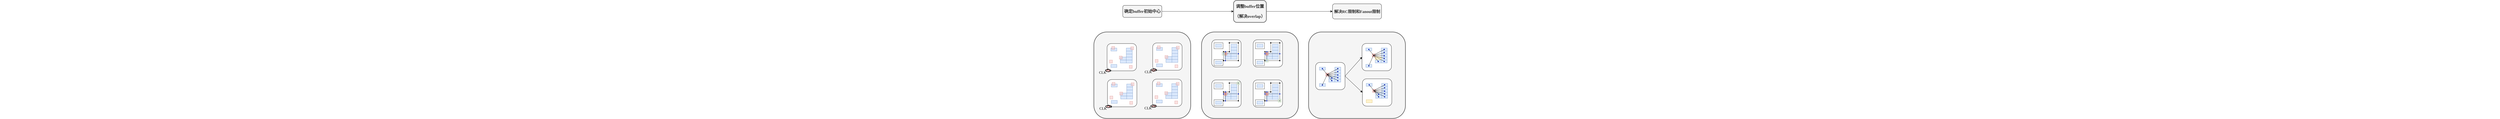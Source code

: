<mxfile version="25.0.1">
  <diagram name="第 1 页" id="2RRf0Gsr0-RaK11RZiH8">
    <mxGraphModel dx="7166" dy="974" grid="0" gridSize="10" guides="1" tooltips="1" connect="1" arrows="1" fold="1" page="0" pageScale="1" pageWidth="827" pageHeight="1169" math="0" shadow="0">
      <root>
        <mxCell id="0" />
        <mxCell id="1" parent="0" />
        <mxCell id="XdBmEQdL2nDU0bVJO9cl-257" style="edgeStyle=none;curved=1;rounded=0;orthogonalLoop=1;jettySize=auto;html=1;exitX=1;exitY=0.5;exitDx=0;exitDy=0;entryX=0;entryY=0.5;entryDx=0;entryDy=0;fontSize=18;startSize=8;endSize=8;" parent="1" source="XdBmEQdL2nDU0bVJO9cl-2" target="XdBmEQdL2nDU0bVJO9cl-3" edge="1">
          <mxGeometry relative="1" as="geometry" />
        </mxCell>
        <mxCell id="XdBmEQdL2nDU0bVJO9cl-2" value="调整&lt;font face=&quot;Times New Roman&quot;&gt;buffer&lt;/font&gt;位置&lt;br&gt;&lt;div&gt;&lt;span style=&quot;color: rgba(0, 0, 0, 0); text-align: start; text-wrap-mode: nowrap; background-color: initial;&quot;&gt;%3CmxGraphModel%3E%3Croot%3E%3CmxCell%20id%3D%220%22%2F%3E%3CmxCell%20id%3D%221%22%20parent%3D%220%22%2F%3E%3CmxCell%20id%3D%222%22%20value%3D%22%E7%A1%AE%E5%AE%9Abuffer%E5%88%9D%E5%A7%8B%E4%B8%AD%E5%BF%83%22%20style%3D%22rounded%3D1%3BwhiteSpace%3Dwrap%3Bhtml%3D1%3B%22%20vertex%3D%221%22%20parent%3D%221%22%3E%3CmxGeometry%20x%3D%22222%22%20y%3D%2262%22%20width%3D%22120%22%20height%3D%2260%22%20as%3D%22geometry%22%2F%3E%3C%2FmxCell%3E%3C%2Froot%3E%3C%2FmxGraphModel%3E&lt;/span&gt;&lt;span style=&quot;color: rgba(0, 0, 0, 0); text-align: start; text-wrap-mode: nowrap; background-color: initial;&quot;&gt;%3CmxGraphModel%3E%3Croot%3E%3CmxCell%20id%3D%220%22%2F%3E%3CmxCell%20id%3D%221%22%20parent%3D%220%22%2F%3E%3CmxCell%20id%3D%222%22%20value%3D%22%E7%A1%AE%E5%AE%9Abuffer%E5%88%9D%E5%A7%8B%E4%B8%AD%E5%BF%83%22%20style%3D%22rounded%3D1%3BwhiteSpace%3Dwrap%3Bhtml%3D1%3B%22%20vertex%3D%221%22%20parent%3D%221%22%3E%3CmxGeometry%20x%3D%22222%22%20y%3D%2262%22%20width%3D%22120%22%20height%3D%2260%22%20as%3D%22geometry%22%2F%3E%3C%2FmxCell%3E%3C%2Froot%3E%3C%2FmxGraphModel%3E&lt;/span&gt;&lt;span style=&quot;background-color: initial;&quot;&gt;（解决&lt;font face=&quot;Times New Roman&quot;&gt;overlap&lt;/font&gt;）&lt;/span&gt;&lt;/div&gt;" style="rounded=1;whiteSpace=wrap;html=1;fillColor=#f5f5f5;fontColor=#333333;strokeColor=#666666;strokeWidth=3;fontFamily=宋体;fontStyle=1;fontSize=21;verticalAlign=middle;" parent="1" vertex="1">
          <mxGeometry x="472" y="180" width="164" height="110" as="geometry" />
        </mxCell>
        <mxCell id="XdBmEQdL2nDU0bVJO9cl-3" value="解决&lt;font face=&quot;Times New Roman&quot;&gt;RC&lt;/font&gt;限制和&lt;font face=&quot;Times New Roman&quot;&gt;Fanout&lt;/font&gt;限制" style="rounded=1;whiteSpace=wrap;html=1;strokeWidth=2;fontFamily=宋体;fontStyle=1;fillColor=#f5f5f5;fontColor=#333333;strokeColor=#666666;fontSize=20;" parent="1" vertex="1">
          <mxGeometry x="966.5" y="197" width="245" height="76" as="geometry" />
        </mxCell>
        <mxCell id="XdBmEQdL2nDU0bVJO9cl-254" value="" style="group;fontSize=18;" parent="1" vertex="1" connectable="0">
          <mxGeometry x="847" y="338" width="484" height="433" as="geometry" />
        </mxCell>
        <mxCell id="XdBmEQdL2nDU0bVJO9cl-252" value="&lt;span style=&quot;color: rgba(0, 0, 0, 0); font-family: monospace; font-size: 0px; text-align: start; text-wrap-mode: nowrap;&quot;&gt;%3CmxGraphModel%3E%3Croot%3E%3CmxCell%20id%3D%220%22%2F%3E%3CmxCell%20id%3D%221%22%20parent%3D%220%22%2F%3E%3CmxCell%20id%3D%222%22%20value%3D%22%22%20style%3D%22group%3BfontSize%3D18%3B%22%20vertex%3D%221%22%20connectable%3D%220%22%20parent%3D%221%22%3E%3CmxGeometry%20x%3D%22-226%22%20y%3D%22338%22%20width%3D%22484%22%20height%3D%22433%22%20as%3D%22geometry%22%2F%3E%3C%2FmxCell%3E%3CmxCell%20id%3D%223%22%20value%3D%22%22%20style%3D%22rounded%3D1%3BwhiteSpace%3Dwrap%3Bhtml%3D1%3BfillColor%3D%23f5f5f5%3BfontColor%3D%23333333%3BstrokeColor%3D%23666666%3BstrokeWidth%3D3%3BfontSize%3D18%3B%22%20vertex%3D%221%22%20parent%3D%222%22%3E%3CmxGeometry%20width%3D%22484%22%20height%3D%22433%22%20as%3D%22geometry%22%2F%3E%3C%2FmxCell%3E%3CmxCell%20id%3D%224%22%20value%3D%22%22%20style%3D%22group%3BfontSize%3D18%3B%22%20vertex%3D%221%22%20connectable%3D%220%22%20parent%3D%222%22%3E%3CmxGeometry%20x%3D%2214%22%20y%3D%2258%22%20width%3D%22199%22%20height%3D%22160%22%20as%3D%22geometry%22%2F%3E%3C%2FmxCell%3E%3CmxCell%20id%3D%225%22%20value%3D%22%22%20style%3D%22group%3BstrokeWidth%3D4%3BfontSize%3D18%3B%22%20vertex%3D%221%22%20connectable%3D%220%22%20parent%3D%224%22%3E%3CmxGeometry%20x%3D%2252%22%20width%3D%22147%22%20height%3D%22141%22%20as%3D%22geometry%22%2F%3E%3C%2FmxCell%3E%3CmxCell%20id%3D%226%22%20value%3D%22%22%20style%3D%22rounded%3D1%3BwhiteSpace%3Dwrap%3Bhtml%3D1%3BfillColor%3Ddefault%3BfontColor%3D%23333333%3BstrokeColor%3D%23666666%3BstrokeWidth%3D2%3BfontSize%3D18%3B%22%20vertex%3D%221%22%20parent%3D%225%22%3E%3CmxGeometry%20width%3D%22147%22%20height%3D%22136.5%22%20as%3D%22geometry%22%2F%3E%3C%2FmxCell%3E%3CmxCell%20id%3D%227%22%20value%3D%22%22%20style%3D%22rounded%3D0%3BwhiteSpace%3Dwrap%3Bhtml%3D1%3BfillColor%3D%23dae8fc%3BstrokeColor%3D%236c8ebf%3BfontSize%3D18%3B%22%20vertex%3D%221%22%20parent%3D%225%22%3E%3CmxGeometry%20x%3D%2219%22%20y%3D%2222.5%22%20width%3D%2230%22%20height%3D%2215%22%20as%3D%22geometry%22%2F%3E%3C%2FmxCell%3E%3CmxCell%20id%3D%228%22%20value%3D%22%22%20style%3D%22rounded%3D0%3BwhiteSpace%3Dwrap%3Bhtml%3D1%3BfillColor%3D%23dae8fc%3BstrokeColor%3D%236c8ebf%3BfontSize%3D18%3B%22%20vertex%3D%221%22%20parent%3D%225%22%3E%3CmxGeometry%20x%3D%2296%22%20y%3D%2222.5%22%20width%3D%2230%22%20height%3D%2215%22%20as%3D%22geometry%22%2F%3E%3C%2FmxCell%3E%3CmxCell%20id%3D%229%22%20value%3D%22%22%20style%3D%22rounded%3D0%3BwhiteSpace%3Dwrap%3Bhtml%3D1%3BfillColor%3D%23dae8fc%3BstrokeColor%3D%236c8ebf%3BfontSize%3D18%3B%22%20vertex%3D%221%22%20parent%3D%225%22%3E%3CmxGeometry%20x%3D%2296%22%20y%3D%2267.5%22%20width%3D%2230%22%20height%3D%2215%22%20as%3D%22geometry%22%2F%3E%3C%2FmxCell%3E%3CmxCell%20id%3D%2210%22%20value%3D%22%22%20style%3D%22rounded%3D0%3BwhiteSpace%3Dwrap%3Bhtml%3D1%3BfillColor%3D%23dae8fc%3BstrokeColor%3D%236c8ebf%3BfontSize%3D18%3B%22%20vertex%3D%221%22%20parent%3D%225%22%3E%3CmxGeometry%20x%3D%2296%22%20y%3D%2237.5%22%20width%3D%2230%22%20height%3D%2215%22%20as%3D%22geometry%22%2F%3E%3C%2FmxCell%3E%3CmxCell%20id%3D%2211%22%20value%3D%22%22%20style%3D%22rounded%3D0%3BwhiteSpace%3Dwrap%3Bhtml%3D1%3BfillColor%3D%23dae8fc%3BstrokeColor%3D%236c8ebf%3BfontSize%3D18%3B%22%20vertex%3D%221%22%20parent%3D%225%22%3E%3CmxGeometry%20x%3D%2296%22%20y%3D%2252.5%22%20width%3D%2230%22%20height%3D%2215%22%20as%3D%22geometry%22%2F%3E%3C%2FmxCell%3E%3CmxCell%20id%3D%2212%22%20value%3D%22%22%20style%3D%22rounded%3D0%3BwhiteSpace%3Dwrap%3Bhtml%3D1%3BfillColor%3D%23dae8fc%3BstrokeColor%3D%236c8ebf%3BfontSize%3D18%3B%22%20vertex%3D%221%22%20parent%3D%225%22%3E%3CmxGeometry%20x%3D%2296%22%20y%3D%2282.5%22%20width%3D%2230%22%20height%3D%2215%22%20as%3D%22geometry%22%2F%3E%3C%2FmxCell%3E%3CmxCell%20id%3D%2213%22%20value%3D%22%22%20style%3D%22rounded%3D0%3BwhiteSpace%3Dwrap%3Bhtml%3D1%3BfillColor%3D%23dae8fc%3BstrokeColor%3D%236c8ebf%3BfontSize%3D18%3B%22%20vertex%3D%221%22%20parent%3D%225%22%3E%3CmxGeometry%20x%3D%2219%22%20y%3D%22104.5%22%20width%3D%2230%22%20height%3D%2215%22%20as%3D%22geometry%22%2F%3E%3C%2FmxCell%3E%3CmxCell%20id%3D%2214%22%20value%3D%22%22%20style%3D%22rounded%3D0%3BwhiteSpace%3Dwrap%3Bhtml%3D1%3BfillColor%3D%23dae8fc%3BstrokeColor%3D%236c8ebf%3BfontSize%3D18%3B%22%20vertex%3D%221%22%20parent%3D%225%22%3E%3CmxGeometry%20x%3D%2266%22%20y%3D%2267.5%22%20width%3D%2230%22%20height%3D%2215%22%20as%3D%22geometry%22%2F%3E%3C%2FmxCell%3E%3CmxCell%20id%3D%2215%22%20value%3D%22%22%20style%3D%22rounded%3D0%3BwhiteSpace%3Dwrap%3Bhtml%3D1%3BfillColor%3D%23dae8fc%3BstrokeColor%3D%236c8ebf%3BfontSize%3D18%3B%22%20vertex%3D%221%22%20parent%3D%225%22%3E%3CmxGeometry%20x%3D%2266%22%20y%3D%2282.5%22%20width%3D%2230%22%20height%3D%2215%22%20as%3D%22geometry%22%2F%3E%3C%2FmxCell%3E%3CmxCell%20id%3D%2216%22%20value%3D%22%22%20style%3D%22rounded%3D0%3BwhiteSpace%3Dwrap%3Bhtml%3D1%3BfillColor%3D%23f8cecc%3BstrokeColor%3D%23b85450%3Bopacity%3D60%3BfontSize%3D18%3B%22%20vertex%3D%221%22%20parent%3D%225%22%3E%3CmxGeometry%20x%3D%2261%22%20y%3D%2262.5%22%20width%3D%2215%22%20height%3D%2215%22%20as%3D%22geometry%22%2F%3E%3C%2FmxCell%3E%3CmxCell%20id%3D%2217%22%20value%3D%22%22%20style%3D%22ellipse%3BwhiteSpace%3Dwrap%3Bhtml%3D1%3BstrokeWidth%3D2%3BfillWeight%3D2%3BhachureGap%3D8%3BfillColor%3D%23990000%3BfillStyle%3Ddots%3Bsketch%3D1%3BfontSize%3D18%3B%22%20vertex%3D%221%22%20parent%3D%225%22%3E%3CmxGeometry%20x%3D%22-8%22%20y%3D%22129%22%20width%3D%2227%22%20height%3D%2212%22%20as%3D%22geometry%22%2F%3E%3C%2FmxCell%3E%3CmxCell%20id%3D%2218%22%20value%3D%22%22%20style%3D%22rounded%3D0%3BwhiteSpace%3Dwrap%3Bhtml%3D1%3BfillColor%3D%23f8cecc%3BstrokeColor%3D%23b85450%3Bopacity%3D60%3BfontSize%3D18%3B%22%20vertex%3D%221%22%20parent%3D%225%22%3E%3CmxGeometry%20x%3D%2212%22%20y%3D%2282.5%22%20width%3D%2215%22%20height%3D%2215%22%20as%3D%22geometry%22%2F%3E%3C%2FmxCell%3E%3CmxCell%20id%3D%2219%22%20value%3D%22%22%20style%3D%22rounded%3D0%3BwhiteSpace%3Dwrap%3Bhtml%3D1%3BfillColor%3D%23f8cecc%3BstrokeColor%3D%23b85450%3Bopacity%3D60%3BfontSize%3D18%3B%22%20vertex%3D%221%22%20parent%3D%225%22%3E%3CmxGeometry%20x%3D%22118%22%20y%3D%2216%22%20width%3D%2215%22%20height%3D%2215%22%20as%3D%22geometry%22%2F%3E%3C%2FmxCell%3E%3CmxCell%20id%3D%2220%22%20value%3D%22%22%20style%3D%22rounded%3D0%3BwhiteSpace%3Dwrap%3Bhtml%3D1%3BfillColor%3D%23f8cecc%3BstrokeColor%3D%23b85450%3Bopacity%3D60%3BfontSize%3D18%3B%22%20vertex%3D%221%22%20parent%3D%225%22%3E%3CmxGeometry%20x%3D%22111%22%20y%3D%22109%22%20width%3D%2215%22%20height%3D%2215%22%20as%3D%22geometry%22%2F%3E%3C%2FmxCell%3E%3CmxCell%20id%3D%2221%22%20value%3D%22%22%20style%3D%22rounded%3D0%3BwhiteSpace%3Dwrap%3Bhtml%3D1%3BfillColor%3D%23f8cecc%3BstrokeColor%3D%23b85450%3Bopacity%3D60%3BfontSize%3D18%3B%22%20vertex%3D%221%22%20parent%3D%225%22%3E%3CmxGeometry%20x%3D%2223%22%20y%3D%2214%22%20width%3D%2215%22%20height%3D%2215%22%20as%3D%22geometry%22%2F%3E%3C%2FmxCell%3E%3CmxCell%20id%3D%2222%22%20value%3D%22%26lt%3Bfont%20face%3D%26quot%3BTimes%20New%20Roman%26quot%3B%26gt%3BCLK%26lt%3B%2Ffont%26gt%3B%22%20style%3D%22text%3Bhtml%3D1%3Balign%3Dcenter%3BverticalAlign%3Dmiddle%3BwhiteSpace%3Dwrap%3Brounded%3D0%3BfontSize%3D18%3B%22%20vertex%3D%221%22%20parent%3D%224%22%3E%3CmxGeometry%20y%3D%22130%22%20width%3D%2260%22%20height%3D%2230%22%20as%3D%22geometry%22%2F%3E%3C%2FmxCell%3E%3CmxCell%20id%3D%2223%22%20value%3D%22%22%20style%3D%22group%3BfontSize%3D18%3B%22%20vertex%3D%221%22%20connectable%3D%220%22%20parent%3D%222%22%3E%3CmxGeometry%20x%3D%22242%22%20y%3D%2255%22%20width%3D%22199%22%20height%3D%22160%22%20as%3D%22geometry%22%2F%3E%3C%2FmxCell%3E%3CmxCell%20id%3D%2224%22%20value%3D%22%22%20style%3D%22group%3BstrokeWidth%3D4%3BfontSize%3D18%3B%22%20vertex%3D%221%22%20connectable%3D%220%22%20parent%3D%2223%22%3E%3CmxGeometry%20x%3D%2252%22%20width%3D%22147%22%20height%3D%22141%22%20as%3D%22geometry%22%2F%3E%3C%2FmxCell%3E%3CmxCell%20id%3D%2225%22%20value%3D%22%22%20style%3D%22rounded%3D1%3BwhiteSpace%3Dwrap%3Bhtml%3D1%3BfillColor%3Ddefault%3BfontColor%3D%23333333%3BstrokeColor%3D%23666666%3BstrokeWidth%3D2%3BfontSize%3D18%3B%22%20vertex%3D%221%22%20parent%3D%2224%22%3E%3CmxGeometry%20width%3D%22147%22%20height%3D%22136.5%22%20as%3D%22geometry%22%2F%3E%3C%2FmxCell%3E%3CmxCell%20id%3D%2226%22%20value%3D%22%22%20style%3D%22rounded%3D0%3BwhiteSpace%3Dwrap%3Bhtml%3D1%3BfillColor%3D%23dae8fc%3BstrokeColor%3D%236c8ebf%3BfontSize%3D18%3B%22%20vertex%3D%221%22%20parent%3D%2224%22%3E%3CmxGeometry%20x%3D%2219%22%20y%3D%2222.5%22%20width%3D%2230%22%20height%3D%2215%22%20as%3D%22geometry%22%2F%3E%3C%2FmxCell%3E%3CmxCell%20id%3D%2227%22%20value%3D%22%22%20style%3D%22rounded%3D0%3BwhiteSpace%3Dwrap%3Bhtml%3D1%3BfillColor%3D%23dae8fc%3BstrokeColor%3D%236c8ebf%3BfontSize%3D18%3B%22%20vertex%3D%221%22%20parent%3D%2224%22%3E%3CmxGeometry%20x%3D%2296%22%20y%3D%2222.5%22%20width%3D%2230%22%20height%3D%2215%22%20as%3D%22geometry%22%2F%3E%3C%2FmxCell%3E%3CmxCell%20id%3D%2228%22%20value%3D%22%22%20style%3D%22rounded%3D0%3BwhiteSpace%3Dwrap%3Bhtml%3D1%3BfillColor%3D%23dae8fc%3BstrokeColor%3D%236c8ebf%3BfontSize%3D18%3B%22%20vertex%3D%221%22%20parent%3D%2224%22%3E%3CmxGeometry%20x%3D%2296%22%20y%3D%2267.5%22%20width%3D%2230%22%20height%3D%2215%22%20as%3D%22geometry%22%2F%3E%3C%2FmxCell%3E%3CmxCell%20id%3D%2229%22%20value%3D%22%22%20style%3D%22rounded%3D0%3BwhiteSpace%3Dwrap%3Bhtml%3D1%3BfillColor%3D%23dae8fc%3BstrokeColor%3D%236c8ebf%3BfontSize%3D18%3B%22%20vertex%3D%221%22%20parent%3D%2224%22%3E%3CmxGeometry%20x%3D%2296%22%20y%3D%2237.5%22%20width%3D%2230%22%20height%3D%2215%22%20as%3D%22geometry%22%2F%3E%3C%2FmxCell%3E%3CmxCell%20id%3D%2230%22%20value%3D%22%22%20style%3D%22rounded%3D0%3BwhiteSpace%3Dwrap%3Bhtml%3D1%3BfillColor%3D%23dae8fc%3BstrokeColor%3D%236c8ebf%3BfontSize%3D18%3B%22%20vertex%3D%221%22%20parent%3D%2224%22%3E%3CmxGeometry%20x%3D%2296%22%20y%3D%2252.5%22%20width%3D%2230%22%20height%3D%2215%22%20as%3D%22geometry%22%2F%3E%3C%2FmxCell%3E%3CmxCell%20id%3D%2231%22%20value%3D%22%22%20style%3D%22rounded%3D0%3BwhiteSpace%3Dwrap%3Bhtml%3D1%3BfillColor%3D%23dae8fc%3BstrokeColor%3D%236c8ebf%3BfontSize%3D18%3B%22%20vertex%3D%221%22%20parent%3D%2224%22%3E%3CmxGeometry%20x%3D%2296%22%20y%3D%2282.5%22%20width%3D%2230%22%20height%3D%2215%22%20as%3D%22geometry%22%2F%3E%3C%2FmxCell%3E%3CmxCell%20id%3D%2232%22%20value%3D%22%22%20style%3D%22rounded%3D0%3BwhiteSpace%3Dwrap%3Bhtml%3D1%3BfillColor%3D%23dae8fc%3BstrokeColor%3D%236c8ebf%3BfontSize%3D18%3B%22%20vertex%3D%221%22%20parent%3D%2224%22%3E%3CmxGeometry%20x%3D%2219%22%20y%3D%22104.5%22%20width%3D%2230%22%20height%3D%2215%22%20as%3D%22geometry%22%2F%3E%3C%2FmxCell%3E%3CmxCell%20id%3D%2233%22%20value%3D%22%22%20style%3D%22rounded%3D0%3BwhiteSpace%3Dwrap%3Bhtml%3D1%3BfillColor%3D%23dae8fc%3BstrokeColor%3D%236c8ebf%3BfontSize%3D18%3B%22%20vertex%3D%221%22%20parent%3D%2224%22%3E%3CmxGeometry%20x%3D%2266%22%20y%3D%2267.5%22%20width%3D%2230%22%20height%3D%2215%22%20as%3D%22geometry%22%2F%3E%3C%2FmxCell%3E%3CmxCell%20id%3D%2234%22%20value%3D%22%22%20style%3D%22rounded%3D0%3BwhiteSpace%3Dwrap%3Bhtml%3D1%3BfillColor%3D%23dae8fc%3BstrokeColor%3D%236c8ebf%3BfontSize%3D18%3B%22%20vertex%3D%221%22%20parent%3D%2224%22%3E%3CmxGeometry%20x%3D%2266%22%20y%3D%2282.5%22%20width%3D%2230%22%20height%3D%2215%22%20as%3D%22geometry%22%2F%3E%3C%2FmxCell%3E%3CmxCell%20id%3D%2235%22%20value%3D%22%22%20style%3D%22rounded%3D0%3BwhiteSpace%3Dwrap%3Bhtml%3D1%3BfillColor%3D%23f8cecc%3BstrokeColor%3D%23b85450%3Bopacity%3D60%3BfontSize%3D18%3B%22%20vertex%3D%221%22%20parent%3D%2224%22%3E%3CmxGeometry%20x%3D%2261%22%20y%3D%2262.5%22%20width%3D%2215%22%20height%3D%2215%22%20as%3D%22geometry%22%2F%3E%3C%2FmxCell%3E%3CmxCell%20id%3D%2236%22%20value%3D%22%22%20style%3D%22ellipse%3BwhiteSpace%3Dwrap%3Bhtml%3D1%3BstrokeWidth%3D2%3BfillWeight%3D2%3BhachureGap%3D8%3BfillColor%3D%23990000%3BfillStyle%3Ddots%3Bsketch%3D1%3BfontSize%3D18%3B%22%20vertex%3D%221%22%20parent%3D%2224%22%3E%3CmxGeometry%20x%3D%22-8%22%20y%3D%22129%22%20width%3D%2227%22%20height%3D%2212%22%20as%3D%22geometry%22%2F%3E%3C%2FmxCell%3E%3CmxCell%20id%3D%2237%22%20value%3D%22%22%20style%3D%22rounded%3D0%3BwhiteSpace%3Dwrap%3Bhtml%3D1%3BfillColor%3D%23f8cecc%3BstrokeColor%3D%23b85450%3Bopacity%3D60%3BfontSize%3D18%3B%22%20vertex%3D%221%22%20parent%3D%2224%22%3E%3CmxGeometry%20x%3D%2212%22%20y%3D%2282.5%22%20width%3D%2215%22%20height%3D%2215%22%20as%3D%22geometry%22%2F%3E%3C%2FmxCell%3E%3CmxCell%20id%3D%2238%22%20value%3D%22%22%20style%3D%22rounded%3D0%3BwhiteSpace%3Dwrap%3Bhtml%3D1%3BfillColor%3D%23f8cecc%3BstrokeColor%3D%23b85450%3Bopacity%3D60%3BfontSize%3D18%3B%22%20vertex%3D%221%22%20parent%3D%2224%22%3E%3CmxGeometry%20x%3D%22118%22%20y%3D%2216%22%20width%3D%2215%22%20height%3D%2215%22%20as%3D%22geometry%22%2F%3E%3C%2FmxCell%3E%3CmxCell%20id%3D%2239%22%20value%3D%22%22%20style%3D%22rounded%3D0%3BwhiteSpace%3Dwrap%3Bhtml%3D1%3BfillColor%3D%23f8cecc%3BstrokeColor%3D%23b85450%3Bopacity%3D60%3BfontSize%3D18%3B%22%20vertex%3D%221%22%20parent%3D%2224%22%3E%3CmxGeometry%20x%3D%22111%22%20y%3D%22109%22%20width%3D%2215%22%20height%3D%2215%22%20as%3D%22geometry%22%2F%3E%3C%2FmxCell%3E%3CmxCell%20id%3D%2240%22%20value%3D%22%22%20style%3D%22rounded%3D0%3BwhiteSpace%3Dwrap%3Bhtml%3D1%3BfillColor%3D%23f8cecc%3BstrokeColor%3D%23b85450%3Bopacity%3D60%3BfontSize%3D18%3B%22%20vertex%3D%221%22%20parent%3D%2224%22%3E%3CmxGeometry%20x%3D%2223%22%20y%3D%2214%22%20width%3D%2215%22%20height%3D%2215%22%20as%3D%22geometry%22%2F%3E%3C%2FmxCell%3E%3CmxCell%20id%3D%2241%22%20value%3D%22%26lt%3Bfont%20face%3D%26quot%3BTimes%20New%20Roman%26quot%3B%26gt%3BCLK%26lt%3B%2Ffont%26gt%3B%22%20style%3D%22text%3Bhtml%3D1%3Balign%3Dcenter%3BverticalAlign%3Dmiddle%3BwhiteSpace%3Dwrap%3Brounded%3D0%3BfontSize%3D18%3B%22%20vertex%3D%221%22%20parent%3D%2223%22%3E%3CmxGeometry%20y%3D%22130%22%20width%3D%2260%22%20height%3D%2230%22%20as%3D%22geometry%22%2F%3E%3C%2FmxCell%3E%3CmxCell%20id%3D%2242%22%20value%3D%22%22%20style%3D%22group%3BfontSize%3D18%3B%22%20vertex%3D%221%22%20connectable%3D%220%22%20parent%3D%222%22%3E%3CmxGeometry%20x%3D%2216%22%20y%3D%22238%22%20width%3D%22199%22%20height%3D%22160%22%20as%3D%22geometry%22%2F%3E%3C%2FmxCell%3E%3CmxCell%20id%3D%2243%22%20value%3D%22%22%20style%3D%22group%3BstrokeWidth%3D4%3BfontSize%3D18%3B%22%20vertex%3D%221%22%20connectable%3D%220%22%20parent%3D%2242%22%3E%3CmxGeometry%20x%3D%2252%22%20width%3D%22147%22%20height%3D%22141%22%20as%3D%22geometry%22%2F%3E%3C%2FmxCell%3E%3CmxCell%20id%3D%2244%22%20value%3D%22%22%20style%3D%22rounded%3D1%3BwhiteSpace%3Dwrap%3Bhtml%3D1%3BfillColor%3Ddefault%3BfontColor%3D%23333333%3BstrokeColor%3D%23666666%3BstrokeWidth%3D2%3BfontSize%3D18%3B%22%20vertex%3D%221%22%20parent%3D%2243%22%3E%3CmxGeometry%20width%3D%22147%22%20height%3D%22136.5%22%20as%3D%22geometry%22%2F%3E%3C%2FmxCell%3E%3CmxCell%20id%3D%2245%22%20value%3D%22%22%20style%3D%22rounded%3D0%3BwhiteSpace%3Dwrap%3Bhtml%3D1%3BfillColor%3D%23dae8fc%3BstrokeColor%3D%236c8ebf%3BfontSize%3D18%3B%22%20vertex%3D%221%22%20parent%3D%2243%22%3E%3CmxGeometry%20x%3D%2219%22%20y%3D%2222.5%22%20width%3D%2230%22%20height%3D%2215%22%20as%3D%22geometry%22%2F%3E%3C%2FmxCell%3E%3CmxCell%20id%3D%2246%22%20value%3D%22%22%20style%3D%22rounded%3D0%3BwhiteSpace%3Dwrap%3Bhtml%3D1%3BfillColor%3D%23dae8fc%3BstrokeColor%3D%236c8ebf%3BfontSize%3D18%3B%22%20vertex%3D%221%22%20parent%3D%2243%22%3E%3CmxGeometry%20x%3D%2296%22%20y%3D%2222.5%22%20width%3D%2230%22%20height%3D%2215%22%20as%3D%22geometry%22%2F%3E%3C%2FmxCell%3E%3CmxCell%20id%3D%2247%22%20value%3D%22%22%20style%3D%22rounded%3D0%3BwhiteSpace%3Dwrap%3Bhtml%3D1%3BfillColor%3D%23dae8fc%3BstrokeColor%3D%236c8ebf%3BfontSize%3D18%3B%22%20vertex%3D%221%22%20parent%3D%2243%22%3E%3CmxGeometry%20x%3D%2296%22%20y%3D%2267.5%22%20width%3D%2230%22%20height%3D%2215%22%20as%3D%22geometry%22%2F%3E%3C%2FmxCell%3E%3CmxCell%20id%3D%2248%22%20value%3D%22%22%20style%3D%22rounded%3D0%3BwhiteSpace%3Dwrap%3Bhtml%3D1%3BfillColor%3D%23dae8fc%3BstrokeColor%3D%236c8ebf%3BfontSize%3D18%3B%22%20vertex%3D%221%22%20parent%3D%2243%22%3E%3CmxGeometry%20x%3D%2296%22%20y%3D%2237.5%22%20width%3D%2230%22%20height%3D%2215%22%20as%3D%22geometry%22%2F%3E%3C%2FmxCell%3E%3CmxCell%20id%3D%2249%22%20value%3D%22%22%20style%3D%22rounded%3D0%3BwhiteSpace%3Dwrap%3Bhtml%3D1%3BfillColor%3D%23dae8fc%3BstrokeColor%3D%236c8ebf%3BfontSize%3D18%3B%22%20vertex%3D%221%22%20parent%3D%2243%22%3E%3CmxGeometry%20x%3D%2296%22%20y%3D%2252.5%22%20width%3D%2230%22%20height%3D%2215%22%20as%3D%22geometry%22%2F%3E%3C%2FmxCell%3E%3CmxCell%20id%3D%2250%22%20value%3D%22%22%20style%3D%22rounded%3D0%3BwhiteSpace%3Dwrap%3Bhtml%3D1%3BfillColor%3D%23dae8fc%3BstrokeColor%3D%236c8ebf%3BfontSize%3D18%3B%22%20vertex%3D%221%22%20parent%3D%2243%22%3E%3CmxGeometry%20x%3D%2296%22%20y%3D%2282.5%22%20width%3D%2230%22%20height%3D%2215%22%20as%3D%22geometry%22%2F%3E%3C%2FmxCell%3E%3CmxCell%20id%3D%2251%22%20value%3D%22%22%20style%3D%22rounded%3D0%3BwhiteSpace%3Dwrap%3Bhtml%3D1%3BfillColor%3D%23dae8fc%3BstrokeColor%3D%236c8ebf%3BfontSize%3D18%3B%22%20vertex%3D%221%22%20parent%3D%2243%22%3E%3CmxGeometry%20x%3D%2219%22%20y%3D%22104.5%22%20width%3D%2230%22%20height%3D%2215%22%20as%3D%22geometry%22%2F%3E%3C%2FmxCell%3E%3CmxCell%20id%3D%2252%22%20value%3D%22%22%20style%3D%22rounded%3D0%3BwhiteSpace%3Dwrap%3Bhtml%3D1%3BfillColor%3D%23dae8fc%3BstrokeColor%3D%236c8ebf%3BfontSize%3D18%3B%22%20vertex%3D%221%22%20parent%3D%2243%22%3E%3CmxGeometry%20x%3D%2266%22%20y%3D%2267.5%22%20width%3D%2230%22%20height%3D%2215%22%20as%3D%22geometry%22%2F%3E%3C%2FmxCell%3E%3CmxCell%20id%3D%2253%22%20value%3D%22%22%20style%3D%22rounded%3D0%3BwhiteSpace%3Dwrap%3Bhtml%3D1%3BfillColor%3D%23dae8fc%3BstrokeColor%3D%236c8ebf%3BfontSize%3D18%3B%22%20vertex%3D%221%22%20parent%3D%2243%22%3E%3CmxGeometry%20x%3D%2266%22%20y%3D%2282.5%22%20width%3D%2230%22%20height%3D%2215%22%20as%3D%22geometry%22%2F%3E%3C%2FmxCell%3E%3CmxCell%20id%3D%2254%22%20value%3D%22%22%20style%3D%22rounded%3D0%3BwhiteSpace%3Dwrap%3Bhtml%3D1%3BfillColor%3D%23f8cecc%3BstrokeColor%3D%23b85450%3Bopacity%3D60%3BfontSize%3D18%3B%22%20vertex%3D%221%22%20parent%3D%2243%22%3E%3CmxGeometry%20x%3D%2261%22%20y%3D%2262.5%22%20width%3D%2215%22%20height%3D%2215%22%20as%3D%22geometry%22%2F%3E%3C%2FmxCell%3E%3CmxCell%20id%3D%2255%22%20value%3D%22%22%20style%3D%22ellipse%3BwhiteSpace%3Dwrap%3Bhtml%3D1%3BstrokeWidth%3D2%3BfillWeight%3D2%3BhachureGap%3D8%3BfillColor%3D%23990000%3BfillStyle%3Ddots%3Bsketch%3D1%3BfontSize%3D18%3B%22%20vertex%3D%221%22%20parent%3D%2243%22%3E%3CmxGeometry%20x%3D%22-8%22%20y%3D%22129%22%20width%3D%2227%22%20height%3D%2212%22%20as%3D%22geometry%22%2F%3E%3C%2FmxCell%3E%3CmxCell%20id%3D%2256%22%20value%3D%22%22%20style%3D%22rounded%3D0%3BwhiteSpace%3Dwrap%3Bhtml%3D1%3BfillColor%3D%23f8cecc%3BstrokeColor%3D%23b85450%3Bopacity%3D60%3BfontSize%3D18%3B%22%20vertex%3D%221%22%20parent%3D%2243%22%3E%3CmxGeometry%20x%3D%2212%22%20y%3D%2282.5%22%20width%3D%2215%22%20height%3D%2215%22%20as%3D%22geometry%22%2F%3E%3C%2FmxCell%3E%3CmxCell%20id%3D%2257%22%20value%3D%22%22%20style%3D%22rounded%3D0%3BwhiteSpace%3Dwrap%3Bhtml%3D1%3BfillColor%3D%23f8cecc%3BstrokeColor%3D%23b85450%3Bopacity%3D60%3BfontSize%3D18%3B%22%20vertex%3D%221%22%20parent%3D%2243%22%3E%3CmxGeometry%20x%3D%22118%22%20y%3D%2216%22%20width%3D%2215%22%20height%3D%2215%22%20as%3D%22geometry%22%2F%3E%3C%2FmxCell%3E%3CmxCell%20id%3D%2258%22%20value%3D%22%22%20style%3D%22rounded%3D0%3BwhiteSpace%3Dwrap%3Bhtml%3D1%3BfillColor%3D%23f8cecc%3BstrokeColor%3D%23b85450%3Bopacity%3D60%3BfontSize%3D18%3B%22%20vertex%3D%221%22%20parent%3D%2243%22%3E%3CmxGeometry%20x%3D%22111%22%20y%3D%22109%22%20width%3D%2215%22%20height%3D%2215%22%20as%3D%22geometry%22%2F%3E%3C%2FmxCell%3E%3CmxCell%20id%3D%2259%22%20value%3D%22%22%20style%3D%22rounded%3D0%3BwhiteSpace%3Dwrap%3Bhtml%3D1%3BfillColor%3D%23f8cecc%3BstrokeColor%3D%23b85450%3Bopacity%3D60%3BfontSize%3D18%3B%22%20vertex%3D%221%22%20parent%3D%2243%22%3E%3CmxGeometry%20x%3D%2223%22%20y%3D%2214%22%20width%3D%2215%22%20height%3D%2215%22%20as%3D%22geometry%22%2F%3E%3C%2FmxCell%3E%3CmxCell%20id%3D%2260%22%20value%3D%22%26lt%3Bfont%20face%3D%26quot%3BTimes%20New%20Roman%26quot%3B%26gt%3BCLK%26lt%3B%2Ffont%26gt%3B%22%20style%3D%22text%3Bhtml%3D1%3Balign%3Dcenter%3BverticalAlign%3Dmiddle%3BwhiteSpace%3Dwrap%3Brounded%3D0%3BfontSize%3D18%3B%22%20vertex%3D%221%22%20parent%3D%2242%22%3E%3CmxGeometry%20y%3D%22130%22%20width%3D%2260%22%20height%3D%2230%22%20as%3D%22geometry%22%2F%3E%3C%2FmxCell%3E%3CmxCell%20id%3D%2261%22%20value%3D%22%22%20style%3D%22group%3BfontSize%3D18%3B%22%20vertex%3D%221%22%20connectable%3D%220%22%20parent%3D%222%22%3E%3CmxGeometry%20x%3D%22241%22%20y%3D%22236%22%20width%3D%22199%22%20height%3D%22160%22%20as%3D%22geometry%22%2F%3E%3C%2FmxCell%3E%3CmxCell%20id%3D%2262%22%20value%3D%22%22%20style%3D%22group%3BstrokeWidth%3D4%3BfontSize%3D18%3B%22%20vertex%3D%221%22%20connectable%3D%220%22%20parent%3D%2261%22%3E%3CmxGeometry%20x%3D%2252%22%20width%3D%22147%22%20height%3D%22141%22%20as%3D%22geometry%22%2F%3E%3C%2FmxCell%3E%3CmxCell%20id%3D%2263%22%20value%3D%22%22%20style%3D%22rounded%3D1%3BwhiteSpace%3Dwrap%3Bhtml%3D1%3BfillColor%3Ddefault%3BfontColor%3D%23333333%3BstrokeColor%3D%23666666%3BstrokeWidth%3D2%3BfontSize%3D18%3B%22%20vertex%3D%221%22%20parent%3D%2262%22%3E%3CmxGeometry%20width%3D%22147%22%20height%3D%22136.5%22%20as%3D%22geometry%22%2F%3E%3C%2FmxCell%3E%3CmxCell%20id%3D%2264%22%20value%3D%22%22%20style%3D%22rounded%3D0%3BwhiteSpace%3Dwrap%3Bhtml%3D1%3BfillColor%3D%23dae8fc%3BstrokeColor%3D%236c8ebf%3BfontSize%3D18%3B%22%20vertex%3D%221%22%20parent%3D%2262%22%3E%3CmxGeometry%20x%3D%2219%22%20y%3D%2222.5%22%20width%3D%2230%22%20height%3D%2215%22%20as%3D%22geometry%22%2F%3E%3C%2FmxCell%3E%3CmxCell%20id%3D%2265%22%20value%3D%22%22%20style%3D%22rounded%3D0%3BwhiteSpace%3Dwrap%3Bhtml%3D1%3BfillColor%3D%23dae8fc%3BstrokeColor%3D%236c8ebf%3BfontSize%3D18%3B%22%20vertex%3D%221%22%20parent%3D%2262%22%3E%3CmxGeometry%20x%3D%2296%22%20y%3D%2222.5%22%20width%3D%2230%22%20height%3D%2215%22%20as%3D%22geometry%22%2F%3E%3C%2FmxCell%3E%3CmxCell%20id%3D%2266%22%20value%3D%22%22%20style%3D%22rounded%3D0%3BwhiteSpace%3Dwrap%3Bhtml%3D1%3BfillColor%3D%23dae8fc%3BstrokeColor%3D%236c8ebf%3BfontSize%3D18%3B%22%20vertex%3D%221%22%20parent%3D%2262%22%3E%3CmxGeometry%20x%3D%2296%22%20y%3D%2267.5%22%20width%3D%2230%22%20height%3D%2215%22%20as%3D%22geometry%22%2F%3E%3C%2FmxCell%3E%3CmxCell%20id%3D%2267%22%20value%3D%22%22%20style%3D%22rounded%3D0%3BwhiteSpace%3Dwrap%3Bhtml%3D1%3BfillColor%3D%23dae8fc%3BstrokeColor%3D%236c8ebf%3BfontSize%3D18%3B%22%20vertex%3D%221%22%20parent%3D%2262%22%3E%3CmxGeometry%20x%3D%2296%22%20y%3D%2237.5%22%20width%3D%2230%22%20height%3D%2215%22%20as%3D%22geometry%22%2F%3E%3C%2FmxCell%3E%3CmxCell%20id%3D%2268%22%20value%3D%22%22%20style%3D%22rounded%3D0%3BwhiteSpace%3Dwrap%3Bhtml%3D1%3BfillColor%3D%23dae8fc%3BstrokeColor%3D%236c8ebf%3BfontSize%3D18%3B%22%20vertex%3D%221%22%20parent%3D%2262%22%3E%3CmxGeometry%20x%3D%2296%22%20y%3D%2252.5%22%20width%3D%2230%22%20height%3D%2215%22%20as%3D%22geometry%22%2F%3E%3C%2FmxCell%3E%3CmxCell%20id%3D%2269%22%20value%3D%22%22%20style%3D%22rounded%3D0%3BwhiteSpace%3Dwrap%3Bhtml%3D1%3BfillColor%3D%23dae8fc%3BstrokeColor%3D%236c8ebf%3BfontSize%3D18%3B%22%20vertex%3D%221%22%20parent%3D%2262%22%3E%3CmxGeometry%20x%3D%2296%22%20y%3D%2282.5%22%20width%3D%2230%22%20height%3D%2215%22%20as%3D%22geometry%22%2F%3E%3C%2FmxCell%3E%3CmxCell%20id%3D%2270%22%20value%3D%22%22%20style%3D%22rounded%3D0%3BwhiteSpace%3Dwrap%3Bhtml%3D1%3BfillColor%3D%23dae8fc%3BstrokeColor%3D%236c8ebf%3BfontSize%3D18%3B%22%20vertex%3D%221%22%20parent%3D%2262%22%3E%3CmxGeometry%20x%3D%2219%22%20y%3D%22104.5%22%20width%3D%2230%22%20height%3D%2215%22%20as%3D%22geometry%22%2F%3E%3C%2FmxCell%3E%3CmxCell%20id%3D%2271%22%20value%3D%22%22%20style%3D%22rounded%3D0%3BwhiteSpace%3Dwrap%3Bhtml%3D1%3BfillColor%3D%23dae8fc%3BstrokeColor%3D%236c8ebf%3BfontSize%3D18%3B%22%20vertex%3D%221%22%20parent%3D%2262%22%3E%3CmxGeometry%20x%3D%2266%22%20y%3D%2267.5%22%20width%3D%2230%22%20height%3D%2215%22%20as%3D%22geometry%22%2F%3E%3C%2FmxCell%3E%3CmxCell%20id%3D%2272%22%20value%3D%22%22%20style%3D%22rounded%3D0%3BwhiteSpace%3Dwrap%3Bhtml%3D1%3BfillColor%3D%23dae8fc%3BstrokeColor%3D%236c8ebf%3BfontSize%3D18%3B%22%20vertex%3D%221%22%20parent%3D%2262%22%3E%3CmxGeometry%20x%3D%2266%22%20y%3D%2282.5%22%20width%3D%2230%22%20height%3D%2215%22%20as%3D%22geometry%22%2F%3E%3C%2FmxCell%3E%3CmxCell%20id%3D%2273%22%20value%3D%22%22%20style%3D%22rounded%3D0%3BwhiteSpace%3Dwrap%3Bhtml%3D1%3BfillColor%3D%23f8cecc%3BstrokeColor%3D%23b85450%3Bopacity%3D60%3BfontSize%3D18%3B%22%20vertex%3D%221%22%20parent%3D%2262%22%3E%3CmxGeometry%20x%3D%2261%22%20y%3D%2262.5%22%20width%3D%2215%22%20height%3D%2215%22%20as%3D%22geometry%22%2F%3E%3C%2FmxCell%3E%3CmxCell%20id%3D%2274%22%20value%3D%22%22%20style%3D%22ellipse%3BwhiteSpace%3Dwrap%3Bhtml%3D1%3BstrokeWidth%3D2%3BfillWeight%3D2%3BhachureGap%3D8%3BfillColor%3D%23990000%3BfillStyle%3Ddots%3Bsketch%3D1%3BfontSize%3D18%3B%22%20vertex%3D%221%22%20parent%3D%2262%22%3E%3CmxGeometry%20x%3D%22-8%22%20y%3D%22129%22%20width%3D%2227%22%20height%3D%2212%22%20as%3D%22geometry%22%2F%3E%3C%2FmxCell%3E%3CmxCell%20id%3D%2275%22%20value%3D%22%22%20style%3D%22rounded%3D0%3BwhiteSpace%3Dwrap%3Bhtml%3D1%3BfillColor%3D%23f8cecc%3BstrokeColor%3D%23b85450%3Bopacity%3D60%3BfontSize%3D18%3B%22%20vertex%3D%221%22%20parent%3D%2262%22%3E%3CmxGeometry%20x%3D%2212%22%20y%3D%2282.5%22%20width%3D%2215%22%20height%3D%2215%22%20as%3D%22geometry%22%2F%3E%3C%2FmxCell%3E%3CmxCell%20id%3D%2276%22%20value%3D%22%22%20style%3D%22rounded%3D0%3BwhiteSpace%3Dwrap%3Bhtml%3D1%3BfillColor%3D%23f8cecc%3BstrokeColor%3D%23b85450%3Bopacity%3D60%3BfontSize%3D18%3B%22%20vertex%3D%221%22%20parent%3D%2262%22%3E%3CmxGeometry%20x%3D%22118%22%20y%3D%2216%22%20width%3D%2215%22%20height%3D%2215%22%20as%3D%22geometry%22%2F%3E%3C%2FmxCell%3E%3CmxCell%20id%3D%2277%22%20value%3D%22%22%20style%3D%22rounded%3D0%3BwhiteSpace%3Dwrap%3Bhtml%3D1%3BfillColor%3D%23f8cecc%3BstrokeColor%3D%23b85450%3Bopacity%3D60%3BfontSize%3D18%3B%22%20vertex%3D%221%22%20parent%3D%2262%22%3E%3CmxGeometry%20x%3D%22111%22%20y%3D%22109%22%20width%3D%2215%22%20height%3D%2215%22%20as%3D%22geometry%22%2F%3E%3C%2FmxCell%3E%3CmxCell%20id%3D%2278%22%20value%3D%22%22%20style%3D%22rounded%3D0%3BwhiteSpace%3Dwrap%3Bhtml%3D1%3BfillColor%3D%23f8cecc%3BstrokeColor%3D%23b85450%3Bopacity%3D60%3BfontSize%3D18%3B%22%20vertex%3D%221%22%20parent%3D%2262%22%3E%3CmxGeometry%20x%3D%2223%22%20y%3D%2214%22%20width%3D%2215%22%20height%3D%2215%22%20as%3D%22geometry%22%2F%3E%3C%2FmxCell%3E%3CmxCell%20id%3D%2279%22%20value%3D%22%26lt%3Bfont%20face%3D%26quot%3BTimes%20New%20Roman%26quot%3B%26gt%3BCLK%26lt%3B%2Ffont%26gt%3B%22%20style%3D%22text%3Bhtml%3D1%3Balign%3Dcenter%3BverticalAlign%3Dmiddle%3BwhiteSpace%3Dwrap%3Brounded%3D0%3BfontSize%3D18%3B%22%20vertex%3D%221%22%20parent%3D%2261%22%3E%3CmxGeometry%20y%3D%22130%22%20width%3D%2260%22%20height%3D%2230%22%20as%3D%22geometry%22%2F%3E%3C%2FmxCell%3E%3C%2Froot%3E%3C%2FmxGraphModel%3E&lt;/span&gt;" style="rounded=1;whiteSpace=wrap;html=1;fillColor=#f5f5f5;fontColor=#333333;strokeColor=#666666;strokeWidth=3;fontSize=18;" parent="XdBmEQdL2nDU0bVJO9cl-254" vertex="1">
          <mxGeometry width="484" height="433" as="geometry" />
        </mxCell>
        <mxCell id="XdBmEQdL2nDU0bVJO9cl-159" value="" style="group;fontSize=18;" parent="XdBmEQdL2nDU0bVJO9cl-254" vertex="1" connectable="0">
          <mxGeometry x="267" y="57.5" width="147" height="136.5" as="geometry" />
        </mxCell>
        <mxCell id="XdBmEQdL2nDU0bVJO9cl-128" value="" style="group;strokeWidth=4;fontSize=18;" parent="XdBmEQdL2nDU0bVJO9cl-159" vertex="1" connectable="0">
          <mxGeometry width="147" height="136.5" as="geometry" />
        </mxCell>
        <mxCell id="XdBmEQdL2nDU0bVJO9cl-129" value="" style="rounded=1;whiteSpace=wrap;html=1;fillColor=default;fontColor=#333333;strokeColor=#666666;strokeWidth=2;fontSize=18;" parent="XdBmEQdL2nDU0bVJO9cl-128" vertex="1">
          <mxGeometry width="147" height="136.5" as="geometry" />
        </mxCell>
        <mxCell id="XdBmEQdL2nDU0bVJO9cl-130" value="" style="rounded=0;whiteSpace=wrap;html=1;fillColor=#dae8fc;strokeColor=#6c8ebf;fontSize=18;" parent="XdBmEQdL2nDU0bVJO9cl-128" vertex="1">
          <mxGeometry x="19" y="22.5" width="30" height="15" as="geometry" />
        </mxCell>
        <mxCell id="XdBmEQdL2nDU0bVJO9cl-131" value="" style="rounded=0;whiteSpace=wrap;html=1;fillColor=#dae8fc;strokeColor=#6c8ebf;fontSize=18;" parent="XdBmEQdL2nDU0bVJO9cl-128" vertex="1">
          <mxGeometry x="96" y="22.5" width="30" height="15" as="geometry" />
        </mxCell>
        <mxCell id="XdBmEQdL2nDU0bVJO9cl-132" value="" style="rounded=0;whiteSpace=wrap;html=1;fillColor=#dae8fc;strokeColor=#6c8ebf;fontSize=18;" parent="XdBmEQdL2nDU0bVJO9cl-128" vertex="1">
          <mxGeometry x="96" y="67.5" width="30" height="15" as="geometry" />
        </mxCell>
        <mxCell id="XdBmEQdL2nDU0bVJO9cl-133" value="" style="rounded=0;whiteSpace=wrap;html=1;fillColor=#dae8fc;strokeColor=#6c8ebf;fontSize=18;" parent="XdBmEQdL2nDU0bVJO9cl-128" vertex="1">
          <mxGeometry x="96" y="37.5" width="30" height="15" as="geometry" />
        </mxCell>
        <mxCell id="XdBmEQdL2nDU0bVJO9cl-134" value="" style="rounded=0;whiteSpace=wrap;html=1;fillColor=#dae8fc;strokeColor=#6c8ebf;fontSize=18;" parent="XdBmEQdL2nDU0bVJO9cl-128" vertex="1">
          <mxGeometry x="96" y="52.5" width="30" height="15" as="geometry" />
        </mxCell>
        <mxCell id="XdBmEQdL2nDU0bVJO9cl-135" value="" style="rounded=0;whiteSpace=wrap;html=1;fillColor=#dae8fc;strokeColor=#6c8ebf;fontSize=18;" parent="XdBmEQdL2nDU0bVJO9cl-128" vertex="1">
          <mxGeometry x="96" y="82.5" width="30" height="15" as="geometry" />
        </mxCell>
        <mxCell id="XdBmEQdL2nDU0bVJO9cl-136" value="" style="rounded=0;whiteSpace=wrap;html=1;fillColor=#dae8fc;strokeColor=#6c8ebf;fontSize=18;" parent="XdBmEQdL2nDU0bVJO9cl-128" vertex="1">
          <mxGeometry x="19" y="104.5" width="30" height="15" as="geometry" />
        </mxCell>
        <mxCell id="XdBmEQdL2nDU0bVJO9cl-137" value="" style="rounded=0;whiteSpace=wrap;html=1;fillColor=#fff2cc;strokeColor=#d6b656;fontSize=18;" parent="XdBmEQdL2nDU0bVJO9cl-128" vertex="1">
          <mxGeometry x="66" y="67.5" width="30" height="15" as="geometry" />
        </mxCell>
        <mxCell id="XdBmEQdL2nDU0bVJO9cl-138" value="" style="rounded=0;whiteSpace=wrap;html=1;fillColor=#dae8fc;strokeColor=#6c8ebf;fontSize=18;" parent="XdBmEQdL2nDU0bVJO9cl-128" vertex="1">
          <mxGeometry x="66" y="82.5" width="30" height="15" as="geometry" />
        </mxCell>
        <mxCell id="XdBmEQdL2nDU0bVJO9cl-139" value="" style="rounded=0;whiteSpace=wrap;html=1;fillColor=#f8cecc;strokeColor=#b85450;fontSize=18;" parent="XdBmEQdL2nDU0bVJO9cl-128" vertex="1">
          <mxGeometry x="51" y="52.5" width="15" height="15" as="geometry" />
        </mxCell>
        <mxCell id="XdBmEQdL2nDU0bVJO9cl-140" value="" style="shape=waypoint;sketch=0;fillStyle=solid;size=6;pointerEvents=1;points=[];fillColor=none;resizable=0;rotatable=0;perimeter=centerPerimeter;snapToPoint=1;fontSize=18;" parent="XdBmEQdL2nDU0bVJO9cl-128" vertex="1">
          <mxGeometry x="48.5" y="50" width="20" height="20" as="geometry" />
        </mxCell>
        <mxCell id="XdBmEQdL2nDU0bVJO9cl-141" value="" style="endArrow=none;html=1;rounded=0;fontSize=18;startSize=8;endSize=8;curved=1;exitX=0.401;exitY=0.833;exitDx=0;exitDy=0;exitPerimeter=0;" parent="XdBmEQdL2nDU0bVJO9cl-128" source="XdBmEQdL2nDU0bVJO9cl-140" edge="1">
          <mxGeometry width="50" height="50" relative="1" as="geometry">
            <mxPoint x="12" y="94" as="sourcePoint" />
            <mxPoint x="34" y="30" as="targetPoint" />
          </mxGeometry>
        </mxCell>
        <mxCell id="XdBmEQdL2nDU0bVJO9cl-143" value="" style="endArrow=none;html=1;rounded=0;fontSize=18;startSize=8;endSize=8;curved=1;exitX=0.5;exitY=0.55;exitDx=0;exitDy=0;exitPerimeter=0;" parent="XdBmEQdL2nDU0bVJO9cl-128" source="XdBmEQdL2nDU0bVJO9cl-134" edge="1">
          <mxGeometry width="50" height="50" relative="1" as="geometry">
            <mxPoint x="111" y="75.75" as="sourcePoint" />
            <mxPoint x="59" y="59" as="targetPoint" />
          </mxGeometry>
        </mxCell>
        <mxCell id="XdBmEQdL2nDU0bVJO9cl-144" value="" style="shape=waypoint;sketch=0;fillStyle=solid;size=6;pointerEvents=1;points=[];fillColor=#0050ef;resizable=0;rotatable=0;perimeter=centerPerimeter;snapToPoint=1;strokeColor=#001DBC;fontColor=#ffffff;fontSize=18;" parent="XdBmEQdL2nDU0bVJO9cl-128" vertex="1">
          <mxGeometry x="24" y="102" width="20" height="20" as="geometry" />
        </mxCell>
        <mxCell id="XdBmEQdL2nDU0bVJO9cl-145" value="" style="shape=waypoint;sketch=0;fillStyle=solid;size=6;pointerEvents=1;points=[];fillColor=#0050ef;resizable=0;rotatable=0;perimeter=centerPerimeter;snapToPoint=1;strokeColor=#001DBC;fontColor=#ffffff;fontSize=18;" parent="XdBmEQdL2nDU0bVJO9cl-128" vertex="1">
          <mxGeometry x="24" y="20" width="20" height="20" as="geometry" />
        </mxCell>
        <mxCell id="XdBmEQdL2nDU0bVJO9cl-146" value="" style="shape=waypoint;sketch=0;fillStyle=solid;size=6;pointerEvents=1;points=[];fillColor=#0050ef;resizable=0;rotatable=0;perimeter=centerPerimeter;snapToPoint=1;strokeColor=#001DBC;fontColor=#ffffff;fontSize=18;" parent="XdBmEQdL2nDU0bVJO9cl-128" vertex="1">
          <mxGeometry x="71" y="80" width="20" height="20" as="geometry" />
        </mxCell>
        <mxCell id="XdBmEQdL2nDU0bVJO9cl-148" value="" style="shape=waypoint;sketch=0;fillStyle=solid;size=6;pointerEvents=1;points=[];fillColor=#0050ef;resizable=0;rotatable=0;perimeter=centerPerimeter;snapToPoint=1;strokeColor=#001DBC;fontColor=#ffffff;fontSize=18;" parent="XdBmEQdL2nDU0bVJO9cl-128" vertex="1">
          <mxGeometry x="101" y="80" width="20" height="20" as="geometry" />
        </mxCell>
        <mxCell id="XdBmEQdL2nDU0bVJO9cl-149" value="" style="shape=waypoint;sketch=0;fillStyle=solid;size=6;pointerEvents=1;points=[];fillColor=#0050ef;resizable=0;rotatable=0;perimeter=centerPerimeter;snapToPoint=1;strokeColor=#001DBC;fontColor=#ffffff;fontSize=18;" parent="XdBmEQdL2nDU0bVJO9cl-128" vertex="1">
          <mxGeometry x="101" y="65" width="20" height="20" as="geometry" />
        </mxCell>
        <mxCell id="XdBmEQdL2nDU0bVJO9cl-150" value="" style="shape=waypoint;sketch=0;fillStyle=solid;size=6;pointerEvents=1;points=[];fillColor=#0050ef;resizable=0;rotatable=0;perimeter=centerPerimeter;snapToPoint=1;strokeColor=#001DBC;fontColor=#ffffff;fontSize=18;" parent="XdBmEQdL2nDU0bVJO9cl-128" vertex="1">
          <mxGeometry x="101" y="51.5" width="20" height="20" as="geometry" />
        </mxCell>
        <mxCell id="XdBmEQdL2nDU0bVJO9cl-151" value="" style="shape=waypoint;sketch=0;fillStyle=solid;size=6;pointerEvents=1;points=[];fillColor=#0050ef;resizable=0;rotatable=0;perimeter=centerPerimeter;snapToPoint=1;strokeColor=#001DBC;fontColor=#ffffff;fontSize=18;" parent="XdBmEQdL2nDU0bVJO9cl-128" vertex="1">
          <mxGeometry x="101" y="35" width="20" height="20" as="geometry" />
        </mxCell>
        <mxCell id="XdBmEQdL2nDU0bVJO9cl-152" value="" style="shape=waypoint;sketch=0;fillStyle=solid;size=6;pointerEvents=1;points=[];fillColor=#0050ef;resizable=0;rotatable=0;perimeter=centerPerimeter;snapToPoint=1;strokeColor=#001DBC;fontColor=#ffffff;fontSize=18;" parent="XdBmEQdL2nDU0bVJO9cl-128" vertex="1">
          <mxGeometry x="101" y="20" width="20" height="20" as="geometry" />
        </mxCell>
        <mxCell id="XdBmEQdL2nDU0bVJO9cl-153" value="" style="endArrow=none;html=1;rounded=0;fontSize=18;startSize=8;endSize=8;curved=1;exitX=0.467;exitY=0.567;exitDx=0;exitDy=0;exitPerimeter=0;" parent="XdBmEQdL2nDU0bVJO9cl-159" source="XdBmEQdL2nDU0bVJO9cl-136" edge="1">
          <mxGeometry width="50" height="50" relative="1" as="geometry">
            <mxPoint x="68" y="70" as="sourcePoint" />
            <mxPoint x="58" y="58" as="targetPoint" />
          </mxGeometry>
        </mxCell>
        <mxCell id="XdBmEQdL2nDU0bVJO9cl-154" value="" style="endArrow=none;html=1;rounded=0;fontSize=18;startSize=8;endSize=8;curved=1;exitX=0.5;exitY=0.5;exitDx=0;exitDy=0;exitPerimeter=0;" parent="XdBmEQdL2nDU0bVJO9cl-159" source="XdBmEQdL2nDU0bVJO9cl-138" edge="1">
          <mxGeometry width="50" height="50" relative="1" as="geometry">
            <mxPoint x="42" y="123" as="sourcePoint" />
            <mxPoint x="57" y="60" as="targetPoint" />
          </mxGeometry>
        </mxCell>
        <mxCell id="XdBmEQdL2nDU0bVJO9cl-155" value="" style="endArrow=none;html=1;rounded=0;fontSize=18;startSize=8;endSize=8;curved=1;exitX=0.5;exitY=0.5;exitDx=0;exitDy=0;exitPerimeter=0;" parent="XdBmEQdL2nDU0bVJO9cl-159" source="XdBmEQdL2nDU0bVJO9cl-135" edge="1">
          <mxGeometry width="50" height="50" relative="1" as="geometry">
            <mxPoint x="90" y="100" as="sourcePoint" />
            <mxPoint x="58" y="60" as="targetPoint" />
          </mxGeometry>
        </mxCell>
        <mxCell id="XdBmEQdL2nDU0bVJO9cl-156" value="" style="endArrow=none;html=1;rounded=0;fontSize=18;startSize=8;endSize=8;curved=1;exitX=0.5;exitY=0.5;exitDx=0;exitDy=0;exitPerimeter=0;" parent="XdBmEQdL2nDU0bVJO9cl-159" source="XdBmEQdL2nDU0bVJO9cl-132" edge="1">
          <mxGeometry width="50" height="50" relative="1" as="geometry">
            <mxPoint x="120" y="100" as="sourcePoint" />
            <mxPoint x="58" y="60" as="targetPoint" />
          </mxGeometry>
        </mxCell>
        <mxCell id="XdBmEQdL2nDU0bVJO9cl-157" value="" style="endArrow=none;html=1;rounded=0;fontSize=18;startSize=8;endSize=8;curved=1;exitX=0.5;exitY=0.567;exitDx=0;exitDy=0;exitPerimeter=0;" parent="XdBmEQdL2nDU0bVJO9cl-159" source="XdBmEQdL2nDU0bVJO9cl-133" edge="1">
          <mxGeometry width="50" height="50" relative="1" as="geometry">
            <mxPoint x="120" y="71" as="sourcePoint" />
            <mxPoint x="58" y="60" as="targetPoint" />
          </mxGeometry>
        </mxCell>
        <mxCell id="XdBmEQdL2nDU0bVJO9cl-158" value="" style="endArrow=none;html=1;rounded=0;fontSize=18;startSize=8;endSize=8;curved=1;exitX=0.533;exitY=0.5;exitDx=0;exitDy=0;exitPerimeter=0;" parent="XdBmEQdL2nDU0bVJO9cl-159" source="XdBmEQdL2nDU0bVJO9cl-131" edge="1">
          <mxGeometry width="50" height="50" relative="1" as="geometry">
            <mxPoint x="120" y="56" as="sourcePoint" />
            <mxPoint x="58" y="58" as="targetPoint" />
          </mxGeometry>
        </mxCell>
        <mxCell id="XdBmEQdL2nDU0bVJO9cl-185" value="" style="group;fontSize=18;" parent="XdBmEQdL2nDU0bVJO9cl-254" vertex="1" connectable="0">
          <mxGeometry x="269" y="234.5" width="147" height="136.5" as="geometry" />
        </mxCell>
        <mxCell id="XdBmEQdL2nDU0bVJO9cl-186" value="" style="group;strokeWidth=4;fontSize=18;" parent="XdBmEQdL2nDU0bVJO9cl-185" vertex="1" connectable="0">
          <mxGeometry width="147" height="136.5" as="geometry" />
        </mxCell>
        <mxCell id="XdBmEQdL2nDU0bVJO9cl-187" value="" style="rounded=1;whiteSpace=wrap;html=1;fillColor=default;fontColor=#333333;strokeColor=#666666;strokeWidth=2;fontSize=18;" parent="XdBmEQdL2nDU0bVJO9cl-186" vertex="1">
          <mxGeometry width="147" height="136.5" as="geometry" />
        </mxCell>
        <mxCell id="XdBmEQdL2nDU0bVJO9cl-188" value="" style="rounded=0;whiteSpace=wrap;html=1;fillColor=#dae8fc;strokeColor=#6c8ebf;fontSize=18;" parent="XdBmEQdL2nDU0bVJO9cl-186" vertex="1">
          <mxGeometry x="19" y="22.5" width="30" height="15" as="geometry" />
        </mxCell>
        <mxCell id="XdBmEQdL2nDU0bVJO9cl-189" value="" style="rounded=0;whiteSpace=wrap;html=1;fillColor=#dae8fc;strokeColor=#6c8ebf;fontSize=18;" parent="XdBmEQdL2nDU0bVJO9cl-186" vertex="1">
          <mxGeometry x="96" y="22.5" width="30" height="15" as="geometry" />
        </mxCell>
        <mxCell id="XdBmEQdL2nDU0bVJO9cl-190" value="" style="rounded=0;whiteSpace=wrap;html=1;fillColor=#dae8fc;strokeColor=#6c8ebf;fontSize=18;" parent="XdBmEQdL2nDU0bVJO9cl-186" vertex="1">
          <mxGeometry x="96" y="67.5" width="30" height="15" as="geometry" />
        </mxCell>
        <mxCell id="XdBmEQdL2nDU0bVJO9cl-191" value="" style="rounded=0;whiteSpace=wrap;html=1;fillColor=#dae8fc;strokeColor=#6c8ebf;fontSize=18;" parent="XdBmEQdL2nDU0bVJO9cl-186" vertex="1">
          <mxGeometry x="96" y="37.5" width="30" height="15" as="geometry" />
        </mxCell>
        <mxCell id="XdBmEQdL2nDU0bVJO9cl-192" value="" style="rounded=0;whiteSpace=wrap;html=1;fillColor=#dae8fc;strokeColor=#6c8ebf;fontSize=18;" parent="XdBmEQdL2nDU0bVJO9cl-186" vertex="1">
          <mxGeometry x="96" y="52.5" width="30" height="15" as="geometry" />
        </mxCell>
        <mxCell id="XdBmEQdL2nDU0bVJO9cl-193" value="" style="rounded=0;whiteSpace=wrap;html=1;fillColor=#dae8fc;strokeColor=#6c8ebf;fontSize=18;" parent="XdBmEQdL2nDU0bVJO9cl-186" vertex="1">
          <mxGeometry x="96" y="82.5" width="30" height="15" as="geometry" />
        </mxCell>
        <mxCell id="XdBmEQdL2nDU0bVJO9cl-194" value="" style="rounded=0;whiteSpace=wrap;html=1;fillColor=#fff2cc;strokeColor=#d6b656;fontSize=18;" parent="XdBmEQdL2nDU0bVJO9cl-186" vertex="1">
          <mxGeometry x="19" y="104.5" width="30" height="15" as="geometry" />
        </mxCell>
        <mxCell id="XdBmEQdL2nDU0bVJO9cl-195" value="" style="rounded=0;whiteSpace=wrap;html=1;fillColor=#dae8fc;strokeColor=#6c8ebf;fontSize=18;" parent="XdBmEQdL2nDU0bVJO9cl-186" vertex="1">
          <mxGeometry x="66" y="67.5" width="30" height="15" as="geometry" />
        </mxCell>
        <mxCell id="XdBmEQdL2nDU0bVJO9cl-196" value="" style="rounded=0;whiteSpace=wrap;html=1;fillColor=#dae8fc;strokeColor=#6c8ebf;fontSize=18;" parent="XdBmEQdL2nDU0bVJO9cl-186" vertex="1">
          <mxGeometry x="66" y="82.5" width="30" height="15" as="geometry" />
        </mxCell>
        <mxCell id="XdBmEQdL2nDU0bVJO9cl-197" value="" style="rounded=0;whiteSpace=wrap;html=1;fillColor=#f8cecc;strokeColor=#b85450;fontSize=18;" parent="XdBmEQdL2nDU0bVJO9cl-186" vertex="1">
          <mxGeometry x="51" y="52.5" width="15" height="15" as="geometry" />
        </mxCell>
        <mxCell id="XdBmEQdL2nDU0bVJO9cl-198" value="" style="shape=waypoint;sketch=0;fillStyle=solid;size=6;pointerEvents=1;points=[];fillColor=none;resizable=0;rotatable=0;perimeter=centerPerimeter;snapToPoint=1;fontSize=18;" parent="XdBmEQdL2nDU0bVJO9cl-186" vertex="1">
          <mxGeometry x="48.5" y="50" width="20" height="20" as="geometry" />
        </mxCell>
        <mxCell id="XdBmEQdL2nDU0bVJO9cl-199" value="" style="endArrow=none;html=1;rounded=0;fontSize=18;startSize=8;endSize=8;curved=1;exitX=0.401;exitY=0.833;exitDx=0;exitDy=0;exitPerimeter=0;" parent="XdBmEQdL2nDU0bVJO9cl-186" source="XdBmEQdL2nDU0bVJO9cl-198" edge="1">
          <mxGeometry width="50" height="50" relative="1" as="geometry">
            <mxPoint x="12" y="94" as="sourcePoint" />
            <mxPoint x="34" y="30" as="targetPoint" />
          </mxGeometry>
        </mxCell>
        <mxCell id="XdBmEQdL2nDU0bVJO9cl-200" value="" style="endArrow=none;html=1;rounded=0;fontSize=18;startSize=8;endSize=8;curved=1;" parent="XdBmEQdL2nDU0bVJO9cl-186" edge="1">
          <mxGeometry width="50" height="50" relative="1" as="geometry">
            <mxPoint x="81" y="76" as="sourcePoint" />
            <mxPoint x="58" y="60.75" as="targetPoint" />
          </mxGeometry>
        </mxCell>
        <mxCell id="XdBmEQdL2nDU0bVJO9cl-201" value="" style="endArrow=none;html=1;rounded=0;fontSize=18;startSize=8;endSize=8;curved=1;exitX=0.5;exitY=0.55;exitDx=0;exitDy=0;exitPerimeter=0;" parent="XdBmEQdL2nDU0bVJO9cl-186" source="XdBmEQdL2nDU0bVJO9cl-192" edge="1">
          <mxGeometry width="50" height="50" relative="1" as="geometry">
            <mxPoint x="111" y="75.75" as="sourcePoint" />
            <mxPoint x="59" y="59" as="targetPoint" />
          </mxGeometry>
        </mxCell>
        <mxCell id="XdBmEQdL2nDU0bVJO9cl-203" value="" style="shape=waypoint;sketch=0;fillStyle=solid;size=6;pointerEvents=1;points=[];fillColor=#0050ef;resizable=0;rotatable=0;perimeter=centerPerimeter;snapToPoint=1;strokeColor=#001DBC;fontColor=#ffffff;fontSize=18;" parent="XdBmEQdL2nDU0bVJO9cl-186" vertex="1">
          <mxGeometry x="24" y="20" width="20" height="20" as="geometry" />
        </mxCell>
        <mxCell id="XdBmEQdL2nDU0bVJO9cl-204" value="" style="shape=waypoint;sketch=0;fillStyle=solid;size=6;pointerEvents=1;points=[];fillColor=#0050ef;resizable=0;rotatable=0;perimeter=centerPerimeter;snapToPoint=1;strokeColor=#001DBC;fontColor=#ffffff;fontSize=18;" parent="XdBmEQdL2nDU0bVJO9cl-186" vertex="1">
          <mxGeometry x="71" y="80" width="20" height="20" as="geometry" />
        </mxCell>
        <mxCell id="XdBmEQdL2nDU0bVJO9cl-205" value="" style="shape=waypoint;sketch=0;fillStyle=solid;size=6;pointerEvents=1;points=[];fillColor=#0050ef;resizable=0;rotatable=0;perimeter=centerPerimeter;snapToPoint=1;strokeColor=#001DBC;fontColor=#ffffff;fontSize=18;" parent="XdBmEQdL2nDU0bVJO9cl-186" vertex="1">
          <mxGeometry x="71" y="67.5" width="20" height="20" as="geometry" />
        </mxCell>
        <mxCell id="XdBmEQdL2nDU0bVJO9cl-206" value="" style="shape=waypoint;sketch=0;fillStyle=solid;size=6;pointerEvents=1;points=[];fillColor=#0050ef;resizable=0;rotatable=0;perimeter=centerPerimeter;snapToPoint=1;strokeColor=#001DBC;fontColor=#ffffff;fontSize=18;" parent="XdBmEQdL2nDU0bVJO9cl-186" vertex="1">
          <mxGeometry x="101" y="80" width="20" height="20" as="geometry" />
        </mxCell>
        <mxCell id="XdBmEQdL2nDU0bVJO9cl-207" value="" style="shape=waypoint;sketch=0;fillStyle=solid;size=6;pointerEvents=1;points=[];fillColor=#0050ef;resizable=0;rotatable=0;perimeter=centerPerimeter;snapToPoint=1;strokeColor=#001DBC;fontColor=#ffffff;fontSize=18;" parent="XdBmEQdL2nDU0bVJO9cl-186" vertex="1">
          <mxGeometry x="101" y="65" width="20" height="20" as="geometry" />
        </mxCell>
        <mxCell id="XdBmEQdL2nDU0bVJO9cl-208" value="" style="shape=waypoint;sketch=0;fillStyle=solid;size=6;pointerEvents=1;points=[];fillColor=#0050ef;resizable=0;rotatable=0;perimeter=centerPerimeter;snapToPoint=1;strokeColor=#001DBC;fontColor=#ffffff;fontSize=18;" parent="XdBmEQdL2nDU0bVJO9cl-186" vertex="1">
          <mxGeometry x="101" y="51.5" width="20" height="20" as="geometry" />
        </mxCell>
        <mxCell id="XdBmEQdL2nDU0bVJO9cl-209" value="" style="shape=waypoint;sketch=0;fillStyle=solid;size=6;pointerEvents=1;points=[];fillColor=#0050ef;resizable=0;rotatable=0;perimeter=centerPerimeter;snapToPoint=1;strokeColor=#001DBC;fontColor=#ffffff;fontSize=18;" parent="XdBmEQdL2nDU0bVJO9cl-186" vertex="1">
          <mxGeometry x="101" y="35" width="20" height="20" as="geometry" />
        </mxCell>
        <mxCell id="XdBmEQdL2nDU0bVJO9cl-210" value="" style="shape=waypoint;sketch=0;fillStyle=solid;size=6;pointerEvents=1;points=[];fillColor=#0050ef;resizable=0;rotatable=0;perimeter=centerPerimeter;snapToPoint=1;strokeColor=#001DBC;fontColor=#ffffff;fontSize=18;" parent="XdBmEQdL2nDU0bVJO9cl-186" vertex="1">
          <mxGeometry x="101" y="20" width="20" height="20" as="geometry" />
        </mxCell>
        <mxCell id="XdBmEQdL2nDU0bVJO9cl-212" value="" style="endArrow=none;html=1;rounded=0;fontSize=18;startSize=8;endSize=8;curved=1;exitX=0.5;exitY=0.5;exitDx=0;exitDy=0;exitPerimeter=0;" parent="XdBmEQdL2nDU0bVJO9cl-185" source="XdBmEQdL2nDU0bVJO9cl-196" edge="1">
          <mxGeometry width="50" height="50" relative="1" as="geometry">
            <mxPoint x="42" y="123" as="sourcePoint" />
            <mxPoint x="57" y="60" as="targetPoint" />
          </mxGeometry>
        </mxCell>
        <mxCell id="XdBmEQdL2nDU0bVJO9cl-213" value="" style="endArrow=none;html=1;rounded=0;fontSize=18;startSize=8;endSize=8;curved=1;exitX=0.5;exitY=0.5;exitDx=0;exitDy=0;exitPerimeter=0;" parent="XdBmEQdL2nDU0bVJO9cl-185" source="XdBmEQdL2nDU0bVJO9cl-193" edge="1">
          <mxGeometry width="50" height="50" relative="1" as="geometry">
            <mxPoint x="90" y="100" as="sourcePoint" />
            <mxPoint x="58" y="60" as="targetPoint" />
          </mxGeometry>
        </mxCell>
        <mxCell id="XdBmEQdL2nDU0bVJO9cl-214" value="" style="endArrow=none;html=1;rounded=0;fontSize=18;startSize=8;endSize=8;curved=1;exitX=0.5;exitY=0.5;exitDx=0;exitDy=0;exitPerimeter=0;" parent="XdBmEQdL2nDU0bVJO9cl-185" source="XdBmEQdL2nDU0bVJO9cl-190" edge="1">
          <mxGeometry width="50" height="50" relative="1" as="geometry">
            <mxPoint x="120" y="100" as="sourcePoint" />
            <mxPoint x="58" y="60" as="targetPoint" />
          </mxGeometry>
        </mxCell>
        <mxCell id="XdBmEQdL2nDU0bVJO9cl-215" value="" style="endArrow=none;html=1;rounded=0;fontSize=18;startSize=8;endSize=8;curved=1;exitX=0.5;exitY=0.567;exitDx=0;exitDy=0;exitPerimeter=0;" parent="XdBmEQdL2nDU0bVJO9cl-185" source="XdBmEQdL2nDU0bVJO9cl-191" edge="1">
          <mxGeometry width="50" height="50" relative="1" as="geometry">
            <mxPoint x="120" y="71" as="sourcePoint" />
            <mxPoint x="58" y="60" as="targetPoint" />
          </mxGeometry>
        </mxCell>
        <mxCell id="XdBmEQdL2nDU0bVJO9cl-216" value="" style="endArrow=none;html=1;rounded=0;fontSize=18;startSize=8;endSize=8;curved=1;exitX=0.533;exitY=0.5;exitDx=0;exitDy=0;exitPerimeter=0;" parent="XdBmEQdL2nDU0bVJO9cl-185" source="XdBmEQdL2nDU0bVJO9cl-189" edge="1">
          <mxGeometry width="50" height="50" relative="1" as="geometry">
            <mxPoint x="120" y="56" as="sourcePoint" />
            <mxPoint x="58" y="58" as="targetPoint" />
          </mxGeometry>
        </mxCell>
        <mxCell id="XdBmEQdL2nDU0bVJO9cl-229" value="" style="group;fontSize=18;" parent="XdBmEQdL2nDU0bVJO9cl-254" vertex="1" connectable="0">
          <mxGeometry x="35" y="152.5" width="147" height="136.5" as="geometry" />
        </mxCell>
        <mxCell id="XdBmEQdL2nDU0bVJO9cl-96" value="" style="group;strokeWidth=4;fontSize=18;" parent="XdBmEQdL2nDU0bVJO9cl-229" vertex="1" connectable="0">
          <mxGeometry width="147" height="136.5" as="geometry" />
        </mxCell>
        <mxCell id="XdBmEQdL2nDU0bVJO9cl-97" value="" style="rounded=1;whiteSpace=wrap;html=1;fillColor=default;fontColor=#333333;strokeColor=#666666;strokeWidth=2;fontSize=18;" parent="XdBmEQdL2nDU0bVJO9cl-96" vertex="1">
          <mxGeometry width="147" height="136.5" as="geometry" />
        </mxCell>
        <mxCell id="XdBmEQdL2nDU0bVJO9cl-98" value="" style="rounded=0;whiteSpace=wrap;html=1;fillColor=#dae8fc;strokeColor=#6c8ebf;fontSize=18;" parent="XdBmEQdL2nDU0bVJO9cl-96" vertex="1">
          <mxGeometry x="19" y="23.5" width="30" height="15" as="geometry" />
        </mxCell>
        <mxCell id="XdBmEQdL2nDU0bVJO9cl-99" value="" style="rounded=0;whiteSpace=wrap;html=1;fillColor=#dae8fc;strokeColor=#6c8ebf;fontSize=18;" parent="XdBmEQdL2nDU0bVJO9cl-96" vertex="1">
          <mxGeometry x="96" y="23.5" width="30" height="15" as="geometry" />
        </mxCell>
        <mxCell id="XdBmEQdL2nDU0bVJO9cl-100" value="" style="rounded=0;whiteSpace=wrap;html=1;fillColor=#dae8fc;strokeColor=#6c8ebf;fontSize=18;" parent="XdBmEQdL2nDU0bVJO9cl-96" vertex="1">
          <mxGeometry x="96" y="68.5" width="30" height="15" as="geometry" />
        </mxCell>
        <mxCell id="XdBmEQdL2nDU0bVJO9cl-101" value="" style="rounded=0;whiteSpace=wrap;html=1;fillColor=#dae8fc;strokeColor=#6c8ebf;fontSize=18;" parent="XdBmEQdL2nDU0bVJO9cl-96" vertex="1">
          <mxGeometry x="96" y="38.5" width="30" height="15" as="geometry" />
        </mxCell>
        <mxCell id="XdBmEQdL2nDU0bVJO9cl-102" value="" style="rounded=0;whiteSpace=wrap;html=1;fillColor=#dae8fc;strokeColor=#6c8ebf;fontSize=18;" parent="XdBmEQdL2nDU0bVJO9cl-96" vertex="1">
          <mxGeometry x="96" y="53.5" width="30" height="15" as="geometry" />
        </mxCell>
        <mxCell id="XdBmEQdL2nDU0bVJO9cl-103" value="" style="rounded=0;whiteSpace=wrap;html=1;fillColor=#dae8fc;strokeColor=#6c8ebf;fontSize=18;" parent="XdBmEQdL2nDU0bVJO9cl-96" vertex="1">
          <mxGeometry x="96" y="83.5" width="30" height="15" as="geometry" />
        </mxCell>
        <mxCell id="XdBmEQdL2nDU0bVJO9cl-104" value="" style="rounded=0;whiteSpace=wrap;html=1;fillColor=#dae8fc;strokeColor=#6c8ebf;fontSize=18;" parent="XdBmEQdL2nDU0bVJO9cl-96" vertex="1">
          <mxGeometry x="19" y="105.5" width="30" height="15" as="geometry" />
        </mxCell>
        <mxCell id="XdBmEQdL2nDU0bVJO9cl-105" value="" style="rounded=0;whiteSpace=wrap;html=1;fillColor=#dae8fc;strokeColor=#6c8ebf;fontSize=18;" parent="XdBmEQdL2nDU0bVJO9cl-96" vertex="1">
          <mxGeometry x="66" y="68.5" width="30" height="15" as="geometry" />
        </mxCell>
        <mxCell id="XdBmEQdL2nDU0bVJO9cl-106" value="" style="rounded=0;whiteSpace=wrap;html=1;fillColor=#dae8fc;strokeColor=#6c8ebf;fontSize=18;" parent="XdBmEQdL2nDU0bVJO9cl-96" vertex="1">
          <mxGeometry x="66" y="83.5" width="30" height="15" as="geometry" />
        </mxCell>
        <mxCell id="XdBmEQdL2nDU0bVJO9cl-107" value="" style="rounded=0;whiteSpace=wrap;html=1;fillColor=#f8cecc;strokeColor=#b85450;fontSize=18;" parent="XdBmEQdL2nDU0bVJO9cl-96" vertex="1">
          <mxGeometry x="51" y="53.5" width="15" height="15" as="geometry" />
        </mxCell>
        <mxCell id="XdBmEQdL2nDU0bVJO9cl-108" value="" style="shape=waypoint;sketch=0;fillStyle=solid;size=6;pointerEvents=1;points=[];fillColor=none;resizable=0;rotatable=0;perimeter=centerPerimeter;snapToPoint=1;fontSize=18;" parent="XdBmEQdL2nDU0bVJO9cl-96" vertex="1">
          <mxGeometry x="48.5" y="51" width="20" height="20" as="geometry" />
        </mxCell>
        <mxCell id="XdBmEQdL2nDU0bVJO9cl-110" value="" style="endArrow=none;html=1;rounded=0;fontSize=18;startSize=8;endSize=8;curved=1;exitX=0.401;exitY=0.833;exitDx=0;exitDy=0;exitPerimeter=0;" parent="XdBmEQdL2nDU0bVJO9cl-96" source="XdBmEQdL2nDU0bVJO9cl-108" edge="1">
          <mxGeometry width="50" height="50" relative="1" as="geometry">
            <mxPoint x="12" y="95" as="sourcePoint" />
            <mxPoint x="34" y="31" as="targetPoint" />
          </mxGeometry>
        </mxCell>
        <mxCell id="XdBmEQdL2nDU0bVJO9cl-115" value="" style="endArrow=none;html=1;rounded=0;fontSize=18;startSize=8;endSize=8;curved=1;" parent="XdBmEQdL2nDU0bVJO9cl-96" edge="1">
          <mxGeometry width="50" height="50" relative="1" as="geometry">
            <mxPoint x="81" y="77" as="sourcePoint" />
            <mxPoint x="58" y="61.75" as="targetPoint" />
          </mxGeometry>
        </mxCell>
        <mxCell id="XdBmEQdL2nDU0bVJO9cl-116" value="" style="endArrow=none;html=1;rounded=0;fontSize=18;startSize=8;endSize=8;curved=1;exitX=0.5;exitY=0.55;exitDx=0;exitDy=0;exitPerimeter=0;" parent="XdBmEQdL2nDU0bVJO9cl-96" source="XdBmEQdL2nDU0bVJO9cl-102" edge="1">
          <mxGeometry width="50" height="50" relative="1" as="geometry">
            <mxPoint x="111" y="76.75" as="sourcePoint" />
            <mxPoint x="59" y="60" as="targetPoint" />
          </mxGeometry>
        </mxCell>
        <mxCell id="XdBmEQdL2nDU0bVJO9cl-119" value="" style="shape=waypoint;sketch=0;fillStyle=solid;size=6;pointerEvents=1;points=[];fillColor=#0050ef;resizable=0;rotatable=0;perimeter=centerPerimeter;snapToPoint=1;strokeColor=#001DBC;fontColor=#ffffff;fontSize=18;" parent="XdBmEQdL2nDU0bVJO9cl-96" vertex="1">
          <mxGeometry x="24" y="103" width="20" height="20" as="geometry" />
        </mxCell>
        <mxCell id="XdBmEQdL2nDU0bVJO9cl-120" value="" style="shape=waypoint;sketch=0;fillStyle=solid;size=6;pointerEvents=1;points=[];fillColor=#0050ef;resizable=0;rotatable=0;perimeter=centerPerimeter;snapToPoint=1;strokeColor=#001DBC;fontColor=#ffffff;fontSize=18;" parent="XdBmEQdL2nDU0bVJO9cl-96" vertex="1">
          <mxGeometry x="24" y="21" width="20" height="20" as="geometry" />
        </mxCell>
        <mxCell id="XdBmEQdL2nDU0bVJO9cl-121" value="" style="shape=waypoint;sketch=0;fillStyle=solid;size=6;pointerEvents=1;points=[];fillColor=#0050ef;resizable=0;rotatable=0;perimeter=centerPerimeter;snapToPoint=1;strokeColor=#001DBC;fontColor=#ffffff;fontSize=18;" parent="XdBmEQdL2nDU0bVJO9cl-96" vertex="1">
          <mxGeometry x="71" y="81" width="20" height="20" as="geometry" />
        </mxCell>
        <mxCell id="XdBmEQdL2nDU0bVJO9cl-122" value="" style="shape=waypoint;sketch=0;fillStyle=solid;size=6;pointerEvents=1;points=[];fillColor=#0050ef;resizable=0;rotatable=0;perimeter=centerPerimeter;snapToPoint=1;strokeColor=#001DBC;fontColor=#ffffff;fontSize=18;" parent="XdBmEQdL2nDU0bVJO9cl-96" vertex="1">
          <mxGeometry x="71" y="68.5" width="20" height="20" as="geometry" />
        </mxCell>
        <mxCell id="XdBmEQdL2nDU0bVJO9cl-123" value="" style="shape=waypoint;sketch=0;fillStyle=solid;size=6;pointerEvents=1;points=[];fillColor=#0050ef;resizable=0;rotatable=0;perimeter=centerPerimeter;snapToPoint=1;strokeColor=#001DBC;fontColor=#ffffff;fontSize=18;" parent="XdBmEQdL2nDU0bVJO9cl-96" vertex="1">
          <mxGeometry x="101" y="81" width="20" height="20" as="geometry" />
        </mxCell>
        <mxCell id="XdBmEQdL2nDU0bVJO9cl-124" value="" style="shape=waypoint;sketch=0;fillStyle=solid;size=6;pointerEvents=1;points=[];fillColor=#0050ef;resizable=0;rotatable=0;perimeter=centerPerimeter;snapToPoint=1;strokeColor=#001DBC;fontColor=#ffffff;fontSize=18;" parent="XdBmEQdL2nDU0bVJO9cl-96" vertex="1">
          <mxGeometry x="101" y="66" width="20" height="20" as="geometry" />
        </mxCell>
        <mxCell id="XdBmEQdL2nDU0bVJO9cl-125" value="" style="shape=waypoint;sketch=0;fillStyle=solid;size=6;pointerEvents=1;points=[];fillColor=#0050ef;resizable=0;rotatable=0;perimeter=centerPerimeter;snapToPoint=1;strokeColor=#001DBC;fontColor=#ffffff;fontSize=18;" parent="XdBmEQdL2nDU0bVJO9cl-96" vertex="1">
          <mxGeometry x="101" y="52.5" width="20" height="20" as="geometry" />
        </mxCell>
        <mxCell id="XdBmEQdL2nDU0bVJO9cl-126" value="" style="shape=waypoint;sketch=0;fillStyle=solid;size=6;pointerEvents=1;points=[];fillColor=#0050ef;resizable=0;rotatable=0;perimeter=centerPerimeter;snapToPoint=1;strokeColor=#001DBC;fontColor=#ffffff;fontSize=18;" parent="XdBmEQdL2nDU0bVJO9cl-96" vertex="1">
          <mxGeometry x="101" y="36" width="20" height="20" as="geometry" />
        </mxCell>
        <mxCell id="XdBmEQdL2nDU0bVJO9cl-127" value="" style="shape=waypoint;sketch=0;fillStyle=solid;size=6;pointerEvents=1;points=[];fillColor=#0050ef;resizable=0;rotatable=0;perimeter=centerPerimeter;snapToPoint=1;strokeColor=#001DBC;fontColor=#ffffff;fontSize=18;" parent="XdBmEQdL2nDU0bVJO9cl-96" vertex="1">
          <mxGeometry x="101" y="21" width="20" height="20" as="geometry" />
        </mxCell>
        <mxCell id="XdBmEQdL2nDU0bVJO9cl-111" value="" style="endArrow=none;html=1;rounded=0;fontSize=18;startSize=8;endSize=8;curved=1;exitX=0.467;exitY=0.567;exitDx=0;exitDy=0;exitPerimeter=0;" parent="XdBmEQdL2nDU0bVJO9cl-229" source="XdBmEQdL2nDU0bVJO9cl-104" edge="1">
          <mxGeometry width="50" height="50" relative="1" as="geometry">
            <mxPoint x="69" y="71" as="sourcePoint" />
            <mxPoint x="59" y="59" as="targetPoint" />
          </mxGeometry>
        </mxCell>
        <mxCell id="XdBmEQdL2nDU0bVJO9cl-112" value="" style="endArrow=none;html=1;rounded=0;fontSize=18;startSize=8;endSize=8;curved=1;exitX=0.5;exitY=0.5;exitDx=0;exitDy=0;exitPerimeter=0;" parent="XdBmEQdL2nDU0bVJO9cl-229" source="XdBmEQdL2nDU0bVJO9cl-106" edge="1">
          <mxGeometry width="50" height="50" relative="1" as="geometry">
            <mxPoint x="43" y="124" as="sourcePoint" />
            <mxPoint x="58" y="61" as="targetPoint" />
          </mxGeometry>
        </mxCell>
        <mxCell id="XdBmEQdL2nDU0bVJO9cl-113" value="" style="endArrow=none;html=1;rounded=0;fontSize=18;startSize=8;endSize=8;curved=1;exitX=0.5;exitY=0.5;exitDx=0;exitDy=0;exitPerimeter=0;" parent="XdBmEQdL2nDU0bVJO9cl-229" source="XdBmEQdL2nDU0bVJO9cl-103" edge="1">
          <mxGeometry width="50" height="50" relative="1" as="geometry">
            <mxPoint x="91" y="101" as="sourcePoint" />
            <mxPoint x="59" y="61" as="targetPoint" />
          </mxGeometry>
        </mxCell>
        <mxCell id="XdBmEQdL2nDU0bVJO9cl-114" value="" style="endArrow=none;html=1;rounded=0;fontSize=18;startSize=8;endSize=8;curved=1;exitX=0.5;exitY=0.5;exitDx=0;exitDy=0;exitPerimeter=0;" parent="XdBmEQdL2nDU0bVJO9cl-229" source="XdBmEQdL2nDU0bVJO9cl-100" edge="1">
          <mxGeometry width="50" height="50" relative="1" as="geometry">
            <mxPoint x="121" y="101" as="sourcePoint" />
            <mxPoint x="59" y="61" as="targetPoint" />
          </mxGeometry>
        </mxCell>
        <mxCell id="XdBmEQdL2nDU0bVJO9cl-117" value="" style="endArrow=none;html=1;rounded=0;fontSize=18;startSize=8;endSize=8;curved=1;exitX=0.5;exitY=0.567;exitDx=0;exitDy=0;exitPerimeter=0;" parent="XdBmEQdL2nDU0bVJO9cl-229" source="XdBmEQdL2nDU0bVJO9cl-101" edge="1">
          <mxGeometry width="50" height="50" relative="1" as="geometry">
            <mxPoint x="121" y="72" as="sourcePoint" />
            <mxPoint x="59" y="61" as="targetPoint" />
          </mxGeometry>
        </mxCell>
        <mxCell id="XdBmEQdL2nDU0bVJO9cl-118" value="" style="endArrow=none;html=1;rounded=0;fontSize=18;startSize=8;endSize=8;curved=1;exitX=0.533;exitY=0.5;exitDx=0;exitDy=0;exitPerimeter=0;" parent="XdBmEQdL2nDU0bVJO9cl-229" source="XdBmEQdL2nDU0bVJO9cl-99" edge="1">
          <mxGeometry width="50" height="50" relative="1" as="geometry">
            <mxPoint x="121" y="57" as="sourcePoint" />
            <mxPoint x="59" y="59" as="targetPoint" />
          </mxGeometry>
        </mxCell>
        <mxCell id="XdBmEQdL2nDU0bVJO9cl-249" style="edgeStyle=none;curved=1;rounded=0;orthogonalLoop=1;jettySize=auto;html=1;exitX=1;exitY=0.5;exitDx=0;exitDy=0;entryX=0;entryY=0.5;entryDx=0;entryDy=0;fontSize=18;startSize=8;endSize=8;" parent="XdBmEQdL2nDU0bVJO9cl-254" source="XdBmEQdL2nDU0bVJO9cl-97" target="XdBmEQdL2nDU0bVJO9cl-129" edge="1">
          <mxGeometry relative="1" as="geometry" />
        </mxCell>
        <mxCell id="XdBmEQdL2nDU0bVJO9cl-250" style="edgeStyle=none;curved=1;rounded=0;orthogonalLoop=1;jettySize=auto;html=1;exitX=1;exitY=0.5;exitDx=0;exitDy=0;entryX=0;entryY=0.5;entryDx=0;entryDy=0;fontSize=18;startSize=8;endSize=8;" parent="XdBmEQdL2nDU0bVJO9cl-254" source="XdBmEQdL2nDU0bVJO9cl-97" target="XdBmEQdL2nDU0bVJO9cl-187" edge="1">
          <mxGeometry relative="1" as="geometry" />
        </mxCell>
        <mxCell id="XdBmEQdL2nDU0bVJO9cl-255" style="edgeStyle=none;curved=1;rounded=0;orthogonalLoop=1;jettySize=auto;html=1;exitX=0.5;exitY=1;exitDx=0;exitDy=0;fontSize=18;startSize=8;endSize=8;" parent="1" source="XdBmEQdL2nDU0bVJO9cl-2" target="XdBmEQdL2nDU0bVJO9cl-2" edge="1">
          <mxGeometry relative="1" as="geometry" />
        </mxCell>
        <mxCell id="iNzDtme9uwANHrN41xgU-3" style="edgeStyle=none;curved=1;rounded=0;orthogonalLoop=1;jettySize=auto;html=1;exitX=1;exitY=0.5;exitDx=0;exitDy=0;fontSize=12;startSize=8;endSize=8;" edge="1" parent="1" source="iNzDtme9uwANHrN41xgU-1" target="XdBmEQdL2nDU0bVJO9cl-2">
          <mxGeometry relative="1" as="geometry" />
        </mxCell>
        <mxCell id="iNzDtme9uwANHrN41xgU-1" value="&lt;b&gt;&lt;font style=&quot;font-size: 21px;&quot;&gt;&lt;font style=&quot;&quot; face=&quot;宋体&quot;&gt;确定&lt;/font&gt;&lt;font style=&quot;&quot; face=&quot;Times New Roman&quot;&gt;buffer&lt;/font&gt;&lt;font style=&quot;&quot; face=&quot;宋体&quot;&gt;初始中心&lt;/font&gt;&lt;/font&gt;&lt;/b&gt;" style="rounded=1;whiteSpace=wrap;html=1;fillColor=#f5f5f5;fontColor=#333333;strokeColor=#666666;strokeWidth=2;" vertex="1" parent="1">
          <mxGeometry x="-81.5" y="205" width="195" height="60" as="geometry" />
        </mxCell>
        <mxCell id="iNzDtme9uwANHrN41xgU-5" value="" style="group;fontSize=18;" vertex="1" connectable="0" parent="1">
          <mxGeometry x="-226" y="338" width="484" height="433" as="geometry" />
        </mxCell>
        <mxCell id="iNzDtme9uwANHrN41xgU-6" value="" style="rounded=1;whiteSpace=wrap;html=1;fillColor=#f5f5f5;fontColor=#333333;strokeColor=#666666;strokeWidth=3;fontSize=18;" vertex="1" parent="iNzDtme9uwANHrN41xgU-5">
          <mxGeometry width="484" height="433" as="geometry" />
        </mxCell>
        <mxCell id="XdBmEQdL2nDU0bVJO9cl-248" value="" style="group;fontSize=18;" parent="iNzDtme9uwANHrN41xgU-5" vertex="1" connectable="0">
          <mxGeometry x="14" y="58" width="199" height="160" as="geometry" />
        </mxCell>
        <mxCell id="XdBmEQdL2nDU0bVJO9cl-217" value="" style="group;strokeWidth=4;fontSize=18;" parent="XdBmEQdL2nDU0bVJO9cl-248" vertex="1" connectable="0">
          <mxGeometry x="52" width="147" height="141" as="geometry" />
        </mxCell>
        <mxCell id="XdBmEQdL2nDU0bVJO9cl-218" value="" style="rounded=1;whiteSpace=wrap;html=1;fillColor=default;fontColor=#333333;strokeColor=#666666;strokeWidth=2;fontSize=18;" parent="XdBmEQdL2nDU0bVJO9cl-217" vertex="1">
          <mxGeometry width="147" height="136.5" as="geometry" />
        </mxCell>
        <mxCell id="XdBmEQdL2nDU0bVJO9cl-219" value="" style="rounded=0;whiteSpace=wrap;html=1;fillColor=#dae8fc;strokeColor=#6c8ebf;fontSize=18;" parent="XdBmEQdL2nDU0bVJO9cl-217" vertex="1">
          <mxGeometry x="19" y="22.5" width="30" height="15" as="geometry" />
        </mxCell>
        <mxCell id="XdBmEQdL2nDU0bVJO9cl-220" value="" style="rounded=0;whiteSpace=wrap;html=1;fillColor=#dae8fc;strokeColor=#6c8ebf;fontSize=18;" parent="XdBmEQdL2nDU0bVJO9cl-217" vertex="1">
          <mxGeometry x="96" y="22.5" width="30" height="15" as="geometry" />
        </mxCell>
        <mxCell id="XdBmEQdL2nDU0bVJO9cl-221" value="" style="rounded=0;whiteSpace=wrap;html=1;fillColor=#dae8fc;strokeColor=#6c8ebf;fontSize=18;" parent="XdBmEQdL2nDU0bVJO9cl-217" vertex="1">
          <mxGeometry x="96" y="67.5" width="30" height="15" as="geometry" />
        </mxCell>
        <mxCell id="XdBmEQdL2nDU0bVJO9cl-222" value="" style="rounded=0;whiteSpace=wrap;html=1;fillColor=#dae8fc;strokeColor=#6c8ebf;fontSize=18;" parent="XdBmEQdL2nDU0bVJO9cl-217" vertex="1">
          <mxGeometry x="96" y="37.5" width="30" height="15" as="geometry" />
        </mxCell>
        <mxCell id="XdBmEQdL2nDU0bVJO9cl-223" value="" style="rounded=0;whiteSpace=wrap;html=1;fillColor=#dae8fc;strokeColor=#6c8ebf;fontSize=18;" parent="XdBmEQdL2nDU0bVJO9cl-217" vertex="1">
          <mxGeometry x="96" y="52.5" width="30" height="15" as="geometry" />
        </mxCell>
        <mxCell id="XdBmEQdL2nDU0bVJO9cl-224" value="" style="rounded=0;whiteSpace=wrap;html=1;fillColor=#dae8fc;strokeColor=#6c8ebf;fontSize=18;" parent="XdBmEQdL2nDU0bVJO9cl-217" vertex="1">
          <mxGeometry x="96" y="82.5" width="30" height="15" as="geometry" />
        </mxCell>
        <mxCell id="XdBmEQdL2nDU0bVJO9cl-225" value="" style="rounded=0;whiteSpace=wrap;html=1;fillColor=#dae8fc;strokeColor=#6c8ebf;fontSize=18;" parent="XdBmEQdL2nDU0bVJO9cl-217" vertex="1">
          <mxGeometry x="19" y="104.5" width="30" height="15" as="geometry" />
        </mxCell>
        <mxCell id="XdBmEQdL2nDU0bVJO9cl-226" value="" style="rounded=0;whiteSpace=wrap;html=1;fillColor=#dae8fc;strokeColor=#6c8ebf;fontSize=18;" parent="XdBmEQdL2nDU0bVJO9cl-217" vertex="1">
          <mxGeometry x="66" y="67.5" width="30" height="15" as="geometry" />
        </mxCell>
        <mxCell id="XdBmEQdL2nDU0bVJO9cl-227" value="" style="rounded=0;whiteSpace=wrap;html=1;fillColor=#dae8fc;strokeColor=#6c8ebf;fontSize=18;" parent="XdBmEQdL2nDU0bVJO9cl-217" vertex="1">
          <mxGeometry x="66" y="82.5" width="30" height="15" as="geometry" />
        </mxCell>
        <mxCell id="XdBmEQdL2nDU0bVJO9cl-228" value="" style="rounded=0;whiteSpace=wrap;html=1;fillColor=#f8cecc;strokeColor=#b85450;opacity=60;fontSize=18;" parent="XdBmEQdL2nDU0bVJO9cl-217" vertex="1">
          <mxGeometry x="61" y="62.5" width="15" height="15" as="geometry" />
        </mxCell>
        <mxCell id="XdBmEQdL2nDU0bVJO9cl-242" value="" style="ellipse;whiteSpace=wrap;html=1;strokeWidth=2;fillWeight=2;hachureGap=8;fillColor=#990000;fillStyle=dots;sketch=1;fontSize=18;" parent="XdBmEQdL2nDU0bVJO9cl-217" vertex="1">
          <mxGeometry x="-8" y="129" width="27" height="12" as="geometry" />
        </mxCell>
        <mxCell id="XdBmEQdL2nDU0bVJO9cl-244" value="" style="rounded=0;whiteSpace=wrap;html=1;fillColor=#f8cecc;strokeColor=#b85450;opacity=60;fontSize=18;" parent="XdBmEQdL2nDU0bVJO9cl-217" vertex="1">
          <mxGeometry x="12" y="82.5" width="15" height="15" as="geometry" />
        </mxCell>
        <mxCell id="XdBmEQdL2nDU0bVJO9cl-245" value="" style="rounded=0;whiteSpace=wrap;html=1;fillColor=#f8cecc;strokeColor=#b85450;opacity=60;fontSize=18;" parent="XdBmEQdL2nDU0bVJO9cl-217" vertex="1">
          <mxGeometry x="118" y="16" width="15" height="15" as="geometry" />
        </mxCell>
        <mxCell id="XdBmEQdL2nDU0bVJO9cl-246" value="" style="rounded=0;whiteSpace=wrap;html=1;fillColor=#f8cecc;strokeColor=#b85450;opacity=60;fontSize=18;" parent="XdBmEQdL2nDU0bVJO9cl-217" vertex="1">
          <mxGeometry x="111" y="109" width="15" height="15" as="geometry" />
        </mxCell>
        <mxCell id="XdBmEQdL2nDU0bVJO9cl-247" value="" style="rounded=0;whiteSpace=wrap;html=1;fillColor=#f8cecc;strokeColor=#b85450;opacity=60;fontSize=18;" parent="XdBmEQdL2nDU0bVJO9cl-217" vertex="1">
          <mxGeometry x="23" y="14" width="15" height="15" as="geometry" />
        </mxCell>
        <mxCell id="XdBmEQdL2nDU0bVJO9cl-243" value="&lt;font face=&quot;Times New Roman&quot;&gt;CLK&lt;/font&gt;" style="text;html=1;align=center;verticalAlign=middle;whiteSpace=wrap;rounded=0;fontSize=18;" parent="XdBmEQdL2nDU0bVJO9cl-248" vertex="1">
          <mxGeometry y="130" width="60" height="30" as="geometry" />
        </mxCell>
        <mxCell id="iNzDtme9uwANHrN41xgU-101" value="" style="group;fontSize=18;" vertex="1" connectable="0" parent="iNzDtme9uwANHrN41xgU-5">
          <mxGeometry x="242" y="55" width="199" height="160" as="geometry" />
        </mxCell>
        <mxCell id="iNzDtme9uwANHrN41xgU-102" value="" style="group;strokeWidth=4;fontSize=18;" vertex="1" connectable="0" parent="iNzDtme9uwANHrN41xgU-101">
          <mxGeometry x="52" width="147" height="141" as="geometry" />
        </mxCell>
        <mxCell id="iNzDtme9uwANHrN41xgU-103" value="" style="rounded=1;whiteSpace=wrap;html=1;fillColor=default;fontColor=#333333;strokeColor=#666666;strokeWidth=2;fontSize=18;" vertex="1" parent="iNzDtme9uwANHrN41xgU-102">
          <mxGeometry width="147" height="136.5" as="geometry" />
        </mxCell>
        <mxCell id="iNzDtme9uwANHrN41xgU-104" value="" style="rounded=0;whiteSpace=wrap;html=1;fillColor=#dae8fc;strokeColor=#6c8ebf;fontSize=18;" vertex="1" parent="iNzDtme9uwANHrN41xgU-102">
          <mxGeometry x="19" y="22.5" width="30" height="15" as="geometry" />
        </mxCell>
        <mxCell id="iNzDtme9uwANHrN41xgU-105" value="" style="rounded=0;whiteSpace=wrap;html=1;fillColor=#dae8fc;strokeColor=#6c8ebf;fontSize=18;" vertex="1" parent="iNzDtme9uwANHrN41xgU-102">
          <mxGeometry x="96" y="22.5" width="30" height="15" as="geometry" />
        </mxCell>
        <mxCell id="iNzDtme9uwANHrN41xgU-106" value="" style="rounded=0;whiteSpace=wrap;html=1;fillColor=#dae8fc;strokeColor=#6c8ebf;fontSize=18;" vertex="1" parent="iNzDtme9uwANHrN41xgU-102">
          <mxGeometry x="96" y="67.5" width="30" height="15" as="geometry" />
        </mxCell>
        <mxCell id="iNzDtme9uwANHrN41xgU-107" value="" style="rounded=0;whiteSpace=wrap;html=1;fillColor=#dae8fc;strokeColor=#6c8ebf;fontSize=18;" vertex="1" parent="iNzDtme9uwANHrN41xgU-102">
          <mxGeometry x="96" y="37.5" width="30" height="15" as="geometry" />
        </mxCell>
        <mxCell id="iNzDtme9uwANHrN41xgU-108" value="" style="rounded=0;whiteSpace=wrap;html=1;fillColor=#dae8fc;strokeColor=#6c8ebf;fontSize=18;" vertex="1" parent="iNzDtme9uwANHrN41xgU-102">
          <mxGeometry x="96" y="52.5" width="30" height="15" as="geometry" />
        </mxCell>
        <mxCell id="iNzDtme9uwANHrN41xgU-109" value="" style="rounded=0;whiteSpace=wrap;html=1;fillColor=#dae8fc;strokeColor=#6c8ebf;fontSize=18;" vertex="1" parent="iNzDtme9uwANHrN41xgU-102">
          <mxGeometry x="96" y="82.5" width="30" height="15" as="geometry" />
        </mxCell>
        <mxCell id="iNzDtme9uwANHrN41xgU-110" value="" style="rounded=0;whiteSpace=wrap;html=1;fillColor=#dae8fc;strokeColor=#6c8ebf;fontSize=18;" vertex="1" parent="iNzDtme9uwANHrN41xgU-102">
          <mxGeometry x="19" y="104.5" width="30" height="15" as="geometry" />
        </mxCell>
        <mxCell id="iNzDtme9uwANHrN41xgU-111" value="" style="rounded=0;whiteSpace=wrap;html=1;fillColor=#dae8fc;strokeColor=#6c8ebf;fontSize=18;" vertex="1" parent="iNzDtme9uwANHrN41xgU-102">
          <mxGeometry x="66" y="67.5" width="30" height="15" as="geometry" />
        </mxCell>
        <mxCell id="iNzDtme9uwANHrN41xgU-112" value="" style="rounded=0;whiteSpace=wrap;html=1;fillColor=#dae8fc;strokeColor=#6c8ebf;fontSize=18;" vertex="1" parent="iNzDtme9uwANHrN41xgU-102">
          <mxGeometry x="66" y="82.5" width="30" height="15" as="geometry" />
        </mxCell>
        <mxCell id="iNzDtme9uwANHrN41xgU-113" value="" style="rounded=0;whiteSpace=wrap;html=1;fillColor=#f8cecc;strokeColor=#b85450;opacity=60;fontSize=18;" vertex="1" parent="iNzDtme9uwANHrN41xgU-102">
          <mxGeometry x="61" y="62.5" width="15" height="15" as="geometry" />
        </mxCell>
        <mxCell id="iNzDtme9uwANHrN41xgU-114" value="" style="ellipse;whiteSpace=wrap;html=1;strokeWidth=2;fillWeight=2;hachureGap=8;fillColor=#990000;fillStyle=dots;sketch=1;fontSize=18;" vertex="1" parent="iNzDtme9uwANHrN41xgU-102">
          <mxGeometry x="-8" y="129" width="27" height="12" as="geometry" />
        </mxCell>
        <mxCell id="iNzDtme9uwANHrN41xgU-115" value="" style="rounded=0;whiteSpace=wrap;html=1;fillColor=#f8cecc;strokeColor=#b85450;opacity=60;fontSize=18;" vertex="1" parent="iNzDtme9uwANHrN41xgU-102">
          <mxGeometry x="12" y="82.5" width="15" height="15" as="geometry" />
        </mxCell>
        <mxCell id="iNzDtme9uwANHrN41xgU-116" value="" style="rounded=0;whiteSpace=wrap;html=1;fillColor=#f8cecc;strokeColor=#b85450;opacity=60;fontSize=18;" vertex="1" parent="iNzDtme9uwANHrN41xgU-102">
          <mxGeometry x="118" y="16" width="15" height="15" as="geometry" />
        </mxCell>
        <mxCell id="iNzDtme9uwANHrN41xgU-117" value="" style="rounded=0;whiteSpace=wrap;html=1;fillColor=#f8cecc;strokeColor=#b85450;opacity=60;fontSize=18;" vertex="1" parent="iNzDtme9uwANHrN41xgU-102">
          <mxGeometry x="111" y="109" width="15" height="15" as="geometry" />
        </mxCell>
        <mxCell id="iNzDtme9uwANHrN41xgU-118" value="" style="rounded=0;whiteSpace=wrap;html=1;fillColor=#f8cecc;strokeColor=#b85450;opacity=60;fontSize=18;" vertex="1" parent="iNzDtme9uwANHrN41xgU-102">
          <mxGeometry x="23" y="14" width="15" height="15" as="geometry" />
        </mxCell>
        <mxCell id="iNzDtme9uwANHrN41xgU-119" value="&lt;font face=&quot;Times New Roman&quot;&gt;CLK&lt;/font&gt;" style="text;html=1;align=center;verticalAlign=middle;whiteSpace=wrap;rounded=0;fontSize=18;" vertex="1" parent="iNzDtme9uwANHrN41xgU-101">
          <mxGeometry y="130" width="60" height="30" as="geometry" />
        </mxCell>
        <mxCell id="iNzDtme9uwANHrN41xgU-120" value="" style="group;fontSize=18;" vertex="1" connectable="0" parent="iNzDtme9uwANHrN41xgU-5">
          <mxGeometry x="16" y="238" width="199" height="160" as="geometry" />
        </mxCell>
        <mxCell id="iNzDtme9uwANHrN41xgU-121" value="" style="group;strokeWidth=4;fontSize=18;" vertex="1" connectable="0" parent="iNzDtme9uwANHrN41xgU-120">
          <mxGeometry x="52" width="147" height="141" as="geometry" />
        </mxCell>
        <mxCell id="iNzDtme9uwANHrN41xgU-122" value="" style="rounded=1;whiteSpace=wrap;html=1;fillColor=default;fontColor=#333333;strokeColor=#666666;strokeWidth=2;fontSize=18;" vertex="1" parent="iNzDtme9uwANHrN41xgU-121">
          <mxGeometry width="147" height="136.5" as="geometry" />
        </mxCell>
        <mxCell id="iNzDtme9uwANHrN41xgU-123" value="" style="rounded=0;whiteSpace=wrap;html=1;fillColor=#dae8fc;strokeColor=#6c8ebf;fontSize=18;" vertex="1" parent="iNzDtme9uwANHrN41xgU-121">
          <mxGeometry x="19" y="22.5" width="30" height="15" as="geometry" />
        </mxCell>
        <mxCell id="iNzDtme9uwANHrN41xgU-124" value="" style="rounded=0;whiteSpace=wrap;html=1;fillColor=#dae8fc;strokeColor=#6c8ebf;fontSize=18;" vertex="1" parent="iNzDtme9uwANHrN41xgU-121">
          <mxGeometry x="96" y="22.5" width="30" height="15" as="geometry" />
        </mxCell>
        <mxCell id="iNzDtme9uwANHrN41xgU-125" value="" style="rounded=0;whiteSpace=wrap;html=1;fillColor=#dae8fc;strokeColor=#6c8ebf;fontSize=18;" vertex="1" parent="iNzDtme9uwANHrN41xgU-121">
          <mxGeometry x="96" y="67.5" width="30" height="15" as="geometry" />
        </mxCell>
        <mxCell id="iNzDtme9uwANHrN41xgU-126" value="" style="rounded=0;whiteSpace=wrap;html=1;fillColor=#dae8fc;strokeColor=#6c8ebf;fontSize=18;" vertex="1" parent="iNzDtme9uwANHrN41xgU-121">
          <mxGeometry x="96" y="37.5" width="30" height="15" as="geometry" />
        </mxCell>
        <mxCell id="iNzDtme9uwANHrN41xgU-127" value="" style="rounded=0;whiteSpace=wrap;html=1;fillColor=#dae8fc;strokeColor=#6c8ebf;fontSize=18;" vertex="1" parent="iNzDtme9uwANHrN41xgU-121">
          <mxGeometry x="96" y="52.5" width="30" height="15" as="geometry" />
        </mxCell>
        <mxCell id="iNzDtme9uwANHrN41xgU-128" value="" style="rounded=0;whiteSpace=wrap;html=1;fillColor=#dae8fc;strokeColor=#6c8ebf;fontSize=18;" vertex="1" parent="iNzDtme9uwANHrN41xgU-121">
          <mxGeometry x="96" y="82.5" width="30" height="15" as="geometry" />
        </mxCell>
        <mxCell id="iNzDtme9uwANHrN41xgU-129" value="" style="rounded=0;whiteSpace=wrap;html=1;fillColor=#dae8fc;strokeColor=#6c8ebf;fontSize=18;" vertex="1" parent="iNzDtme9uwANHrN41xgU-121">
          <mxGeometry x="19" y="104.5" width="30" height="15" as="geometry" />
        </mxCell>
        <mxCell id="iNzDtme9uwANHrN41xgU-130" value="" style="rounded=0;whiteSpace=wrap;html=1;fillColor=#dae8fc;strokeColor=#6c8ebf;fontSize=18;" vertex="1" parent="iNzDtme9uwANHrN41xgU-121">
          <mxGeometry x="66" y="67.5" width="30" height="15" as="geometry" />
        </mxCell>
        <mxCell id="iNzDtme9uwANHrN41xgU-131" value="" style="rounded=0;whiteSpace=wrap;html=1;fillColor=#dae8fc;strokeColor=#6c8ebf;fontSize=18;" vertex="1" parent="iNzDtme9uwANHrN41xgU-121">
          <mxGeometry x="66" y="82.5" width="30" height="15" as="geometry" />
        </mxCell>
        <mxCell id="iNzDtme9uwANHrN41xgU-132" value="" style="rounded=0;whiteSpace=wrap;html=1;fillColor=#f8cecc;strokeColor=#b85450;opacity=60;fontSize=18;" vertex="1" parent="iNzDtme9uwANHrN41xgU-121">
          <mxGeometry x="61" y="62.5" width="15" height="15" as="geometry" />
        </mxCell>
        <mxCell id="iNzDtme9uwANHrN41xgU-133" value="" style="ellipse;whiteSpace=wrap;html=1;strokeWidth=2;fillWeight=2;hachureGap=8;fillColor=#990000;fillStyle=dots;sketch=1;fontSize=18;" vertex="1" parent="iNzDtme9uwANHrN41xgU-121">
          <mxGeometry x="-8" y="129" width="27" height="12" as="geometry" />
        </mxCell>
        <mxCell id="iNzDtme9uwANHrN41xgU-134" value="" style="rounded=0;whiteSpace=wrap;html=1;fillColor=#f8cecc;strokeColor=#b85450;opacity=60;fontSize=18;" vertex="1" parent="iNzDtme9uwANHrN41xgU-121">
          <mxGeometry x="12" y="82.5" width="15" height="15" as="geometry" />
        </mxCell>
        <mxCell id="iNzDtme9uwANHrN41xgU-135" value="" style="rounded=0;whiteSpace=wrap;html=1;fillColor=#f8cecc;strokeColor=#b85450;opacity=60;fontSize=18;" vertex="1" parent="iNzDtme9uwANHrN41xgU-121">
          <mxGeometry x="118" y="16" width="15" height="15" as="geometry" />
        </mxCell>
        <mxCell id="iNzDtme9uwANHrN41xgU-136" value="" style="rounded=0;whiteSpace=wrap;html=1;fillColor=#f8cecc;strokeColor=#b85450;opacity=60;fontSize=18;" vertex="1" parent="iNzDtme9uwANHrN41xgU-121">
          <mxGeometry x="111" y="109" width="15" height="15" as="geometry" />
        </mxCell>
        <mxCell id="iNzDtme9uwANHrN41xgU-137" value="" style="rounded=0;whiteSpace=wrap;html=1;fillColor=#f8cecc;strokeColor=#b85450;opacity=60;fontSize=18;" vertex="1" parent="iNzDtme9uwANHrN41xgU-121">
          <mxGeometry x="23" y="14" width="15" height="15" as="geometry" />
        </mxCell>
        <mxCell id="iNzDtme9uwANHrN41xgU-138" value="&lt;font face=&quot;Times New Roman&quot;&gt;CLK&lt;/font&gt;" style="text;html=1;align=center;verticalAlign=middle;whiteSpace=wrap;rounded=0;fontSize=18;" vertex="1" parent="iNzDtme9uwANHrN41xgU-120">
          <mxGeometry y="130" width="60" height="30" as="geometry" />
        </mxCell>
        <mxCell id="iNzDtme9uwANHrN41xgU-139" value="" style="group;fontSize=18;" vertex="1" connectable="0" parent="iNzDtme9uwANHrN41xgU-5">
          <mxGeometry x="241" y="236" width="199" height="160" as="geometry" />
        </mxCell>
        <mxCell id="iNzDtme9uwANHrN41xgU-140" value="" style="group;strokeWidth=4;fontSize=18;" vertex="1" connectable="0" parent="iNzDtme9uwANHrN41xgU-139">
          <mxGeometry x="52" width="147" height="141" as="geometry" />
        </mxCell>
        <mxCell id="iNzDtme9uwANHrN41xgU-141" value="" style="rounded=1;whiteSpace=wrap;html=1;fillColor=default;fontColor=#333333;strokeColor=#666666;strokeWidth=2;fontSize=18;" vertex="1" parent="iNzDtme9uwANHrN41xgU-140">
          <mxGeometry width="147" height="136.5" as="geometry" />
        </mxCell>
        <mxCell id="iNzDtme9uwANHrN41xgU-142" value="" style="rounded=0;whiteSpace=wrap;html=1;fillColor=#dae8fc;strokeColor=#6c8ebf;fontSize=18;" vertex="1" parent="iNzDtme9uwANHrN41xgU-140">
          <mxGeometry x="19" y="22.5" width="30" height="15" as="geometry" />
        </mxCell>
        <mxCell id="iNzDtme9uwANHrN41xgU-143" value="" style="rounded=0;whiteSpace=wrap;html=1;fillColor=#dae8fc;strokeColor=#6c8ebf;fontSize=18;" vertex="1" parent="iNzDtme9uwANHrN41xgU-140">
          <mxGeometry x="96" y="22.5" width="30" height="15" as="geometry" />
        </mxCell>
        <mxCell id="iNzDtme9uwANHrN41xgU-144" value="" style="rounded=0;whiteSpace=wrap;html=1;fillColor=#dae8fc;strokeColor=#6c8ebf;fontSize=18;" vertex="1" parent="iNzDtme9uwANHrN41xgU-140">
          <mxGeometry x="96" y="67.5" width="30" height="15" as="geometry" />
        </mxCell>
        <mxCell id="iNzDtme9uwANHrN41xgU-145" value="" style="rounded=0;whiteSpace=wrap;html=1;fillColor=#dae8fc;strokeColor=#6c8ebf;fontSize=18;" vertex="1" parent="iNzDtme9uwANHrN41xgU-140">
          <mxGeometry x="96" y="37.5" width="30" height="15" as="geometry" />
        </mxCell>
        <mxCell id="iNzDtme9uwANHrN41xgU-146" value="" style="rounded=0;whiteSpace=wrap;html=1;fillColor=#dae8fc;strokeColor=#6c8ebf;fontSize=18;" vertex="1" parent="iNzDtme9uwANHrN41xgU-140">
          <mxGeometry x="96" y="52.5" width="30" height="15" as="geometry" />
        </mxCell>
        <mxCell id="iNzDtme9uwANHrN41xgU-147" value="" style="rounded=0;whiteSpace=wrap;html=1;fillColor=#dae8fc;strokeColor=#6c8ebf;fontSize=18;" vertex="1" parent="iNzDtme9uwANHrN41xgU-140">
          <mxGeometry x="96" y="82.5" width="30" height="15" as="geometry" />
        </mxCell>
        <mxCell id="iNzDtme9uwANHrN41xgU-148" value="" style="rounded=0;whiteSpace=wrap;html=1;fillColor=#dae8fc;strokeColor=#6c8ebf;fontSize=18;" vertex="1" parent="iNzDtme9uwANHrN41xgU-140">
          <mxGeometry x="19" y="104.5" width="30" height="15" as="geometry" />
        </mxCell>
        <mxCell id="iNzDtme9uwANHrN41xgU-149" value="" style="rounded=0;whiteSpace=wrap;html=1;fillColor=#dae8fc;strokeColor=#6c8ebf;fontSize=18;" vertex="1" parent="iNzDtme9uwANHrN41xgU-140">
          <mxGeometry x="66" y="67.5" width="30" height="15" as="geometry" />
        </mxCell>
        <mxCell id="iNzDtme9uwANHrN41xgU-150" value="" style="rounded=0;whiteSpace=wrap;html=1;fillColor=#dae8fc;strokeColor=#6c8ebf;fontSize=18;" vertex="1" parent="iNzDtme9uwANHrN41xgU-140">
          <mxGeometry x="66" y="82.5" width="30" height="15" as="geometry" />
        </mxCell>
        <mxCell id="iNzDtme9uwANHrN41xgU-151" value="" style="rounded=0;whiteSpace=wrap;html=1;fillColor=#f8cecc;strokeColor=#b85450;opacity=60;fontSize=18;" vertex="1" parent="iNzDtme9uwANHrN41xgU-140">
          <mxGeometry x="61" y="62.5" width="15" height="15" as="geometry" />
        </mxCell>
        <mxCell id="iNzDtme9uwANHrN41xgU-152" value="" style="ellipse;whiteSpace=wrap;html=1;strokeWidth=2;fillWeight=2;hachureGap=8;fillColor=#990000;fillStyle=dots;sketch=1;fontSize=18;" vertex="1" parent="iNzDtme9uwANHrN41xgU-140">
          <mxGeometry x="-8" y="129" width="27" height="12" as="geometry" />
        </mxCell>
        <mxCell id="iNzDtme9uwANHrN41xgU-153" value="" style="rounded=0;whiteSpace=wrap;html=1;fillColor=#f8cecc;strokeColor=#b85450;opacity=60;fontSize=18;" vertex="1" parent="iNzDtme9uwANHrN41xgU-140">
          <mxGeometry x="12" y="82.5" width="15" height="15" as="geometry" />
        </mxCell>
        <mxCell id="iNzDtme9uwANHrN41xgU-154" value="" style="rounded=0;whiteSpace=wrap;html=1;fillColor=#f8cecc;strokeColor=#b85450;opacity=60;fontSize=18;" vertex="1" parent="iNzDtme9uwANHrN41xgU-140">
          <mxGeometry x="118" y="16" width="15" height="15" as="geometry" />
        </mxCell>
        <mxCell id="iNzDtme9uwANHrN41xgU-155" value="" style="rounded=0;whiteSpace=wrap;html=1;fillColor=#f8cecc;strokeColor=#b85450;opacity=60;fontSize=18;" vertex="1" parent="iNzDtme9uwANHrN41xgU-140">
          <mxGeometry x="111" y="109" width="15" height="15" as="geometry" />
        </mxCell>
        <mxCell id="iNzDtme9uwANHrN41xgU-156" value="" style="rounded=0;whiteSpace=wrap;html=1;fillColor=#f8cecc;strokeColor=#b85450;opacity=60;fontSize=18;" vertex="1" parent="iNzDtme9uwANHrN41xgU-140">
          <mxGeometry x="23" y="14" width="15" height="15" as="geometry" />
        </mxCell>
        <mxCell id="iNzDtme9uwANHrN41xgU-157" value="&lt;font face=&quot;Times New Roman&quot;&gt;CLK&lt;/font&gt;" style="text;html=1;align=center;verticalAlign=middle;whiteSpace=wrap;rounded=0;fontSize=18;" vertex="1" parent="iNzDtme9uwANHrN41xgU-139">
          <mxGeometry y="130" width="60" height="30" as="geometry" />
        </mxCell>
        <mxCell id="iNzDtme9uwANHrN41xgU-445" value="" style="group" vertex="1" connectable="0" parent="1">
          <mxGeometry x="312" y="338" width="484" height="433" as="geometry" />
        </mxCell>
        <mxCell id="iNzDtme9uwANHrN41xgU-315" value="&lt;span style=&quot;color: rgba(0, 0, 0, 0); font-family: monospace; font-size: 0px; text-align: start; text-wrap-mode: nowrap;&quot;&gt;%3CmxGraphModel%3E%3Croot%3E%3CmxCell%20id%3D%220%22%2F%3E%3CmxCell%20id%3D%221%22%20parent%3D%220%22%2F%3E%3CmxCell%20id%3D%222%22%20value%3D%22%22%20style%3D%22group%3BfontSize%3D18%3B%22%20vertex%3D%221%22%20connectable%3D%220%22%20parent%3D%221%22%3E%3CmxGeometry%20x%3D%22-226%22%20y%3D%22338%22%20width%3D%22484%22%20height%3D%22433%22%20as%3D%22geometry%22%2F%3E%3C%2FmxCell%3E%3CmxCell%20id%3D%223%22%20value%3D%22%22%20style%3D%22rounded%3D1%3BwhiteSpace%3Dwrap%3Bhtml%3D1%3BfillColor%3D%23f5f5f5%3BfontColor%3D%23333333%3BstrokeColor%3D%23666666%3BstrokeWidth%3D3%3BfontSize%3D18%3B%22%20vertex%3D%221%22%20parent%3D%222%22%3E%3CmxGeometry%20width%3D%22484%22%20height%3D%22433%22%20as%3D%22geometry%22%2F%3E%3C%2FmxCell%3E%3CmxCell%20id%3D%224%22%20value%3D%22%22%20style%3D%22group%3BfontSize%3D18%3B%22%20vertex%3D%221%22%20connectable%3D%220%22%20parent%3D%222%22%3E%3CmxGeometry%20x%3D%2214%22%20y%3D%2258%22%20width%3D%22199%22%20height%3D%22160%22%20as%3D%22geometry%22%2F%3E%3C%2FmxCell%3E%3CmxCell%20id%3D%225%22%20value%3D%22%22%20style%3D%22group%3BstrokeWidth%3D4%3BfontSize%3D18%3B%22%20vertex%3D%221%22%20connectable%3D%220%22%20parent%3D%224%22%3E%3CmxGeometry%20x%3D%2252%22%20width%3D%22147%22%20height%3D%22141%22%20as%3D%22geometry%22%2F%3E%3C%2FmxCell%3E%3CmxCell%20id%3D%226%22%20value%3D%22%22%20style%3D%22rounded%3D1%3BwhiteSpace%3Dwrap%3Bhtml%3D1%3BfillColor%3Ddefault%3BfontColor%3D%23333333%3BstrokeColor%3D%23666666%3BstrokeWidth%3D2%3BfontSize%3D18%3B%22%20vertex%3D%221%22%20parent%3D%225%22%3E%3CmxGeometry%20width%3D%22147%22%20height%3D%22136.5%22%20as%3D%22geometry%22%2F%3E%3C%2FmxCell%3E%3CmxCell%20id%3D%227%22%20value%3D%22%22%20style%3D%22rounded%3D0%3BwhiteSpace%3Dwrap%3Bhtml%3D1%3BfillColor%3D%23dae8fc%3BstrokeColor%3D%236c8ebf%3BfontSize%3D18%3B%22%20vertex%3D%221%22%20parent%3D%225%22%3E%3CmxGeometry%20x%3D%2219%22%20y%3D%2222.5%22%20width%3D%2230%22%20height%3D%2215%22%20as%3D%22geometry%22%2F%3E%3C%2FmxCell%3E%3CmxCell%20id%3D%228%22%20value%3D%22%22%20style%3D%22rounded%3D0%3BwhiteSpace%3Dwrap%3Bhtml%3D1%3BfillColor%3D%23dae8fc%3BstrokeColor%3D%236c8ebf%3BfontSize%3D18%3B%22%20vertex%3D%221%22%20parent%3D%225%22%3E%3CmxGeometry%20x%3D%2296%22%20y%3D%2222.5%22%20width%3D%2230%22%20height%3D%2215%22%20as%3D%22geometry%22%2F%3E%3C%2FmxCell%3E%3CmxCell%20id%3D%229%22%20value%3D%22%22%20style%3D%22rounded%3D0%3BwhiteSpace%3Dwrap%3Bhtml%3D1%3BfillColor%3D%23dae8fc%3BstrokeColor%3D%236c8ebf%3BfontSize%3D18%3B%22%20vertex%3D%221%22%20parent%3D%225%22%3E%3CmxGeometry%20x%3D%2296%22%20y%3D%2267.5%22%20width%3D%2230%22%20height%3D%2215%22%20as%3D%22geometry%22%2F%3E%3C%2FmxCell%3E%3CmxCell%20id%3D%2210%22%20value%3D%22%22%20style%3D%22rounded%3D0%3BwhiteSpace%3Dwrap%3Bhtml%3D1%3BfillColor%3D%23dae8fc%3BstrokeColor%3D%236c8ebf%3BfontSize%3D18%3B%22%20vertex%3D%221%22%20parent%3D%225%22%3E%3CmxGeometry%20x%3D%2296%22%20y%3D%2237.5%22%20width%3D%2230%22%20height%3D%2215%22%20as%3D%22geometry%22%2F%3E%3C%2FmxCell%3E%3CmxCell%20id%3D%2211%22%20value%3D%22%22%20style%3D%22rounded%3D0%3BwhiteSpace%3Dwrap%3Bhtml%3D1%3BfillColor%3D%23dae8fc%3BstrokeColor%3D%236c8ebf%3BfontSize%3D18%3B%22%20vertex%3D%221%22%20parent%3D%225%22%3E%3CmxGeometry%20x%3D%2296%22%20y%3D%2252.5%22%20width%3D%2230%22%20height%3D%2215%22%20as%3D%22geometry%22%2F%3E%3C%2FmxCell%3E%3CmxCell%20id%3D%2212%22%20value%3D%22%22%20style%3D%22rounded%3D0%3BwhiteSpace%3Dwrap%3Bhtml%3D1%3BfillColor%3D%23dae8fc%3BstrokeColor%3D%236c8ebf%3BfontSize%3D18%3B%22%20vertex%3D%221%22%20parent%3D%225%22%3E%3CmxGeometry%20x%3D%2296%22%20y%3D%2282.5%22%20width%3D%2230%22%20height%3D%2215%22%20as%3D%22geometry%22%2F%3E%3C%2FmxCell%3E%3CmxCell%20id%3D%2213%22%20value%3D%22%22%20style%3D%22rounded%3D0%3BwhiteSpace%3Dwrap%3Bhtml%3D1%3BfillColor%3D%23dae8fc%3BstrokeColor%3D%236c8ebf%3BfontSize%3D18%3B%22%20vertex%3D%221%22%20parent%3D%225%22%3E%3CmxGeometry%20x%3D%2219%22%20y%3D%22104.5%22%20width%3D%2230%22%20height%3D%2215%22%20as%3D%22geometry%22%2F%3E%3C%2FmxCell%3E%3CmxCell%20id%3D%2214%22%20value%3D%22%22%20style%3D%22rounded%3D0%3BwhiteSpace%3Dwrap%3Bhtml%3D1%3BfillColor%3D%23dae8fc%3BstrokeColor%3D%236c8ebf%3BfontSize%3D18%3B%22%20vertex%3D%221%22%20parent%3D%225%22%3E%3CmxGeometry%20x%3D%2266%22%20y%3D%2267.5%22%20width%3D%2230%22%20height%3D%2215%22%20as%3D%22geometry%22%2F%3E%3C%2FmxCell%3E%3CmxCell%20id%3D%2215%22%20value%3D%22%22%20style%3D%22rounded%3D0%3BwhiteSpace%3Dwrap%3Bhtml%3D1%3BfillColor%3D%23dae8fc%3BstrokeColor%3D%236c8ebf%3BfontSize%3D18%3B%22%20vertex%3D%221%22%20parent%3D%225%22%3E%3CmxGeometry%20x%3D%2266%22%20y%3D%2282.5%22%20width%3D%2230%22%20height%3D%2215%22%20as%3D%22geometry%22%2F%3E%3C%2FmxCell%3E%3CmxCell%20id%3D%2216%22%20value%3D%22%22%20style%3D%22rounded%3D0%3BwhiteSpace%3Dwrap%3Bhtml%3D1%3BfillColor%3D%23f8cecc%3BstrokeColor%3D%23b85450%3Bopacity%3D60%3BfontSize%3D18%3B%22%20vertex%3D%221%22%20parent%3D%225%22%3E%3CmxGeometry%20x%3D%2261%22%20y%3D%2262.5%22%20width%3D%2215%22%20height%3D%2215%22%20as%3D%22geometry%22%2F%3E%3C%2FmxCell%3E%3CmxCell%20id%3D%2217%22%20value%3D%22%22%20style%3D%22ellipse%3BwhiteSpace%3Dwrap%3Bhtml%3D1%3BstrokeWidth%3D2%3BfillWeight%3D2%3BhachureGap%3D8%3BfillColor%3D%23990000%3BfillStyle%3Ddots%3Bsketch%3D1%3BfontSize%3D18%3B%22%20vertex%3D%221%22%20parent%3D%225%22%3E%3CmxGeometry%20x%3D%22-8%22%20y%3D%22129%22%20width%3D%2227%22%20height%3D%2212%22%20as%3D%22geometry%22%2F%3E%3C%2FmxCell%3E%3CmxCell%20id%3D%2218%22%20value%3D%22%22%20style%3D%22rounded%3D0%3BwhiteSpace%3Dwrap%3Bhtml%3D1%3BfillColor%3D%23f8cecc%3BstrokeColor%3D%23b85450%3Bopacity%3D60%3BfontSize%3D18%3B%22%20vertex%3D%221%22%20parent%3D%225%22%3E%3CmxGeometry%20x%3D%2212%22%20y%3D%2282.5%22%20width%3D%2215%22%20height%3D%2215%22%20as%3D%22geometry%22%2F%3E%3C%2FmxCell%3E%3CmxCell%20id%3D%2219%22%20value%3D%22%22%20style%3D%22rounded%3D0%3BwhiteSpace%3Dwrap%3Bhtml%3D1%3BfillColor%3D%23f8cecc%3BstrokeColor%3D%23b85450%3Bopacity%3D60%3BfontSize%3D18%3B%22%20vertex%3D%221%22%20parent%3D%225%22%3E%3CmxGeometry%20x%3D%22118%22%20y%3D%2216%22%20width%3D%2215%22%20height%3D%2215%22%20as%3D%22geometry%22%2F%3E%3C%2FmxCell%3E%3CmxCell%20id%3D%2220%22%20value%3D%22%22%20style%3D%22rounded%3D0%3BwhiteSpace%3Dwrap%3Bhtml%3D1%3BfillColor%3D%23f8cecc%3BstrokeColor%3D%23b85450%3Bopacity%3D60%3BfontSize%3D18%3B%22%20vertex%3D%221%22%20parent%3D%225%22%3E%3CmxGeometry%20x%3D%22111%22%20y%3D%22109%22%20width%3D%2215%22%20height%3D%2215%22%20as%3D%22geometry%22%2F%3E%3C%2FmxCell%3E%3CmxCell%20id%3D%2221%22%20value%3D%22%22%20style%3D%22rounded%3D0%3BwhiteSpace%3Dwrap%3Bhtml%3D1%3BfillColor%3D%23f8cecc%3BstrokeColor%3D%23b85450%3Bopacity%3D60%3BfontSize%3D18%3B%22%20vertex%3D%221%22%20parent%3D%225%22%3E%3CmxGeometry%20x%3D%2223%22%20y%3D%2214%22%20width%3D%2215%22%20height%3D%2215%22%20as%3D%22geometry%22%2F%3E%3C%2FmxCell%3E%3CmxCell%20id%3D%2222%22%20value%3D%22%26lt%3Bfont%20face%3D%26quot%3BTimes%20New%20Roman%26quot%3B%26gt%3BCLK%26lt%3B%2Ffont%26gt%3B%22%20style%3D%22text%3Bhtml%3D1%3Balign%3Dcenter%3BverticalAlign%3Dmiddle%3BwhiteSpace%3Dwrap%3Brounded%3D0%3BfontSize%3D18%3B%22%20vertex%3D%221%22%20parent%3D%224%22%3E%3CmxGeometry%20y%3D%22130%22%20width%3D%2260%22%20height%3D%2230%22%20as%3D%22geometry%22%2F%3E%3C%2FmxCell%3E%3CmxCell%20id%3D%2223%22%20value%3D%22%22%20style%3D%22group%3BfontSize%3D18%3B%22%20vertex%3D%221%22%20connectable%3D%220%22%20parent%3D%222%22%3E%3CmxGeometry%20x%3D%22242%22%20y%3D%2255%22%20width%3D%22199%22%20height%3D%22160%22%20as%3D%22geometry%22%2F%3E%3C%2FmxCell%3E%3CmxCell%20id%3D%2224%22%20value%3D%22%22%20style%3D%22group%3BstrokeWidth%3D4%3BfontSize%3D18%3B%22%20vertex%3D%221%22%20connectable%3D%220%22%20parent%3D%2223%22%3E%3CmxGeometry%20x%3D%2252%22%20width%3D%22147%22%20height%3D%22141%22%20as%3D%22geometry%22%2F%3E%3C%2FmxCell%3E%3CmxCell%20id%3D%2225%22%20value%3D%22%22%20style%3D%22rounded%3D1%3BwhiteSpace%3Dwrap%3Bhtml%3D1%3BfillColor%3Ddefault%3BfontColor%3D%23333333%3BstrokeColor%3D%23666666%3BstrokeWidth%3D2%3BfontSize%3D18%3B%22%20vertex%3D%221%22%20parent%3D%2224%22%3E%3CmxGeometry%20width%3D%22147%22%20height%3D%22136.5%22%20as%3D%22geometry%22%2F%3E%3C%2FmxCell%3E%3CmxCell%20id%3D%2226%22%20value%3D%22%22%20style%3D%22rounded%3D0%3BwhiteSpace%3Dwrap%3Bhtml%3D1%3BfillColor%3D%23dae8fc%3BstrokeColor%3D%236c8ebf%3BfontSize%3D18%3B%22%20vertex%3D%221%22%20parent%3D%2224%22%3E%3CmxGeometry%20x%3D%2219%22%20y%3D%2222.5%22%20width%3D%2230%22%20height%3D%2215%22%20as%3D%22geometry%22%2F%3E%3C%2FmxCell%3E%3CmxCell%20id%3D%2227%22%20value%3D%22%22%20style%3D%22rounded%3D0%3BwhiteSpace%3Dwrap%3Bhtml%3D1%3BfillColor%3D%23dae8fc%3BstrokeColor%3D%236c8ebf%3BfontSize%3D18%3B%22%20vertex%3D%221%22%20parent%3D%2224%22%3E%3CmxGeometry%20x%3D%2296%22%20y%3D%2222.5%22%20width%3D%2230%22%20height%3D%2215%22%20as%3D%22geometry%22%2F%3E%3C%2FmxCell%3E%3CmxCell%20id%3D%2228%22%20value%3D%22%22%20style%3D%22rounded%3D0%3BwhiteSpace%3Dwrap%3Bhtml%3D1%3BfillColor%3D%23dae8fc%3BstrokeColor%3D%236c8ebf%3BfontSize%3D18%3B%22%20vertex%3D%221%22%20parent%3D%2224%22%3E%3CmxGeometry%20x%3D%2296%22%20y%3D%2267.5%22%20width%3D%2230%22%20height%3D%2215%22%20as%3D%22geometry%22%2F%3E%3C%2FmxCell%3E%3CmxCell%20id%3D%2229%22%20value%3D%22%22%20style%3D%22rounded%3D0%3BwhiteSpace%3Dwrap%3Bhtml%3D1%3BfillColor%3D%23dae8fc%3BstrokeColor%3D%236c8ebf%3BfontSize%3D18%3B%22%20vertex%3D%221%22%20parent%3D%2224%22%3E%3CmxGeometry%20x%3D%2296%22%20y%3D%2237.5%22%20width%3D%2230%22%20height%3D%2215%22%20as%3D%22geometry%22%2F%3E%3C%2FmxCell%3E%3CmxCell%20id%3D%2230%22%20value%3D%22%22%20style%3D%22rounded%3D0%3BwhiteSpace%3Dwrap%3Bhtml%3D1%3BfillColor%3D%23dae8fc%3BstrokeColor%3D%236c8ebf%3BfontSize%3D18%3B%22%20vertex%3D%221%22%20parent%3D%2224%22%3E%3CmxGeometry%20x%3D%2296%22%20y%3D%2252.5%22%20width%3D%2230%22%20height%3D%2215%22%20as%3D%22geometry%22%2F%3E%3C%2FmxCell%3E%3CmxCell%20id%3D%2231%22%20value%3D%22%22%20style%3D%22rounded%3D0%3BwhiteSpace%3Dwrap%3Bhtml%3D1%3BfillColor%3D%23dae8fc%3BstrokeColor%3D%236c8ebf%3BfontSize%3D18%3B%22%20vertex%3D%221%22%20parent%3D%2224%22%3E%3CmxGeometry%20x%3D%2296%22%20y%3D%2282.5%22%20width%3D%2230%22%20height%3D%2215%22%20as%3D%22geometry%22%2F%3E%3C%2FmxCell%3E%3CmxCell%20id%3D%2232%22%20value%3D%22%22%20style%3D%22rounded%3D0%3BwhiteSpace%3Dwrap%3Bhtml%3D1%3BfillColor%3D%23dae8fc%3BstrokeColor%3D%236c8ebf%3BfontSize%3D18%3B%22%20vertex%3D%221%22%20parent%3D%2224%22%3E%3CmxGeometry%20x%3D%2219%22%20y%3D%22104.5%22%20width%3D%2230%22%20height%3D%2215%22%20as%3D%22geometry%22%2F%3E%3C%2FmxCell%3E%3CmxCell%20id%3D%2233%22%20value%3D%22%22%20style%3D%22rounded%3D0%3BwhiteSpace%3Dwrap%3Bhtml%3D1%3BfillColor%3D%23dae8fc%3BstrokeColor%3D%236c8ebf%3BfontSize%3D18%3B%22%20vertex%3D%221%22%20parent%3D%2224%22%3E%3CmxGeometry%20x%3D%2266%22%20y%3D%2267.5%22%20width%3D%2230%22%20height%3D%2215%22%20as%3D%22geometry%22%2F%3E%3C%2FmxCell%3E%3CmxCell%20id%3D%2234%22%20value%3D%22%22%20style%3D%22rounded%3D0%3BwhiteSpace%3Dwrap%3Bhtml%3D1%3BfillColor%3D%23dae8fc%3BstrokeColor%3D%236c8ebf%3BfontSize%3D18%3B%22%20vertex%3D%221%22%20parent%3D%2224%22%3E%3CmxGeometry%20x%3D%2266%22%20y%3D%2282.5%22%20width%3D%2230%22%20height%3D%2215%22%20as%3D%22geometry%22%2F%3E%3C%2FmxCell%3E%3CmxCell%20id%3D%2235%22%20value%3D%22%22%20style%3D%22rounded%3D0%3BwhiteSpace%3Dwrap%3Bhtml%3D1%3BfillColor%3D%23f8cecc%3BstrokeColor%3D%23b85450%3Bopacity%3D60%3BfontSize%3D18%3B%22%20vertex%3D%221%22%20parent%3D%2224%22%3E%3CmxGeometry%20x%3D%2261%22%20y%3D%2262.5%22%20width%3D%2215%22%20height%3D%2215%22%20as%3D%22geometry%22%2F%3E%3C%2FmxCell%3E%3CmxCell%20id%3D%2236%22%20value%3D%22%22%20style%3D%22ellipse%3BwhiteSpace%3Dwrap%3Bhtml%3D1%3BstrokeWidth%3D2%3BfillWeight%3D2%3BhachureGap%3D8%3BfillColor%3D%23990000%3BfillStyle%3Ddots%3Bsketch%3D1%3BfontSize%3D18%3B%22%20vertex%3D%221%22%20parent%3D%2224%22%3E%3CmxGeometry%20x%3D%22-8%22%20y%3D%22129%22%20width%3D%2227%22%20height%3D%2212%22%20as%3D%22geometry%22%2F%3E%3C%2FmxCell%3E%3CmxCell%20id%3D%2237%22%20value%3D%22%22%20style%3D%22rounded%3D0%3BwhiteSpace%3Dwrap%3Bhtml%3D1%3BfillColor%3D%23f8cecc%3BstrokeColor%3D%23b85450%3Bopacity%3D60%3BfontSize%3D18%3B%22%20vertex%3D%221%22%20parent%3D%2224%22%3E%3CmxGeometry%20x%3D%2212%22%20y%3D%2282.5%22%20width%3D%2215%22%20height%3D%2215%22%20as%3D%22geometry%22%2F%3E%3C%2FmxCell%3E%3CmxCell%20id%3D%2238%22%20value%3D%22%22%20style%3D%22rounded%3D0%3BwhiteSpace%3Dwrap%3Bhtml%3D1%3BfillColor%3D%23f8cecc%3BstrokeColor%3D%23b85450%3Bopacity%3D60%3BfontSize%3D18%3B%22%20vertex%3D%221%22%20parent%3D%2224%22%3E%3CmxGeometry%20x%3D%22118%22%20y%3D%2216%22%20width%3D%2215%22%20height%3D%2215%22%20as%3D%22geometry%22%2F%3E%3C%2FmxCell%3E%3CmxCell%20id%3D%2239%22%20value%3D%22%22%20style%3D%22rounded%3D0%3BwhiteSpace%3Dwrap%3Bhtml%3D1%3BfillColor%3D%23f8cecc%3BstrokeColor%3D%23b85450%3Bopacity%3D60%3BfontSize%3D18%3B%22%20vertex%3D%221%22%20parent%3D%2224%22%3E%3CmxGeometry%20x%3D%22111%22%20y%3D%22109%22%20width%3D%2215%22%20height%3D%2215%22%20as%3D%22geometry%22%2F%3E%3C%2FmxCell%3E%3CmxCell%20id%3D%2240%22%20value%3D%22%22%20style%3D%22rounded%3D0%3BwhiteSpace%3Dwrap%3Bhtml%3D1%3BfillColor%3D%23f8cecc%3BstrokeColor%3D%23b85450%3Bopacity%3D60%3BfontSize%3D18%3B%22%20vertex%3D%221%22%20parent%3D%2224%22%3E%3CmxGeometry%20x%3D%2223%22%20y%3D%2214%22%20width%3D%2215%22%20height%3D%2215%22%20as%3D%22geometry%22%2F%3E%3C%2FmxCell%3E%3CmxCell%20id%3D%2241%22%20value%3D%22%26lt%3Bfont%20face%3D%26quot%3BTimes%20New%20Roman%26quot%3B%26gt%3BCLK%26lt%3B%2Ffont%26gt%3B%22%20style%3D%22text%3Bhtml%3D1%3Balign%3Dcenter%3BverticalAlign%3Dmiddle%3BwhiteSpace%3Dwrap%3Brounded%3D0%3BfontSize%3D18%3B%22%20vertex%3D%221%22%20parent%3D%2223%22%3E%3CmxGeometry%20y%3D%22130%22%20width%3D%2260%22%20height%3D%2230%22%20as%3D%22geometry%22%2F%3E%3C%2FmxCell%3E%3CmxCell%20id%3D%2242%22%20value%3D%22%22%20style%3D%22group%3BfontSize%3D18%3B%22%20vertex%3D%221%22%20connectable%3D%220%22%20parent%3D%222%22%3E%3CmxGeometry%20x%3D%2216%22%20y%3D%22238%22%20width%3D%22199%22%20height%3D%22160%22%20as%3D%22geometry%22%2F%3E%3C%2FmxCell%3E%3CmxCell%20id%3D%2243%22%20value%3D%22%22%20style%3D%22group%3BstrokeWidth%3D4%3BfontSize%3D18%3B%22%20vertex%3D%221%22%20connectable%3D%220%22%20parent%3D%2242%22%3E%3CmxGeometry%20x%3D%2252%22%20width%3D%22147%22%20height%3D%22141%22%20as%3D%22geometry%22%2F%3E%3C%2FmxCell%3E%3CmxCell%20id%3D%2244%22%20value%3D%22%22%20style%3D%22rounded%3D1%3BwhiteSpace%3Dwrap%3Bhtml%3D1%3BfillColor%3Ddefault%3BfontColor%3D%23333333%3BstrokeColor%3D%23666666%3BstrokeWidth%3D2%3BfontSize%3D18%3B%22%20vertex%3D%221%22%20parent%3D%2243%22%3E%3CmxGeometry%20width%3D%22147%22%20height%3D%22136.5%22%20as%3D%22geometry%22%2F%3E%3C%2FmxCell%3E%3CmxCell%20id%3D%2245%22%20value%3D%22%22%20style%3D%22rounded%3D0%3BwhiteSpace%3Dwrap%3Bhtml%3D1%3BfillColor%3D%23dae8fc%3BstrokeColor%3D%236c8ebf%3BfontSize%3D18%3B%22%20vertex%3D%221%22%20parent%3D%2243%22%3E%3CmxGeometry%20x%3D%2219%22%20y%3D%2222.5%22%20width%3D%2230%22%20height%3D%2215%22%20as%3D%22geometry%22%2F%3E%3C%2FmxCell%3E%3CmxCell%20id%3D%2246%22%20value%3D%22%22%20style%3D%22rounded%3D0%3BwhiteSpace%3Dwrap%3Bhtml%3D1%3BfillColor%3D%23dae8fc%3BstrokeColor%3D%236c8ebf%3BfontSize%3D18%3B%22%20vertex%3D%221%22%20parent%3D%2243%22%3E%3CmxGeometry%20x%3D%2296%22%20y%3D%2222.5%22%20width%3D%2230%22%20height%3D%2215%22%20as%3D%22geometry%22%2F%3E%3C%2FmxCell%3E%3CmxCell%20id%3D%2247%22%20value%3D%22%22%20style%3D%22rounded%3D0%3BwhiteSpace%3Dwrap%3Bhtml%3D1%3BfillColor%3D%23dae8fc%3BstrokeColor%3D%236c8ebf%3BfontSize%3D18%3B%22%20vertex%3D%221%22%20parent%3D%2243%22%3E%3CmxGeometry%20x%3D%2296%22%20y%3D%2267.5%22%20width%3D%2230%22%20height%3D%2215%22%20as%3D%22geometry%22%2F%3E%3C%2FmxCell%3E%3CmxCell%20id%3D%2248%22%20value%3D%22%22%20style%3D%22rounded%3D0%3BwhiteSpace%3Dwrap%3Bhtml%3D1%3BfillColor%3D%23dae8fc%3BstrokeColor%3D%236c8ebf%3BfontSize%3D18%3B%22%20vertex%3D%221%22%20parent%3D%2243%22%3E%3CmxGeometry%20x%3D%2296%22%20y%3D%2237.5%22%20width%3D%2230%22%20height%3D%2215%22%20as%3D%22geometry%22%2F%3E%3C%2FmxCell%3E%3CmxCell%20id%3D%2249%22%20value%3D%22%22%20style%3D%22rounded%3D0%3BwhiteSpace%3Dwrap%3Bhtml%3D1%3BfillColor%3D%23dae8fc%3BstrokeColor%3D%236c8ebf%3BfontSize%3D18%3B%22%20vertex%3D%221%22%20parent%3D%2243%22%3E%3CmxGeometry%20x%3D%2296%22%20y%3D%2252.5%22%20width%3D%2230%22%20height%3D%2215%22%20as%3D%22geometry%22%2F%3E%3C%2FmxCell%3E%3CmxCell%20id%3D%2250%22%20value%3D%22%22%20style%3D%22rounded%3D0%3BwhiteSpace%3Dwrap%3Bhtml%3D1%3BfillColor%3D%23dae8fc%3BstrokeColor%3D%236c8ebf%3BfontSize%3D18%3B%22%20vertex%3D%221%22%20parent%3D%2243%22%3E%3CmxGeometry%20x%3D%2296%22%20y%3D%2282.5%22%20width%3D%2230%22%20height%3D%2215%22%20as%3D%22geometry%22%2F%3E%3C%2FmxCell%3E%3CmxCell%20id%3D%2251%22%20value%3D%22%22%20style%3D%22rounded%3D0%3BwhiteSpace%3Dwrap%3Bhtml%3D1%3BfillColor%3D%23dae8fc%3BstrokeColor%3D%236c8ebf%3BfontSize%3D18%3B%22%20vertex%3D%221%22%20parent%3D%2243%22%3E%3CmxGeometry%20x%3D%2219%22%20y%3D%22104.5%22%20width%3D%2230%22%20height%3D%2215%22%20as%3D%22geometry%22%2F%3E%3C%2FmxCell%3E%3CmxCell%20id%3D%2252%22%20value%3D%22%22%20style%3D%22rounded%3D0%3BwhiteSpace%3Dwrap%3Bhtml%3D1%3BfillColor%3D%23dae8fc%3BstrokeColor%3D%236c8ebf%3BfontSize%3D18%3B%22%20vertex%3D%221%22%20parent%3D%2243%22%3E%3CmxGeometry%20x%3D%2266%22%20y%3D%2267.5%22%20width%3D%2230%22%20height%3D%2215%22%20as%3D%22geometry%22%2F%3E%3C%2FmxCell%3E%3CmxCell%20id%3D%2253%22%20value%3D%22%22%20style%3D%22rounded%3D0%3BwhiteSpace%3Dwrap%3Bhtml%3D1%3BfillColor%3D%23dae8fc%3BstrokeColor%3D%236c8ebf%3BfontSize%3D18%3B%22%20vertex%3D%221%22%20parent%3D%2243%22%3E%3CmxGeometry%20x%3D%2266%22%20y%3D%2282.5%22%20width%3D%2230%22%20height%3D%2215%22%20as%3D%22geometry%22%2F%3E%3C%2FmxCell%3E%3CmxCell%20id%3D%2254%22%20value%3D%22%22%20style%3D%22rounded%3D0%3BwhiteSpace%3Dwrap%3Bhtml%3D1%3BfillColor%3D%23f8cecc%3BstrokeColor%3D%23b85450%3Bopacity%3D60%3BfontSize%3D18%3B%22%20vertex%3D%221%22%20parent%3D%2243%22%3E%3CmxGeometry%20x%3D%2261%22%20y%3D%2262.5%22%20width%3D%2215%22%20height%3D%2215%22%20as%3D%22geometry%22%2F%3E%3C%2FmxCell%3E%3CmxCell%20id%3D%2255%22%20value%3D%22%22%20style%3D%22ellipse%3BwhiteSpace%3Dwrap%3Bhtml%3D1%3BstrokeWidth%3D2%3BfillWeight%3D2%3BhachureGap%3D8%3BfillColor%3D%23990000%3BfillStyle%3Ddots%3Bsketch%3D1%3BfontSize%3D18%3B%22%20vertex%3D%221%22%20parent%3D%2243%22%3E%3CmxGeometry%20x%3D%22-8%22%20y%3D%22129%22%20width%3D%2227%22%20height%3D%2212%22%20as%3D%22geometry%22%2F%3E%3C%2FmxCell%3E%3CmxCell%20id%3D%2256%22%20value%3D%22%22%20style%3D%22rounded%3D0%3BwhiteSpace%3Dwrap%3Bhtml%3D1%3BfillColor%3D%23f8cecc%3BstrokeColor%3D%23b85450%3Bopacity%3D60%3BfontSize%3D18%3B%22%20vertex%3D%221%22%20parent%3D%2243%22%3E%3CmxGeometry%20x%3D%2212%22%20y%3D%2282.5%22%20width%3D%2215%22%20height%3D%2215%22%20as%3D%22geometry%22%2F%3E%3C%2FmxCell%3E%3CmxCell%20id%3D%2257%22%20value%3D%22%22%20style%3D%22rounded%3D0%3BwhiteSpace%3Dwrap%3Bhtml%3D1%3BfillColor%3D%23f8cecc%3BstrokeColor%3D%23b85450%3Bopacity%3D60%3BfontSize%3D18%3B%22%20vertex%3D%221%22%20parent%3D%2243%22%3E%3CmxGeometry%20x%3D%22118%22%20y%3D%2216%22%20width%3D%2215%22%20height%3D%2215%22%20as%3D%22geometry%22%2F%3E%3C%2FmxCell%3E%3CmxCell%20id%3D%2258%22%20value%3D%22%22%20style%3D%22rounded%3D0%3BwhiteSpace%3Dwrap%3Bhtml%3D1%3BfillColor%3D%23f8cecc%3BstrokeColor%3D%23b85450%3Bopacity%3D60%3BfontSize%3D18%3B%22%20vertex%3D%221%22%20parent%3D%2243%22%3E%3CmxGeometry%20x%3D%22111%22%20y%3D%22109%22%20width%3D%2215%22%20height%3D%2215%22%20as%3D%22geometry%22%2F%3E%3C%2FmxCell%3E%3CmxCell%20id%3D%2259%22%20value%3D%22%22%20style%3D%22rounded%3D0%3BwhiteSpace%3Dwrap%3Bhtml%3D1%3BfillColor%3D%23f8cecc%3BstrokeColor%3D%23b85450%3Bopacity%3D60%3BfontSize%3D18%3B%22%20vertex%3D%221%22%20parent%3D%2243%22%3E%3CmxGeometry%20x%3D%2223%22%20y%3D%2214%22%20width%3D%2215%22%20height%3D%2215%22%20as%3D%22geometry%22%2F%3E%3C%2FmxCell%3E%3CmxCell%20id%3D%2260%22%20value%3D%22%26lt%3Bfont%20face%3D%26quot%3BTimes%20New%20Roman%26quot%3B%26gt%3BCLK%26lt%3B%2Ffont%26gt%3B%22%20style%3D%22text%3Bhtml%3D1%3Balign%3Dcenter%3BverticalAlign%3Dmiddle%3BwhiteSpace%3Dwrap%3Brounded%3D0%3BfontSize%3D18%3B%22%20vertex%3D%221%22%20parent%3D%2242%22%3E%3CmxGeometry%20y%3D%22130%22%20width%3D%2260%22%20height%3D%2230%22%20as%3D%22geometry%22%2F%3E%3C%2FmxCell%3E%3CmxCell%20id%3D%2261%22%20value%3D%22%22%20style%3D%22group%3BfontSize%3D18%3B%22%20vertex%3D%221%22%20connectable%3D%220%22%20parent%3D%222%22%3E%3CmxGeometry%20x%3D%22241%22%20y%3D%22236%22%20width%3D%22199%22%20height%3D%22160%22%20as%3D%22geometry%22%2F%3E%3C%2FmxCell%3E%3CmxCell%20id%3D%2262%22%20value%3D%22%22%20style%3D%22group%3BstrokeWidth%3D4%3BfontSize%3D18%3B%22%20vertex%3D%221%22%20connectable%3D%220%22%20parent%3D%2261%22%3E%3CmxGeometry%20x%3D%2252%22%20width%3D%22147%22%20height%3D%22141%22%20as%3D%22geometry%22%2F%3E%3C%2FmxCell%3E%3CmxCell%20id%3D%2263%22%20value%3D%22%22%20style%3D%22rounded%3D1%3BwhiteSpace%3Dwrap%3Bhtml%3D1%3BfillColor%3Ddefault%3BfontColor%3D%23333333%3BstrokeColor%3D%23666666%3BstrokeWidth%3D2%3BfontSize%3D18%3B%22%20vertex%3D%221%22%20parent%3D%2262%22%3E%3CmxGeometry%20width%3D%22147%22%20height%3D%22136.5%22%20as%3D%22geometry%22%2F%3E%3C%2FmxCell%3E%3CmxCell%20id%3D%2264%22%20value%3D%22%22%20style%3D%22rounded%3D0%3BwhiteSpace%3Dwrap%3Bhtml%3D1%3BfillColor%3D%23dae8fc%3BstrokeColor%3D%236c8ebf%3BfontSize%3D18%3B%22%20vertex%3D%221%22%20parent%3D%2262%22%3E%3CmxGeometry%20x%3D%2219%22%20y%3D%2222.5%22%20width%3D%2230%22%20height%3D%2215%22%20as%3D%22geometry%22%2F%3E%3C%2FmxCell%3E%3CmxCell%20id%3D%2265%22%20value%3D%22%22%20style%3D%22rounded%3D0%3BwhiteSpace%3Dwrap%3Bhtml%3D1%3BfillColor%3D%23dae8fc%3BstrokeColor%3D%236c8ebf%3BfontSize%3D18%3B%22%20vertex%3D%221%22%20parent%3D%2262%22%3E%3CmxGeometry%20x%3D%2296%22%20y%3D%2222.5%22%20width%3D%2230%22%20height%3D%2215%22%20as%3D%22geometry%22%2F%3E%3C%2FmxCell%3E%3CmxCell%20id%3D%2266%22%20value%3D%22%22%20style%3D%22rounded%3D0%3BwhiteSpace%3Dwrap%3Bhtml%3D1%3BfillColor%3D%23dae8fc%3BstrokeColor%3D%236c8ebf%3BfontSize%3D18%3B%22%20vertex%3D%221%22%20parent%3D%2262%22%3E%3CmxGeometry%20x%3D%2296%22%20y%3D%2267.5%22%20width%3D%2230%22%20height%3D%2215%22%20as%3D%22geometry%22%2F%3E%3C%2FmxCell%3E%3CmxCell%20id%3D%2267%22%20value%3D%22%22%20style%3D%22rounded%3D0%3BwhiteSpace%3Dwrap%3Bhtml%3D1%3BfillColor%3D%23dae8fc%3BstrokeColor%3D%236c8ebf%3BfontSize%3D18%3B%22%20vertex%3D%221%22%20parent%3D%2262%22%3E%3CmxGeometry%20x%3D%2296%22%20y%3D%2237.5%22%20width%3D%2230%22%20height%3D%2215%22%20as%3D%22geometry%22%2F%3E%3C%2FmxCell%3E%3CmxCell%20id%3D%2268%22%20value%3D%22%22%20style%3D%22rounded%3D0%3BwhiteSpace%3Dwrap%3Bhtml%3D1%3BfillColor%3D%23dae8fc%3BstrokeColor%3D%236c8ebf%3BfontSize%3D18%3B%22%20vertex%3D%221%22%20parent%3D%2262%22%3E%3CmxGeometry%20x%3D%2296%22%20y%3D%2252.5%22%20width%3D%2230%22%20height%3D%2215%22%20as%3D%22geometry%22%2F%3E%3C%2FmxCell%3E%3CmxCell%20id%3D%2269%22%20value%3D%22%22%20style%3D%22rounded%3D0%3BwhiteSpace%3Dwrap%3Bhtml%3D1%3BfillColor%3D%23dae8fc%3BstrokeColor%3D%236c8ebf%3BfontSize%3D18%3B%22%20vertex%3D%221%22%20parent%3D%2262%22%3E%3CmxGeometry%20x%3D%2296%22%20y%3D%2282.5%22%20width%3D%2230%22%20height%3D%2215%22%20as%3D%22geometry%22%2F%3E%3C%2FmxCell%3E%3CmxCell%20id%3D%2270%22%20value%3D%22%22%20style%3D%22rounded%3D0%3BwhiteSpace%3Dwrap%3Bhtml%3D1%3BfillColor%3D%23dae8fc%3BstrokeColor%3D%236c8ebf%3BfontSize%3D18%3B%22%20vertex%3D%221%22%20parent%3D%2262%22%3E%3CmxGeometry%20x%3D%2219%22%20y%3D%22104.5%22%20width%3D%2230%22%20height%3D%2215%22%20as%3D%22geometry%22%2F%3E%3C%2FmxCell%3E%3CmxCell%20id%3D%2271%22%20value%3D%22%22%20style%3D%22rounded%3D0%3BwhiteSpace%3Dwrap%3Bhtml%3D1%3BfillColor%3D%23dae8fc%3BstrokeColor%3D%236c8ebf%3BfontSize%3D18%3B%22%20vertex%3D%221%22%20parent%3D%2262%22%3E%3CmxGeometry%20x%3D%2266%22%20y%3D%2267.5%22%20width%3D%2230%22%20height%3D%2215%22%20as%3D%22geometry%22%2F%3E%3C%2FmxCell%3E%3CmxCell%20id%3D%2272%22%20value%3D%22%22%20style%3D%22rounded%3D0%3BwhiteSpace%3Dwrap%3Bhtml%3D1%3BfillColor%3D%23dae8fc%3BstrokeColor%3D%236c8ebf%3BfontSize%3D18%3B%22%20vertex%3D%221%22%20parent%3D%2262%22%3E%3CmxGeometry%20x%3D%2266%22%20y%3D%2282.5%22%20width%3D%2230%22%20height%3D%2215%22%20as%3D%22geometry%22%2F%3E%3C%2FmxCell%3E%3CmxCell%20id%3D%2273%22%20value%3D%22%22%20style%3D%22rounded%3D0%3BwhiteSpace%3Dwrap%3Bhtml%3D1%3BfillColor%3D%23f8cecc%3BstrokeColor%3D%23b85450%3Bopacity%3D60%3BfontSize%3D18%3B%22%20vertex%3D%221%22%20parent%3D%2262%22%3E%3CmxGeometry%20x%3D%2261%22%20y%3D%2262.5%22%20width%3D%2215%22%20height%3D%2215%22%20as%3D%22geometry%22%2F%3E%3C%2FmxCell%3E%3CmxCell%20id%3D%2274%22%20value%3D%22%22%20style%3D%22ellipse%3BwhiteSpace%3Dwrap%3Bhtml%3D1%3BstrokeWidth%3D2%3BfillWeight%3D2%3BhachureGap%3D8%3BfillColor%3D%23990000%3BfillStyle%3Ddots%3Bsketch%3D1%3BfontSize%3D18%3B%22%20vertex%3D%221%22%20parent%3D%2262%22%3E%3CmxGeometry%20x%3D%22-8%22%20y%3D%22129%22%20width%3D%2227%22%20height%3D%2212%22%20as%3D%22geometry%22%2F%3E%3C%2FmxCell%3E%3CmxCell%20id%3D%2275%22%20value%3D%22%22%20style%3D%22rounded%3D0%3BwhiteSpace%3Dwrap%3Bhtml%3D1%3BfillColor%3D%23f8cecc%3BstrokeColor%3D%23b85450%3Bopacity%3D60%3BfontSize%3D18%3B%22%20vertex%3D%221%22%20parent%3D%2262%22%3E%3CmxGeometry%20x%3D%2212%22%20y%3D%2282.5%22%20width%3D%2215%22%20height%3D%2215%22%20as%3D%22geometry%22%2F%3E%3C%2FmxCell%3E%3CmxCell%20id%3D%2276%22%20value%3D%22%22%20style%3D%22rounded%3D0%3BwhiteSpace%3Dwrap%3Bhtml%3D1%3BfillColor%3D%23f8cecc%3BstrokeColor%3D%23b85450%3Bopacity%3D60%3BfontSize%3D18%3B%22%20vertex%3D%221%22%20parent%3D%2262%22%3E%3CmxGeometry%20x%3D%22118%22%20y%3D%2216%22%20width%3D%2215%22%20height%3D%2215%22%20as%3D%22geometry%22%2F%3E%3C%2FmxCell%3E%3CmxCell%20id%3D%2277%22%20value%3D%22%22%20style%3D%22rounded%3D0%3BwhiteSpace%3Dwrap%3Bhtml%3D1%3BfillColor%3D%23f8cecc%3BstrokeColor%3D%23b85450%3Bopacity%3D60%3BfontSize%3D18%3B%22%20vertex%3D%221%22%20parent%3D%2262%22%3E%3CmxGeometry%20x%3D%22111%22%20y%3D%22109%22%20width%3D%2215%22%20height%3D%2215%22%20as%3D%22geometry%22%2F%3E%3C%2FmxCell%3E%3CmxCell%20id%3D%2278%22%20value%3D%22%22%20style%3D%22rounded%3D0%3BwhiteSpace%3Dwrap%3Bhtml%3D1%3BfillColor%3D%23f8cecc%3BstrokeColor%3D%23b85450%3Bopacity%3D60%3BfontSize%3D18%3B%22%20vertex%3D%221%22%20parent%3D%2262%22%3E%3CmxGeometry%20x%3D%2223%22%20y%3D%2214%22%20width%3D%2215%22%20height%3D%2215%22%20as%3D%22geometry%22%2F%3E%3C%2FmxCell%3E%3CmxCell%20id%3D%2279%22%20value%3D%22%26lt%3Bfont%20face%3D%26quot%3BTimes%20New%20Roman%26quot%3B%26gt%3BCLK%26lt%3B%2Ffont%26gt%3B%22%20style%3D%22text%3Bhtml%3D1%3Balign%3Dcenter%3BverticalAlign%3Dmiddle%3BwhiteSpace%3Dwrap%3Brounded%3D0%3BfontSize%3D18%3B%22%20vertex%3D%221%22%20parent%3D%2261%22%3E%3CmxGeometry%20y%3D%22130%22%20width%3D%2260%22%20height%3D%2230%22%20as%3D%22geometry%22%2F%3E%3C%2FmxCell%3E%3C%2Froot%3E%3C%2FmxGraphModel%3E&lt;/span&gt;" style="rounded=1;whiteSpace=wrap;html=1;fillColor=#f5f5f5;fontColor=#333333;strokeColor=#666666;strokeWidth=3;fontSize=18;" vertex="1" parent="iNzDtme9uwANHrN41xgU-445">
          <mxGeometry width="484" height="433" as="geometry" />
        </mxCell>
        <mxCell id="XdBmEQdL2nDU0bVJO9cl-6" value="" style="group;fontFamily=宋体;fontStyle=1;fontSize=18;" parent="iNzDtme9uwANHrN41xgU-445" vertex="1" connectable="0">
          <mxGeometry x="51" y="39" width="147" height="136.5" as="geometry" />
        </mxCell>
        <mxCell id="XdBmEQdL2nDU0bVJO9cl-7" value="" style="rounded=1;whiteSpace=wrap;html=1;fillColor=default;fontColor=#333333;strokeColor=#666666;strokeWidth=2;fontFamily=宋体;fontStyle=1;fontSize=18;" parent="XdBmEQdL2nDU0bVJO9cl-6" vertex="1">
          <mxGeometry width="147" height="136.5" as="geometry" />
        </mxCell>
        <mxCell id="XdBmEQdL2nDU0bVJO9cl-8" value="" style="rounded=0;whiteSpace=wrap;html=1;fillColor=#dae8fc;strokeColor=#6c8ebf;fontFamily=宋体;fontStyle=1;fontSize=18;" parent="XdBmEQdL2nDU0bVJO9cl-6" vertex="1">
          <mxGeometry x="19" y="22.5" width="30" height="15" as="geometry" />
        </mxCell>
        <mxCell id="XdBmEQdL2nDU0bVJO9cl-9" value="" style="rounded=0;whiteSpace=wrap;html=1;fillColor=#dae8fc;strokeColor=#6c8ebf;fontFamily=宋体;fontStyle=1;fontSize=18;" parent="XdBmEQdL2nDU0bVJO9cl-6" vertex="1">
          <mxGeometry x="96" y="22.5" width="30" height="15" as="geometry" />
        </mxCell>
        <mxCell id="XdBmEQdL2nDU0bVJO9cl-10" value="" style="rounded=0;whiteSpace=wrap;html=1;fillColor=#dae8fc;strokeColor=#6c8ebf;fontFamily=宋体;fontStyle=1;fontSize=18;" parent="XdBmEQdL2nDU0bVJO9cl-6" vertex="1">
          <mxGeometry x="96" y="67.5" width="30" height="15" as="geometry" />
        </mxCell>
        <mxCell id="XdBmEQdL2nDU0bVJO9cl-11" value="" style="rounded=0;whiteSpace=wrap;html=1;fillColor=#dae8fc;strokeColor=#6c8ebf;fontFamily=宋体;fontStyle=1;fontSize=18;" parent="XdBmEQdL2nDU0bVJO9cl-6" vertex="1">
          <mxGeometry x="96" y="37.5" width="30" height="15" as="geometry" />
        </mxCell>
        <mxCell id="XdBmEQdL2nDU0bVJO9cl-12" value="" style="rounded=0;whiteSpace=wrap;html=1;fillColor=#dae8fc;strokeColor=#6c8ebf;fontFamily=宋体;fontStyle=1;fontSize=18;" parent="XdBmEQdL2nDU0bVJO9cl-6" vertex="1">
          <mxGeometry x="96" y="52.5" width="30" height="15" as="geometry" />
        </mxCell>
        <mxCell id="XdBmEQdL2nDU0bVJO9cl-13" value="" style="rounded=0;whiteSpace=wrap;html=1;fillColor=#dae8fc;strokeColor=#6c8ebf;fontFamily=宋体;fontStyle=1;fontSize=18;" parent="XdBmEQdL2nDU0bVJO9cl-6" vertex="1">
          <mxGeometry x="96" y="82.5" width="30" height="15" as="geometry" />
        </mxCell>
        <mxCell id="XdBmEQdL2nDU0bVJO9cl-14" value="" style="rounded=0;whiteSpace=wrap;html=1;fillColor=#dae8fc;strokeColor=#6c8ebf;fontFamily=宋体;fontStyle=1;fontSize=18;" parent="XdBmEQdL2nDU0bVJO9cl-6" vertex="1">
          <mxGeometry x="19" y="106.5" width="30" height="15" as="geometry" />
        </mxCell>
        <mxCell id="XdBmEQdL2nDU0bVJO9cl-15" value="" style="rounded=0;whiteSpace=wrap;html=1;fillColor=#dae8fc;strokeColor=#6c8ebf;fontFamily=宋体;fontStyle=1;fontSize=18;" parent="XdBmEQdL2nDU0bVJO9cl-6" vertex="1">
          <mxGeometry x="66" y="67.5" width="30" height="15" as="geometry" />
        </mxCell>
        <mxCell id="XdBmEQdL2nDU0bVJO9cl-16" value="" style="rounded=0;whiteSpace=wrap;html=1;fillColor=#dae8fc;strokeColor=#6c8ebf;fontFamily=宋体;fontStyle=1;fontSize=18;" parent="XdBmEQdL2nDU0bVJO9cl-6" vertex="1">
          <mxGeometry x="66" y="82.5" width="30" height="15" as="geometry" />
        </mxCell>
        <mxCell id="XdBmEQdL2nDU0bVJO9cl-17" value="" style="rounded=0;whiteSpace=wrap;html=1;fillColor=#f8cecc;strokeColor=#b85450;fontFamily=宋体;fontStyle=1;fontSize=18;" parent="XdBmEQdL2nDU0bVJO9cl-6" vertex="1">
          <mxGeometry x="61" y="62.5" width="15" height="15" as="geometry" />
        </mxCell>
        <mxCell id="XdBmEQdL2nDU0bVJO9cl-18" value="" style="rounded=0;whiteSpace=wrap;html=1;fillColor=none;fontFamily=宋体;fontStyle=1;fontSize=18;" parent="XdBmEQdL2nDU0bVJO9cl-6" vertex="1">
          <mxGeometry x="11.5" y="15" width="45" height="30" as="geometry" />
        </mxCell>
        <mxCell id="XdBmEQdL2nDU0bVJO9cl-19" value="" style="endArrow=none;html=1;rounded=0;fontSize=18;startSize=8;endSize=8;curved=1;fontFamily=宋体;fontStyle=1" parent="XdBmEQdL2nDU0bVJO9cl-6" source="XdBmEQdL2nDU0bVJO9cl-35" edge="1">
          <mxGeometry width="50" height="50" relative="1" as="geometry">
            <mxPoint x="58.5" y="60" as="sourcePoint" />
            <mxPoint x="88.5" y="60" as="targetPoint" />
          </mxGeometry>
        </mxCell>
        <mxCell id="XdBmEQdL2nDU0bVJO9cl-20" value="" style="endArrow=none;html=1;rounded=0;fontSize=18;startSize=8;endSize=8;curved=1;fontFamily=宋体;fontStyle=1" parent="XdBmEQdL2nDU0bVJO9cl-6" source="XdBmEQdL2nDU0bVJO9cl-27" edge="1">
          <mxGeometry width="50" height="50" relative="1" as="geometry">
            <mxPoint x="88.5" y="15" as="sourcePoint" />
            <mxPoint x="88.5" y="60" as="targetPoint" />
          </mxGeometry>
        </mxCell>
        <mxCell id="XdBmEQdL2nDU0bVJO9cl-21" value="" style="endArrow=none;html=1;rounded=0;fontSize=18;startSize=8;endSize=8;curved=1;fontFamily=宋体;fontStyle=1" parent="XdBmEQdL2nDU0bVJO9cl-6" source="XdBmEQdL2nDU0bVJO9cl-29" edge="1">
          <mxGeometry width="50" height="50" relative="1" as="geometry">
            <mxPoint x="88.5" y="15" as="sourcePoint" />
            <mxPoint x="133.5" y="15" as="targetPoint" />
          </mxGeometry>
        </mxCell>
        <mxCell id="XdBmEQdL2nDU0bVJO9cl-22" value="" style="endArrow=none;html=1;rounded=0;fontSize=18;startSize=8;endSize=8;curved=1;fontFamily=宋体;fontStyle=1" parent="XdBmEQdL2nDU0bVJO9cl-6" source="XdBmEQdL2nDU0bVJO9cl-45" edge="1">
          <mxGeometry width="50" height="50" relative="1" as="geometry">
            <mxPoint x="133.5" y="15" as="sourcePoint" />
            <mxPoint x="133.5" y="105" as="targetPoint" />
          </mxGeometry>
        </mxCell>
        <mxCell id="XdBmEQdL2nDU0bVJO9cl-23" value="" style="endArrow=none;html=1;rounded=0;fontSize=18;startSize=8;endSize=8;curved=1;fontFamily=宋体;fontStyle=1" parent="XdBmEQdL2nDU0bVJO9cl-6" source="XdBmEQdL2nDU0bVJO9cl-33" edge="1">
          <mxGeometry width="50" height="50" relative="1" as="geometry">
            <mxPoint x="133.5" y="105" as="sourcePoint" />
            <mxPoint x="58.5" y="105" as="targetPoint" />
          </mxGeometry>
        </mxCell>
        <mxCell id="XdBmEQdL2nDU0bVJO9cl-24" value="" style="endArrow=none;html=1;rounded=0;fontSize=18;startSize=8;endSize=8;curved=1;fontFamily=宋体;fontStyle=1" parent="XdBmEQdL2nDU0bVJO9cl-6" source="XdBmEQdL2nDU0bVJO9cl-41" edge="1">
          <mxGeometry width="50" height="50" relative="1" as="geometry">
            <mxPoint x="58.5" y="60" as="sourcePoint" />
            <mxPoint x="58.5" y="105" as="targetPoint" />
          </mxGeometry>
        </mxCell>
        <mxCell id="XdBmEQdL2nDU0bVJO9cl-25" value="" style="rounded=0;whiteSpace=wrap;html=1;fillColor=none;fontFamily=宋体;fontStyle=1;fontSize=18;" parent="XdBmEQdL2nDU0bVJO9cl-6" vertex="1">
          <mxGeometry x="11.5" y="99" width="45" height="30" as="geometry" />
        </mxCell>
        <mxCell id="XdBmEQdL2nDU0bVJO9cl-26" value="" style="endArrow=none;html=1;rounded=0;fontSize=18;startSize=8;endSize=8;curved=1;fontFamily=宋体;fontStyle=1" parent="XdBmEQdL2nDU0bVJO9cl-6" target="XdBmEQdL2nDU0bVJO9cl-27" edge="1">
          <mxGeometry width="50" height="50" relative="1" as="geometry">
            <mxPoint x="88.5" y="15" as="sourcePoint" />
            <mxPoint x="88.5" y="60" as="targetPoint" />
          </mxGeometry>
        </mxCell>
        <mxCell id="XdBmEQdL2nDU0bVJO9cl-27" value="" style="shape=waypoint;fillStyle=solid;size=6;pointerEvents=1;points=[];fillColor=none;resizable=0;rotatable=0;perimeter=centerPerimeter;snapToPoint=1;fontFamily=宋体;fontStyle=1;fontSize=18;" parent="XdBmEQdL2nDU0bVJO9cl-6" vertex="1">
          <mxGeometry x="78" y="5.5" width="20" height="20" as="geometry" />
        </mxCell>
        <mxCell id="XdBmEQdL2nDU0bVJO9cl-28" value="" style="endArrow=none;html=1;rounded=0;fontSize=18;startSize=8;endSize=8;curved=1;fontFamily=宋体;fontStyle=1" parent="XdBmEQdL2nDU0bVJO9cl-6" target="XdBmEQdL2nDU0bVJO9cl-29" edge="1">
          <mxGeometry width="50" height="50" relative="1" as="geometry">
            <mxPoint x="88.5" y="15" as="sourcePoint" />
            <mxPoint x="133.5" y="15" as="targetPoint" />
          </mxGeometry>
        </mxCell>
        <mxCell id="XdBmEQdL2nDU0bVJO9cl-29" value="" style="shape=waypoint;fillStyle=solid;size=6;pointerEvents=1;points=[];fillColor=none;resizable=0;rotatable=0;perimeter=centerPerimeter;snapToPoint=1;fontFamily=宋体;fontStyle=1;fontSize=18;" parent="XdBmEQdL2nDU0bVJO9cl-6" vertex="1">
          <mxGeometry x="123" y="5.5" width="20" height="20" as="geometry" />
        </mxCell>
        <mxCell id="XdBmEQdL2nDU0bVJO9cl-30" value="" style="endArrow=none;html=1;rounded=0;fontSize=18;startSize=8;endSize=8;curved=1;fontFamily=宋体;fontStyle=1" parent="XdBmEQdL2nDU0bVJO9cl-6" target="XdBmEQdL2nDU0bVJO9cl-31" edge="1">
          <mxGeometry width="50" height="50" relative="1" as="geometry">
            <mxPoint x="133.5" y="105" as="sourcePoint" />
            <mxPoint x="58.5" y="105" as="targetPoint" />
          </mxGeometry>
        </mxCell>
        <mxCell id="XdBmEQdL2nDU0bVJO9cl-31" value="" style="shape=waypoint;fillStyle=solid;size=6;pointerEvents=1;points=[];fillColor=none;resizable=0;rotatable=0;perimeter=centerPerimeter;snapToPoint=1;fontFamily=宋体;fontStyle=1;fontSize=18;" parent="XdBmEQdL2nDU0bVJO9cl-6" vertex="1">
          <mxGeometry x="123" y="94.5" width="20" height="20" as="geometry" />
        </mxCell>
        <mxCell id="XdBmEQdL2nDU0bVJO9cl-32" value="" style="endArrow=none;html=1;rounded=0;fontSize=18;startSize=8;endSize=8;curved=1;fontFamily=宋体;fontStyle=1" parent="XdBmEQdL2nDU0bVJO9cl-6" source="XdBmEQdL2nDU0bVJO9cl-47" target="XdBmEQdL2nDU0bVJO9cl-33" edge="1">
          <mxGeometry width="50" height="50" relative="1" as="geometry">
            <mxPoint x="133" y="104.5" as="sourcePoint" />
            <mxPoint x="58.5" y="105" as="targetPoint" />
          </mxGeometry>
        </mxCell>
        <mxCell id="XdBmEQdL2nDU0bVJO9cl-33" value="" style="shape=waypoint;fillStyle=solid;size=6;pointerEvents=1;points=[];fillColor=none;resizable=0;rotatable=0;perimeter=centerPerimeter;snapToPoint=1;fontFamily=宋体;fontStyle=1;fontSize=18;" parent="XdBmEQdL2nDU0bVJO9cl-6" vertex="1">
          <mxGeometry x="49" y="94.5" width="20" height="20" as="geometry" />
        </mxCell>
        <mxCell id="XdBmEQdL2nDU0bVJO9cl-34" value="" style="endArrow=none;html=1;rounded=0;fontSize=18;startSize=8;endSize=8;curved=1;fontFamily=宋体;fontStyle=1" parent="XdBmEQdL2nDU0bVJO9cl-6" target="XdBmEQdL2nDU0bVJO9cl-35" edge="1">
          <mxGeometry width="50" height="50" relative="1" as="geometry">
            <mxPoint x="58.5" y="60" as="sourcePoint" />
            <mxPoint x="88.5" y="60" as="targetPoint" />
          </mxGeometry>
        </mxCell>
        <mxCell id="XdBmEQdL2nDU0bVJO9cl-35" value="" style="shape=waypoint;fillStyle=solid;size=6;pointerEvents=1;points=[];fillColor=none;resizable=0;rotatable=0;perimeter=centerPerimeter;snapToPoint=1;fontFamily=宋体;fontStyle=1;fontSize=18;" parent="XdBmEQdL2nDU0bVJO9cl-6" vertex="1">
          <mxGeometry x="49" y="50" width="20" height="20" as="geometry" />
        </mxCell>
        <mxCell id="XdBmEQdL2nDU0bVJO9cl-36" value="" style="endArrow=none;dashed=1;html=1;strokeWidth=2;rounded=0;fontSize=18;startSize=8;endSize=8;curved=1;dashPattern=1 2;fontFamily=宋体;fontStyle=1" parent="XdBmEQdL2nDU0bVJO9cl-6" edge="1">
          <mxGeometry width="50" height="50" relative="1" as="geometry">
            <mxPoint x="58.5" y="70" as="sourcePoint" />
            <mxPoint x="133.5" y="70" as="targetPoint" />
          </mxGeometry>
        </mxCell>
        <mxCell id="XdBmEQdL2nDU0bVJO9cl-37" value="" style="endArrow=none;html=1;strokeWidth=2;rounded=0;fontSize=18;startSize=8;endSize=8;curved=1;dashed=1;dashPattern=1 1;fontFamily=宋体;fontStyle=1" parent="XdBmEQdL2nDU0bVJO9cl-6" source="XdBmEQdL2nDU0bVJO9cl-39" edge="1">
          <mxGeometry width="50" height="50" relative="1" as="geometry">
            <mxPoint x="68.5" y="60" as="sourcePoint" />
            <mxPoint x="68.5" y="105" as="targetPoint" />
          </mxGeometry>
        </mxCell>
        <mxCell id="XdBmEQdL2nDU0bVJO9cl-38" value="" style="endArrow=none;html=1;strokeWidth=2;rounded=0;fontSize=18;startSize=8;endSize=8;curved=1;dashed=1;dashPattern=1 1;fontFamily=宋体;fontStyle=1" parent="XdBmEQdL2nDU0bVJO9cl-6" source="XdBmEQdL2nDU0bVJO9cl-43" target="XdBmEQdL2nDU0bVJO9cl-39" edge="1">
          <mxGeometry width="50" height="50" relative="1" as="geometry">
            <mxPoint x="68.5" y="60" as="sourcePoint" />
            <mxPoint x="68.5" y="105" as="targetPoint" />
          </mxGeometry>
        </mxCell>
        <mxCell id="XdBmEQdL2nDU0bVJO9cl-39" value="" style="shape=waypoint;fillStyle=solid;size=6;pointerEvents=1;points=[];fillColor=#f8cecc;resizable=0;rotatable=0;perimeter=centerPerimeter;snapToPoint=1;strokeColor=#b85450;fontFamily=宋体;fontStyle=1;fontSize=18;" parent="XdBmEQdL2nDU0bVJO9cl-6" vertex="1">
          <mxGeometry x="58.5" y="60" width="20" height="20" as="geometry" />
        </mxCell>
        <mxCell id="XdBmEQdL2nDU0bVJO9cl-40" value="" style="endArrow=none;html=1;rounded=0;fontSize=18;startSize=8;endSize=8;curved=1;fontFamily=宋体;fontStyle=1" parent="XdBmEQdL2nDU0bVJO9cl-6" target="XdBmEQdL2nDU0bVJO9cl-41" edge="1">
          <mxGeometry width="50" height="50" relative="1" as="geometry">
            <mxPoint x="58.5" y="60" as="sourcePoint" />
            <mxPoint x="58.5" y="105" as="targetPoint" />
          </mxGeometry>
        </mxCell>
        <mxCell id="XdBmEQdL2nDU0bVJO9cl-41" value="" style="shape=waypoint;fillStyle=solid;size=6;pointerEvents=1;points=[];fillColor=#0050ef;resizable=0;rotatable=0;perimeter=centerPerimeter;snapToPoint=1;fontColor=#ffffff;strokeColor=#001DBC;fontFamily=宋体;fontStyle=1;fontSize=18;" parent="XdBmEQdL2nDU0bVJO9cl-6" vertex="1">
          <mxGeometry x="49" y="60" width="20" height="20" as="geometry" />
        </mxCell>
        <mxCell id="XdBmEQdL2nDU0bVJO9cl-42" value="" style="endArrow=none;html=1;strokeWidth=2;rounded=0;fontSize=18;startSize=8;endSize=8;curved=1;dashed=1;dashPattern=1 1;fontFamily=宋体;fontStyle=1" parent="XdBmEQdL2nDU0bVJO9cl-6" target="XdBmEQdL2nDU0bVJO9cl-43" edge="1">
          <mxGeometry width="50" height="50" relative="1" as="geometry">
            <mxPoint x="68.5" y="60" as="sourcePoint" />
            <mxPoint x="69" y="70.5" as="targetPoint" />
          </mxGeometry>
        </mxCell>
        <mxCell id="XdBmEQdL2nDU0bVJO9cl-43" value="" style="shape=waypoint;fillStyle=solid;size=6;pointerEvents=1;points=[];fillColor=#0050ef;resizable=0;rotatable=0;perimeter=centerPerimeter;snapToPoint=1;strokeColor=#001DBC;fontColor=#ffffff;fontFamily=宋体;fontStyle=1;fontSize=18;" parent="XdBmEQdL2nDU0bVJO9cl-6" vertex="1">
          <mxGeometry x="58.5" y="50" width="20" height="20" as="geometry" />
        </mxCell>
        <mxCell id="XdBmEQdL2nDU0bVJO9cl-44" value="" style="endArrow=none;html=1;rounded=0;fontSize=18;startSize=8;endSize=8;curved=1;fontFamily=宋体;fontStyle=1" parent="XdBmEQdL2nDU0bVJO9cl-6" target="XdBmEQdL2nDU0bVJO9cl-45" edge="1">
          <mxGeometry width="50" height="50" relative="1" as="geometry">
            <mxPoint x="133.5" y="15" as="sourcePoint" />
            <mxPoint x="133.5" y="105" as="targetPoint" />
          </mxGeometry>
        </mxCell>
        <mxCell id="XdBmEQdL2nDU0bVJO9cl-45" value="" style="shape=waypoint;fillStyle=solid;size=6;pointerEvents=1;points=[];fillColor=#0050ef;resizable=0;rotatable=0;perimeter=centerPerimeter;snapToPoint=1;strokeColor=#001DBC;fontColor=#ffffff;fontFamily=宋体;fontStyle=1;fontSize=18;" parent="XdBmEQdL2nDU0bVJO9cl-6" vertex="1">
          <mxGeometry x="123" y="60" width="20" height="20" as="geometry" />
        </mxCell>
        <mxCell id="XdBmEQdL2nDU0bVJO9cl-46" value="" style="endArrow=none;html=1;rounded=0;fontSize=18;startSize=8;endSize=8;curved=1;fontFamily=宋体;fontStyle=1" parent="XdBmEQdL2nDU0bVJO9cl-6" source="XdBmEQdL2nDU0bVJO9cl-31" target="XdBmEQdL2nDU0bVJO9cl-47" edge="1">
          <mxGeometry width="50" height="50" relative="1" as="geometry">
            <mxPoint x="133" y="104.5" as="sourcePoint" />
            <mxPoint x="59" y="104.5" as="targetPoint" />
          </mxGeometry>
        </mxCell>
        <mxCell id="XdBmEQdL2nDU0bVJO9cl-47" value="" style="shape=waypoint;fillStyle=solid;size=6;pointerEvents=1;points=[];fillColor=#0050ef;resizable=0;rotatable=0;perimeter=centerPerimeter;snapToPoint=1;strokeColor=#001DBC;fontColor=#ffffff;fontFamily=宋体;fontStyle=1;fontSize=18;" parent="XdBmEQdL2nDU0bVJO9cl-6" vertex="1">
          <mxGeometry x="58" y="94.5" width="20" height="20" as="geometry" />
        </mxCell>
        <mxCell id="XdBmEQdL2nDU0bVJO9cl-48" value="" style="shape=waypoint;fillStyle=solid;size=6;pointerEvents=1;points=[];fillColor=none;resizable=0;rotatable=0;perimeter=centerPerimeter;snapToPoint=1;fontFamily=宋体;fontStyle=1;fontSize=18;" parent="XdBmEQdL2nDU0bVJO9cl-6" vertex="1">
          <mxGeometry x="78" y="50" width="20" height="20" as="geometry" />
        </mxCell>
        <mxCell id="iNzDtme9uwANHrN41xgU-447" value="" style="rounded=0;whiteSpace=wrap;html=1;fillColor=#d5e8d4;strokeColor=#82b366;opacity=60;fontSize=18;" vertex="1" parent="XdBmEQdL2nDU0bVJO9cl-6">
          <mxGeometry x="51.5" y="62.5" width="15" height="15" as="geometry" />
        </mxCell>
        <mxCell id="iNzDtme9uwANHrN41xgU-316" value="" style="group;fontFamily=宋体;fontStyle=1;fontSize=18;" vertex="1" connectable="0" parent="iNzDtme9uwANHrN41xgU-445">
          <mxGeometry x="258" y="39" width="147" height="136.5" as="geometry" />
        </mxCell>
        <mxCell id="iNzDtme9uwANHrN41xgU-317" value="" style="rounded=1;whiteSpace=wrap;html=1;fillColor=default;fontColor=#333333;strokeColor=#666666;strokeWidth=2;fontFamily=宋体;fontStyle=1;fontSize=18;" vertex="1" parent="iNzDtme9uwANHrN41xgU-316">
          <mxGeometry width="147" height="136.5" as="geometry" />
        </mxCell>
        <mxCell id="iNzDtme9uwANHrN41xgU-318" value="" style="rounded=0;whiteSpace=wrap;html=1;fillColor=#dae8fc;strokeColor=#6c8ebf;fontFamily=宋体;fontStyle=1;fontSize=18;" vertex="1" parent="iNzDtme9uwANHrN41xgU-316">
          <mxGeometry x="19" y="22.5" width="30" height="15" as="geometry" />
        </mxCell>
        <mxCell id="iNzDtme9uwANHrN41xgU-319" value="" style="rounded=0;whiteSpace=wrap;html=1;fillColor=#dae8fc;strokeColor=#6c8ebf;fontFamily=宋体;fontStyle=1;fontSize=18;" vertex="1" parent="iNzDtme9uwANHrN41xgU-316">
          <mxGeometry x="96" y="22.5" width="30" height="15" as="geometry" />
        </mxCell>
        <mxCell id="iNzDtme9uwANHrN41xgU-320" value="" style="rounded=0;whiteSpace=wrap;html=1;fillColor=#dae8fc;strokeColor=#6c8ebf;fontFamily=宋体;fontStyle=1;fontSize=18;" vertex="1" parent="iNzDtme9uwANHrN41xgU-316">
          <mxGeometry x="96" y="67.5" width="30" height="15" as="geometry" />
        </mxCell>
        <mxCell id="iNzDtme9uwANHrN41xgU-321" value="" style="rounded=0;whiteSpace=wrap;html=1;fillColor=#dae8fc;strokeColor=#6c8ebf;fontFamily=宋体;fontStyle=1;fontSize=18;" vertex="1" parent="iNzDtme9uwANHrN41xgU-316">
          <mxGeometry x="96" y="37.5" width="30" height="15" as="geometry" />
        </mxCell>
        <mxCell id="iNzDtme9uwANHrN41xgU-322" value="" style="rounded=0;whiteSpace=wrap;html=1;fillColor=#dae8fc;strokeColor=#6c8ebf;fontFamily=宋体;fontStyle=1;fontSize=18;" vertex="1" parent="iNzDtme9uwANHrN41xgU-316">
          <mxGeometry x="96" y="52.5" width="30" height="15" as="geometry" />
        </mxCell>
        <mxCell id="iNzDtme9uwANHrN41xgU-323" value="" style="rounded=0;whiteSpace=wrap;html=1;fillColor=#dae8fc;strokeColor=#6c8ebf;fontFamily=宋体;fontStyle=1;fontSize=18;" vertex="1" parent="iNzDtme9uwANHrN41xgU-316">
          <mxGeometry x="96" y="82.5" width="30" height="15" as="geometry" />
        </mxCell>
        <mxCell id="iNzDtme9uwANHrN41xgU-324" value="" style="rounded=0;whiteSpace=wrap;html=1;fillColor=#dae8fc;strokeColor=#6c8ebf;fontFamily=宋体;fontStyle=1;fontSize=18;" vertex="1" parent="iNzDtme9uwANHrN41xgU-316">
          <mxGeometry x="19" y="106.5" width="30" height="15" as="geometry" />
        </mxCell>
        <mxCell id="iNzDtme9uwANHrN41xgU-325" value="" style="rounded=0;whiteSpace=wrap;html=1;fillColor=#dae8fc;strokeColor=#6c8ebf;fontFamily=宋体;fontStyle=1;fontSize=18;" vertex="1" parent="iNzDtme9uwANHrN41xgU-316">
          <mxGeometry x="66" y="67.5" width="30" height="15" as="geometry" />
        </mxCell>
        <mxCell id="iNzDtme9uwANHrN41xgU-326" value="" style="rounded=0;whiteSpace=wrap;html=1;fillColor=#dae8fc;strokeColor=#6c8ebf;fontFamily=宋体;fontStyle=1;fontSize=18;" vertex="1" parent="iNzDtme9uwANHrN41xgU-316">
          <mxGeometry x="66" y="82.5" width="30" height="15" as="geometry" />
        </mxCell>
        <mxCell id="iNzDtme9uwANHrN41xgU-327" value="" style="rounded=0;whiteSpace=wrap;html=1;fillColor=#f8cecc;strokeColor=#b85450;fontFamily=宋体;fontStyle=1;fontSize=18;" vertex="1" parent="iNzDtme9uwANHrN41xgU-316">
          <mxGeometry x="61" y="62.5" width="15" height="15" as="geometry" />
        </mxCell>
        <mxCell id="iNzDtme9uwANHrN41xgU-328" value="" style="rounded=0;whiteSpace=wrap;html=1;fillColor=none;fontFamily=宋体;fontStyle=1;fontSize=18;" vertex="1" parent="iNzDtme9uwANHrN41xgU-316">
          <mxGeometry x="11.5" y="15" width="45" height="30" as="geometry" />
        </mxCell>
        <mxCell id="iNzDtme9uwANHrN41xgU-329" value="" style="endArrow=none;html=1;rounded=0;fontSize=18;startSize=8;endSize=8;curved=1;fontFamily=宋体;fontStyle=1" edge="1" parent="iNzDtme9uwANHrN41xgU-316" source="iNzDtme9uwANHrN41xgU-345">
          <mxGeometry width="50" height="50" relative="1" as="geometry">
            <mxPoint x="58.5" y="60" as="sourcePoint" />
            <mxPoint x="88.5" y="60" as="targetPoint" />
          </mxGeometry>
        </mxCell>
        <mxCell id="iNzDtme9uwANHrN41xgU-330" value="" style="endArrow=none;html=1;rounded=0;fontSize=18;startSize=8;endSize=8;curved=1;fontFamily=宋体;fontStyle=1" edge="1" parent="iNzDtme9uwANHrN41xgU-316" source="iNzDtme9uwANHrN41xgU-337">
          <mxGeometry width="50" height="50" relative="1" as="geometry">
            <mxPoint x="88.5" y="15" as="sourcePoint" />
            <mxPoint x="88.5" y="60" as="targetPoint" />
          </mxGeometry>
        </mxCell>
        <mxCell id="iNzDtme9uwANHrN41xgU-331" value="" style="endArrow=none;html=1;rounded=0;fontSize=18;startSize=8;endSize=8;curved=1;fontFamily=宋体;fontStyle=1" edge="1" parent="iNzDtme9uwANHrN41xgU-316" source="iNzDtme9uwANHrN41xgU-339">
          <mxGeometry width="50" height="50" relative="1" as="geometry">
            <mxPoint x="88.5" y="15" as="sourcePoint" />
            <mxPoint x="133.5" y="15" as="targetPoint" />
          </mxGeometry>
        </mxCell>
        <mxCell id="iNzDtme9uwANHrN41xgU-332" value="" style="endArrow=none;html=1;rounded=0;fontSize=18;startSize=8;endSize=8;curved=1;fontFamily=宋体;fontStyle=1" edge="1" parent="iNzDtme9uwANHrN41xgU-316" source="iNzDtme9uwANHrN41xgU-355">
          <mxGeometry width="50" height="50" relative="1" as="geometry">
            <mxPoint x="133.5" y="15" as="sourcePoint" />
            <mxPoint x="133.5" y="105" as="targetPoint" />
          </mxGeometry>
        </mxCell>
        <mxCell id="iNzDtme9uwANHrN41xgU-333" value="" style="endArrow=none;html=1;rounded=0;fontSize=18;startSize=8;endSize=8;curved=1;fontFamily=宋体;fontStyle=1" edge="1" parent="iNzDtme9uwANHrN41xgU-316" source="iNzDtme9uwANHrN41xgU-343">
          <mxGeometry width="50" height="50" relative="1" as="geometry">
            <mxPoint x="133.5" y="105" as="sourcePoint" />
            <mxPoint x="58.5" y="105" as="targetPoint" />
          </mxGeometry>
        </mxCell>
        <mxCell id="iNzDtme9uwANHrN41xgU-334" value="" style="endArrow=none;html=1;rounded=0;fontSize=18;startSize=8;endSize=8;curved=1;fontFamily=宋体;fontStyle=1" edge="1" parent="iNzDtme9uwANHrN41xgU-316" source="iNzDtme9uwANHrN41xgU-351">
          <mxGeometry width="50" height="50" relative="1" as="geometry">
            <mxPoint x="58.5" y="60" as="sourcePoint" />
            <mxPoint x="58.5" y="105" as="targetPoint" />
          </mxGeometry>
        </mxCell>
        <mxCell id="iNzDtme9uwANHrN41xgU-335" value="" style="rounded=0;whiteSpace=wrap;html=1;fillColor=none;fontFamily=宋体;fontStyle=1;fontSize=18;" vertex="1" parent="iNzDtme9uwANHrN41xgU-316">
          <mxGeometry x="11.5" y="99" width="45" height="30" as="geometry" />
        </mxCell>
        <mxCell id="iNzDtme9uwANHrN41xgU-336" value="" style="endArrow=none;html=1;rounded=0;fontSize=18;startSize=8;endSize=8;curved=1;fontFamily=宋体;fontStyle=1" edge="1" parent="iNzDtme9uwANHrN41xgU-316" target="iNzDtme9uwANHrN41xgU-337">
          <mxGeometry width="50" height="50" relative="1" as="geometry">
            <mxPoint x="88.5" y="15" as="sourcePoint" />
            <mxPoint x="88.5" y="60" as="targetPoint" />
          </mxGeometry>
        </mxCell>
        <mxCell id="iNzDtme9uwANHrN41xgU-337" value="" style="shape=waypoint;fillStyle=solid;size=6;pointerEvents=1;points=[];fillColor=none;resizable=0;rotatable=0;perimeter=centerPerimeter;snapToPoint=1;fontFamily=宋体;fontStyle=1;fontSize=18;" vertex="1" parent="iNzDtme9uwANHrN41xgU-316">
          <mxGeometry x="78" y="5.5" width="20" height="20" as="geometry" />
        </mxCell>
        <mxCell id="iNzDtme9uwANHrN41xgU-338" value="" style="endArrow=none;html=1;rounded=0;fontSize=18;startSize=8;endSize=8;curved=1;fontFamily=宋体;fontStyle=1" edge="1" parent="iNzDtme9uwANHrN41xgU-316" target="iNzDtme9uwANHrN41xgU-339">
          <mxGeometry width="50" height="50" relative="1" as="geometry">
            <mxPoint x="88.5" y="15" as="sourcePoint" />
            <mxPoint x="133.5" y="15" as="targetPoint" />
          </mxGeometry>
        </mxCell>
        <mxCell id="iNzDtme9uwANHrN41xgU-339" value="" style="shape=waypoint;fillStyle=solid;size=6;pointerEvents=1;points=[];fillColor=none;resizable=0;rotatable=0;perimeter=centerPerimeter;snapToPoint=1;fontFamily=宋体;fontStyle=1;fontSize=18;" vertex="1" parent="iNzDtme9uwANHrN41xgU-316">
          <mxGeometry x="123" y="5.5" width="20" height="20" as="geometry" />
        </mxCell>
        <mxCell id="iNzDtme9uwANHrN41xgU-340" value="" style="endArrow=none;html=1;rounded=0;fontSize=18;startSize=8;endSize=8;curved=1;fontFamily=宋体;fontStyle=1" edge="1" parent="iNzDtme9uwANHrN41xgU-316" target="iNzDtme9uwANHrN41xgU-341">
          <mxGeometry width="50" height="50" relative="1" as="geometry">
            <mxPoint x="133.5" y="105" as="sourcePoint" />
            <mxPoint x="58.5" y="105" as="targetPoint" />
          </mxGeometry>
        </mxCell>
        <mxCell id="iNzDtme9uwANHrN41xgU-341" value="" style="shape=waypoint;fillStyle=solid;size=6;pointerEvents=1;points=[];fillColor=none;resizable=0;rotatable=0;perimeter=centerPerimeter;snapToPoint=1;fontFamily=宋体;fontStyle=1;fontSize=18;" vertex="1" parent="iNzDtme9uwANHrN41xgU-316">
          <mxGeometry x="123" y="94.5" width="20" height="20" as="geometry" />
        </mxCell>
        <mxCell id="iNzDtme9uwANHrN41xgU-342" value="" style="endArrow=none;html=1;rounded=0;fontSize=18;startSize=8;endSize=8;curved=1;fontFamily=宋体;fontStyle=1" edge="1" parent="iNzDtme9uwANHrN41xgU-316" source="iNzDtme9uwANHrN41xgU-357" target="iNzDtme9uwANHrN41xgU-343">
          <mxGeometry width="50" height="50" relative="1" as="geometry">
            <mxPoint x="133" y="104.5" as="sourcePoint" />
            <mxPoint x="58.5" y="105" as="targetPoint" />
          </mxGeometry>
        </mxCell>
        <mxCell id="iNzDtme9uwANHrN41xgU-343" value="" style="shape=waypoint;fillStyle=solid;size=6;pointerEvents=1;points=[];fillColor=none;resizable=0;rotatable=0;perimeter=centerPerimeter;snapToPoint=1;fontFamily=宋体;fontStyle=1;fontSize=18;" vertex="1" parent="iNzDtme9uwANHrN41xgU-316">
          <mxGeometry x="49" y="94.5" width="20" height="20" as="geometry" />
        </mxCell>
        <mxCell id="iNzDtme9uwANHrN41xgU-344" value="" style="endArrow=none;html=1;rounded=0;fontSize=18;startSize=8;endSize=8;curved=1;fontFamily=宋体;fontStyle=1" edge="1" parent="iNzDtme9uwANHrN41xgU-316" target="iNzDtme9uwANHrN41xgU-345">
          <mxGeometry width="50" height="50" relative="1" as="geometry">
            <mxPoint x="58.5" y="60" as="sourcePoint" />
            <mxPoint x="88.5" y="60" as="targetPoint" />
          </mxGeometry>
        </mxCell>
        <mxCell id="iNzDtme9uwANHrN41xgU-345" value="" style="shape=waypoint;fillStyle=solid;size=6;pointerEvents=1;points=[];fillColor=none;resizable=0;rotatable=0;perimeter=centerPerimeter;snapToPoint=1;fontFamily=宋体;fontStyle=1;fontSize=18;" vertex="1" parent="iNzDtme9uwANHrN41xgU-316">
          <mxGeometry x="49" y="50" width="20" height="20" as="geometry" />
        </mxCell>
        <mxCell id="iNzDtme9uwANHrN41xgU-346" value="" style="endArrow=none;dashed=1;html=1;strokeWidth=2;rounded=0;fontSize=18;startSize=8;endSize=8;curved=1;dashPattern=1 2;fontFamily=宋体;fontStyle=1" edge="1" parent="iNzDtme9uwANHrN41xgU-316">
          <mxGeometry width="50" height="50" relative="1" as="geometry">
            <mxPoint x="58.5" y="70" as="sourcePoint" />
            <mxPoint x="133.5" y="70" as="targetPoint" />
          </mxGeometry>
        </mxCell>
        <mxCell id="iNzDtme9uwANHrN41xgU-347" value="" style="endArrow=none;html=1;strokeWidth=2;rounded=0;fontSize=18;startSize=8;endSize=8;curved=1;dashed=1;dashPattern=1 1;fontFamily=宋体;fontStyle=1" edge="1" parent="iNzDtme9uwANHrN41xgU-316" source="iNzDtme9uwANHrN41xgU-349">
          <mxGeometry width="50" height="50" relative="1" as="geometry">
            <mxPoint x="68.5" y="60" as="sourcePoint" />
            <mxPoint x="68.5" y="105" as="targetPoint" />
          </mxGeometry>
        </mxCell>
        <mxCell id="iNzDtme9uwANHrN41xgU-348" value="" style="endArrow=none;html=1;strokeWidth=2;rounded=0;fontSize=18;startSize=8;endSize=8;curved=1;dashed=1;dashPattern=1 1;fontFamily=宋体;fontStyle=1" edge="1" parent="iNzDtme9uwANHrN41xgU-316" source="iNzDtme9uwANHrN41xgU-353" target="iNzDtme9uwANHrN41xgU-349">
          <mxGeometry width="50" height="50" relative="1" as="geometry">
            <mxPoint x="68.5" y="60" as="sourcePoint" />
            <mxPoint x="68.5" y="105" as="targetPoint" />
          </mxGeometry>
        </mxCell>
        <mxCell id="iNzDtme9uwANHrN41xgU-349" value="" style="shape=waypoint;fillStyle=solid;size=6;pointerEvents=1;points=[];fillColor=#f8cecc;resizable=0;rotatable=0;perimeter=centerPerimeter;snapToPoint=1;strokeColor=#b85450;fontFamily=宋体;fontStyle=1;fontSize=18;" vertex="1" parent="iNzDtme9uwANHrN41xgU-316">
          <mxGeometry x="58.5" y="60" width="20" height="20" as="geometry" />
        </mxCell>
        <mxCell id="iNzDtme9uwANHrN41xgU-350" value="" style="endArrow=none;html=1;rounded=0;fontSize=18;startSize=8;endSize=8;curved=1;fontFamily=宋体;fontStyle=1" edge="1" parent="iNzDtme9uwANHrN41xgU-316" target="iNzDtme9uwANHrN41xgU-351">
          <mxGeometry width="50" height="50" relative="1" as="geometry">
            <mxPoint x="58.5" y="60" as="sourcePoint" />
            <mxPoint x="58.5" y="105" as="targetPoint" />
          </mxGeometry>
        </mxCell>
        <mxCell id="iNzDtme9uwANHrN41xgU-351" value="" style="shape=waypoint;fillStyle=solid;size=6;pointerEvents=1;points=[];fillColor=#0050ef;resizable=0;rotatable=0;perimeter=centerPerimeter;snapToPoint=1;fontColor=#ffffff;strokeColor=#001DBC;fontFamily=宋体;fontStyle=1;fontSize=18;" vertex="1" parent="iNzDtme9uwANHrN41xgU-316">
          <mxGeometry x="49" y="60" width="20" height="20" as="geometry" />
        </mxCell>
        <mxCell id="iNzDtme9uwANHrN41xgU-352" value="" style="endArrow=none;html=1;strokeWidth=2;rounded=0;fontSize=18;startSize=8;endSize=8;curved=1;dashed=1;dashPattern=1 1;fontFamily=宋体;fontStyle=1" edge="1" parent="iNzDtme9uwANHrN41xgU-316" target="iNzDtme9uwANHrN41xgU-353">
          <mxGeometry width="50" height="50" relative="1" as="geometry">
            <mxPoint x="68.5" y="60" as="sourcePoint" />
            <mxPoint x="69" y="70.5" as="targetPoint" />
          </mxGeometry>
        </mxCell>
        <mxCell id="iNzDtme9uwANHrN41xgU-353" value="" style="shape=waypoint;fillStyle=solid;size=6;pointerEvents=1;points=[];fillColor=#0050ef;resizable=0;rotatable=0;perimeter=centerPerimeter;snapToPoint=1;strokeColor=#001DBC;fontColor=#ffffff;fontFamily=宋体;fontStyle=1;fontSize=18;" vertex="1" parent="iNzDtme9uwANHrN41xgU-316">
          <mxGeometry x="58.5" y="50" width="20" height="20" as="geometry" />
        </mxCell>
        <mxCell id="iNzDtme9uwANHrN41xgU-354" value="" style="endArrow=none;html=1;rounded=0;fontSize=18;startSize=8;endSize=8;curved=1;fontFamily=宋体;fontStyle=1" edge="1" parent="iNzDtme9uwANHrN41xgU-316" target="iNzDtme9uwANHrN41xgU-355">
          <mxGeometry width="50" height="50" relative="1" as="geometry">
            <mxPoint x="133.5" y="15" as="sourcePoint" />
            <mxPoint x="133.5" y="105" as="targetPoint" />
          </mxGeometry>
        </mxCell>
        <mxCell id="iNzDtme9uwANHrN41xgU-355" value="" style="shape=waypoint;fillStyle=solid;size=6;pointerEvents=1;points=[];fillColor=#0050ef;resizable=0;rotatable=0;perimeter=centerPerimeter;snapToPoint=1;strokeColor=#001DBC;fontColor=#ffffff;fontFamily=宋体;fontStyle=1;fontSize=18;" vertex="1" parent="iNzDtme9uwANHrN41xgU-316">
          <mxGeometry x="123" y="60" width="20" height="20" as="geometry" />
        </mxCell>
        <mxCell id="iNzDtme9uwANHrN41xgU-356" value="" style="endArrow=none;html=1;rounded=0;fontSize=18;startSize=8;endSize=8;curved=1;fontFamily=宋体;fontStyle=1" edge="1" parent="iNzDtme9uwANHrN41xgU-316" source="iNzDtme9uwANHrN41xgU-341" target="iNzDtme9uwANHrN41xgU-357">
          <mxGeometry width="50" height="50" relative="1" as="geometry">
            <mxPoint x="133" y="104.5" as="sourcePoint" />
            <mxPoint x="59" y="104.5" as="targetPoint" />
          </mxGeometry>
        </mxCell>
        <mxCell id="iNzDtme9uwANHrN41xgU-357" value="" style="shape=waypoint;fillStyle=solid;size=6;pointerEvents=1;points=[];fillColor=#0050ef;resizable=0;rotatable=0;perimeter=centerPerimeter;snapToPoint=1;strokeColor=#001DBC;fontColor=#ffffff;fontFamily=宋体;fontStyle=1;fontSize=18;" vertex="1" parent="iNzDtme9uwANHrN41xgU-316">
          <mxGeometry x="58" y="94.5" width="20" height="20" as="geometry" />
        </mxCell>
        <mxCell id="iNzDtme9uwANHrN41xgU-358" value="" style="shape=waypoint;fillStyle=solid;size=6;pointerEvents=1;points=[];fillColor=none;resizable=0;rotatable=0;perimeter=centerPerimeter;snapToPoint=1;fontFamily=宋体;fontStyle=1;fontSize=18;" vertex="1" parent="iNzDtme9uwANHrN41xgU-316">
          <mxGeometry x="78" y="50" width="20" height="20" as="geometry" />
        </mxCell>
        <mxCell id="iNzDtme9uwANHrN41xgU-454" value="" style="rounded=0;whiteSpace=wrap;html=1;fillColor=#d5e8d4;strokeColor=#82b366;opacity=60;fontSize=18;" vertex="1" parent="iNzDtme9uwANHrN41xgU-316">
          <mxGeometry x="61" y="97" width="15" height="15" as="geometry" />
        </mxCell>
        <mxCell id="iNzDtme9uwANHrN41xgU-359" value="" style="group;fontFamily=宋体;fontStyle=1;fontSize=18;" vertex="1" connectable="0" parent="iNzDtme9uwANHrN41xgU-445">
          <mxGeometry x="51" y="240" width="147" height="136.5" as="geometry" />
        </mxCell>
        <mxCell id="iNzDtme9uwANHrN41xgU-360" value="" style="rounded=1;whiteSpace=wrap;html=1;fillColor=default;fontColor=#333333;strokeColor=#666666;strokeWidth=2;fontFamily=宋体;fontStyle=1;fontSize=18;" vertex="1" parent="iNzDtme9uwANHrN41xgU-359">
          <mxGeometry width="147" height="136.5" as="geometry" />
        </mxCell>
        <mxCell id="iNzDtme9uwANHrN41xgU-361" value="" style="rounded=0;whiteSpace=wrap;html=1;fillColor=#dae8fc;strokeColor=#6c8ebf;fontFamily=宋体;fontStyle=1;fontSize=18;" vertex="1" parent="iNzDtme9uwANHrN41xgU-359">
          <mxGeometry x="19" y="22.5" width="30" height="15" as="geometry" />
        </mxCell>
        <mxCell id="iNzDtme9uwANHrN41xgU-362" value="" style="rounded=0;whiteSpace=wrap;html=1;fillColor=#dae8fc;strokeColor=#6c8ebf;fontFamily=宋体;fontStyle=1;fontSize=18;" vertex="1" parent="iNzDtme9uwANHrN41xgU-359">
          <mxGeometry x="96" y="22.5" width="30" height="15" as="geometry" />
        </mxCell>
        <mxCell id="iNzDtme9uwANHrN41xgU-363" value="" style="rounded=0;whiteSpace=wrap;html=1;fillColor=#dae8fc;strokeColor=#6c8ebf;fontFamily=宋体;fontStyle=1;fontSize=18;" vertex="1" parent="iNzDtme9uwANHrN41xgU-359">
          <mxGeometry x="96" y="67.5" width="30" height="15" as="geometry" />
        </mxCell>
        <mxCell id="iNzDtme9uwANHrN41xgU-364" value="" style="rounded=0;whiteSpace=wrap;html=1;fillColor=#dae8fc;strokeColor=#6c8ebf;fontFamily=宋体;fontStyle=1;fontSize=18;" vertex="1" parent="iNzDtme9uwANHrN41xgU-359">
          <mxGeometry x="96" y="37.5" width="30" height="15" as="geometry" />
        </mxCell>
        <mxCell id="iNzDtme9uwANHrN41xgU-365" value="" style="rounded=0;whiteSpace=wrap;html=1;fillColor=#dae8fc;strokeColor=#6c8ebf;fontFamily=宋体;fontStyle=1;fontSize=18;" vertex="1" parent="iNzDtme9uwANHrN41xgU-359">
          <mxGeometry x="96" y="52.5" width="30" height="15" as="geometry" />
        </mxCell>
        <mxCell id="iNzDtme9uwANHrN41xgU-366" value="" style="rounded=0;whiteSpace=wrap;html=1;fillColor=#dae8fc;strokeColor=#6c8ebf;fontFamily=宋体;fontStyle=1;fontSize=18;" vertex="1" parent="iNzDtme9uwANHrN41xgU-359">
          <mxGeometry x="96" y="82.5" width="30" height="15" as="geometry" />
        </mxCell>
        <mxCell id="iNzDtme9uwANHrN41xgU-367" value="" style="rounded=0;whiteSpace=wrap;html=1;fillColor=#dae8fc;strokeColor=#6c8ebf;fontFamily=宋体;fontStyle=1;fontSize=18;" vertex="1" parent="iNzDtme9uwANHrN41xgU-359">
          <mxGeometry x="19" y="106.5" width="30" height="15" as="geometry" />
        </mxCell>
        <mxCell id="iNzDtme9uwANHrN41xgU-368" value="" style="rounded=0;whiteSpace=wrap;html=1;fillColor=#dae8fc;strokeColor=#6c8ebf;fontFamily=宋体;fontStyle=1;fontSize=18;" vertex="1" parent="iNzDtme9uwANHrN41xgU-359">
          <mxGeometry x="66" y="67.5" width="30" height="15" as="geometry" />
        </mxCell>
        <mxCell id="iNzDtme9uwANHrN41xgU-369" value="" style="rounded=0;whiteSpace=wrap;html=1;fillColor=#dae8fc;strokeColor=#6c8ebf;fontFamily=宋体;fontStyle=1;fontSize=18;" vertex="1" parent="iNzDtme9uwANHrN41xgU-359">
          <mxGeometry x="66" y="82.5" width="30" height="15" as="geometry" />
        </mxCell>
        <mxCell id="iNzDtme9uwANHrN41xgU-370" value="" style="rounded=0;whiteSpace=wrap;html=1;fillColor=#f8cecc;strokeColor=#b85450;fontFamily=宋体;fontStyle=1;fontSize=18;" vertex="1" parent="iNzDtme9uwANHrN41xgU-359">
          <mxGeometry x="61" y="62.5" width="15" height="15" as="geometry" />
        </mxCell>
        <mxCell id="iNzDtme9uwANHrN41xgU-371" value="" style="rounded=0;whiteSpace=wrap;html=1;fillColor=none;fontFamily=宋体;fontStyle=1;fontSize=18;" vertex="1" parent="iNzDtme9uwANHrN41xgU-359">
          <mxGeometry x="11.5" y="15" width="45" height="30" as="geometry" />
        </mxCell>
        <mxCell id="iNzDtme9uwANHrN41xgU-372" value="" style="endArrow=none;html=1;rounded=0;fontSize=18;startSize=8;endSize=8;curved=1;fontFamily=宋体;fontStyle=1" edge="1" parent="iNzDtme9uwANHrN41xgU-359" source="iNzDtme9uwANHrN41xgU-388">
          <mxGeometry width="50" height="50" relative="1" as="geometry">
            <mxPoint x="58.5" y="60" as="sourcePoint" />
            <mxPoint x="88.5" y="60" as="targetPoint" />
          </mxGeometry>
        </mxCell>
        <mxCell id="iNzDtme9uwANHrN41xgU-373" value="" style="endArrow=none;html=1;rounded=0;fontSize=18;startSize=8;endSize=8;curved=1;fontFamily=宋体;fontStyle=1" edge="1" parent="iNzDtme9uwANHrN41xgU-359" source="iNzDtme9uwANHrN41xgU-380">
          <mxGeometry width="50" height="50" relative="1" as="geometry">
            <mxPoint x="88.5" y="15" as="sourcePoint" />
            <mxPoint x="88.5" y="60" as="targetPoint" />
          </mxGeometry>
        </mxCell>
        <mxCell id="iNzDtme9uwANHrN41xgU-374" value="" style="endArrow=none;html=1;rounded=0;fontSize=18;startSize=8;endSize=8;curved=1;fontFamily=宋体;fontStyle=1" edge="1" parent="iNzDtme9uwANHrN41xgU-359" source="iNzDtme9uwANHrN41xgU-382">
          <mxGeometry width="50" height="50" relative="1" as="geometry">
            <mxPoint x="88.5" y="15" as="sourcePoint" />
            <mxPoint x="133.5" y="15" as="targetPoint" />
          </mxGeometry>
        </mxCell>
        <mxCell id="iNzDtme9uwANHrN41xgU-375" value="" style="endArrow=none;html=1;rounded=0;fontSize=18;startSize=8;endSize=8;curved=1;fontFamily=宋体;fontStyle=1" edge="1" parent="iNzDtme9uwANHrN41xgU-359" source="iNzDtme9uwANHrN41xgU-398">
          <mxGeometry width="50" height="50" relative="1" as="geometry">
            <mxPoint x="133.5" y="15" as="sourcePoint" />
            <mxPoint x="133.5" y="105" as="targetPoint" />
          </mxGeometry>
        </mxCell>
        <mxCell id="iNzDtme9uwANHrN41xgU-376" value="" style="endArrow=none;html=1;rounded=0;fontSize=18;startSize=8;endSize=8;curved=1;fontFamily=宋体;fontStyle=1" edge="1" parent="iNzDtme9uwANHrN41xgU-359" source="iNzDtme9uwANHrN41xgU-386">
          <mxGeometry width="50" height="50" relative="1" as="geometry">
            <mxPoint x="133.5" y="105" as="sourcePoint" />
            <mxPoint x="58.5" y="105" as="targetPoint" />
          </mxGeometry>
        </mxCell>
        <mxCell id="iNzDtme9uwANHrN41xgU-377" value="" style="endArrow=none;html=1;rounded=0;fontSize=18;startSize=8;endSize=8;curved=1;fontFamily=宋体;fontStyle=1" edge="1" parent="iNzDtme9uwANHrN41xgU-359" source="iNzDtme9uwANHrN41xgU-394">
          <mxGeometry width="50" height="50" relative="1" as="geometry">
            <mxPoint x="58.5" y="60" as="sourcePoint" />
            <mxPoint x="58.5" y="105" as="targetPoint" />
          </mxGeometry>
        </mxCell>
        <mxCell id="iNzDtme9uwANHrN41xgU-378" value="" style="rounded=0;whiteSpace=wrap;html=1;fillColor=none;fontFamily=宋体;fontStyle=1;fontSize=18;" vertex="1" parent="iNzDtme9uwANHrN41xgU-359">
          <mxGeometry x="11.5" y="99" width="45" height="30" as="geometry" />
        </mxCell>
        <mxCell id="iNzDtme9uwANHrN41xgU-379" value="" style="endArrow=none;html=1;rounded=0;fontSize=18;startSize=8;endSize=8;curved=1;fontFamily=宋体;fontStyle=1" edge="1" parent="iNzDtme9uwANHrN41xgU-359" target="iNzDtme9uwANHrN41xgU-380">
          <mxGeometry width="50" height="50" relative="1" as="geometry">
            <mxPoint x="88.5" y="15" as="sourcePoint" />
            <mxPoint x="88.5" y="60" as="targetPoint" />
          </mxGeometry>
        </mxCell>
        <mxCell id="iNzDtme9uwANHrN41xgU-380" value="" style="shape=waypoint;fillStyle=solid;size=6;pointerEvents=1;points=[];fillColor=none;resizable=0;rotatable=0;perimeter=centerPerimeter;snapToPoint=1;fontFamily=宋体;fontStyle=1;fontSize=18;" vertex="1" parent="iNzDtme9uwANHrN41xgU-359">
          <mxGeometry x="78" y="5.5" width="20" height="20" as="geometry" />
        </mxCell>
        <mxCell id="iNzDtme9uwANHrN41xgU-381" value="" style="endArrow=none;html=1;rounded=0;fontSize=18;startSize=8;endSize=8;curved=1;fontFamily=宋体;fontStyle=1" edge="1" parent="iNzDtme9uwANHrN41xgU-359" target="iNzDtme9uwANHrN41xgU-382">
          <mxGeometry width="50" height="50" relative="1" as="geometry">
            <mxPoint x="88.5" y="15" as="sourcePoint" />
            <mxPoint x="133.5" y="15" as="targetPoint" />
          </mxGeometry>
        </mxCell>
        <mxCell id="iNzDtme9uwANHrN41xgU-382" value="" style="shape=waypoint;fillStyle=solid;size=6;pointerEvents=1;points=[];fillColor=none;resizable=0;rotatable=0;perimeter=centerPerimeter;snapToPoint=1;fontFamily=宋体;fontStyle=1;fontSize=18;" vertex="1" parent="iNzDtme9uwANHrN41xgU-359">
          <mxGeometry x="123" y="5.5" width="20" height="20" as="geometry" />
        </mxCell>
        <mxCell id="iNzDtme9uwANHrN41xgU-383" value="" style="endArrow=none;html=1;rounded=0;fontSize=18;startSize=8;endSize=8;curved=1;fontFamily=宋体;fontStyle=1" edge="1" parent="iNzDtme9uwANHrN41xgU-359" target="iNzDtme9uwANHrN41xgU-384">
          <mxGeometry width="50" height="50" relative="1" as="geometry">
            <mxPoint x="133.5" y="105" as="sourcePoint" />
            <mxPoint x="58.5" y="105" as="targetPoint" />
          </mxGeometry>
        </mxCell>
        <mxCell id="iNzDtme9uwANHrN41xgU-384" value="" style="shape=waypoint;fillStyle=solid;size=6;pointerEvents=1;points=[];fillColor=none;resizable=0;rotatable=0;perimeter=centerPerimeter;snapToPoint=1;fontFamily=宋体;fontStyle=1;fontSize=18;" vertex="1" parent="iNzDtme9uwANHrN41xgU-359">
          <mxGeometry x="123" y="94.5" width="20" height="20" as="geometry" />
        </mxCell>
        <mxCell id="iNzDtme9uwANHrN41xgU-385" value="" style="endArrow=none;html=1;rounded=0;fontSize=18;startSize=8;endSize=8;curved=1;fontFamily=宋体;fontStyle=1" edge="1" parent="iNzDtme9uwANHrN41xgU-359" source="iNzDtme9uwANHrN41xgU-400" target="iNzDtme9uwANHrN41xgU-386">
          <mxGeometry width="50" height="50" relative="1" as="geometry">
            <mxPoint x="133" y="104.5" as="sourcePoint" />
            <mxPoint x="58.5" y="105" as="targetPoint" />
          </mxGeometry>
        </mxCell>
        <mxCell id="iNzDtme9uwANHrN41xgU-386" value="" style="shape=waypoint;fillStyle=solid;size=6;pointerEvents=1;points=[];fillColor=none;resizable=0;rotatable=0;perimeter=centerPerimeter;snapToPoint=1;fontFamily=宋体;fontStyle=1;fontSize=18;" vertex="1" parent="iNzDtme9uwANHrN41xgU-359">
          <mxGeometry x="49" y="94.5" width="20" height="20" as="geometry" />
        </mxCell>
        <mxCell id="iNzDtme9uwANHrN41xgU-387" value="" style="endArrow=none;html=1;rounded=0;fontSize=18;startSize=8;endSize=8;curved=1;fontFamily=宋体;fontStyle=1" edge="1" parent="iNzDtme9uwANHrN41xgU-359" target="iNzDtme9uwANHrN41xgU-388">
          <mxGeometry width="50" height="50" relative="1" as="geometry">
            <mxPoint x="58.5" y="60" as="sourcePoint" />
            <mxPoint x="88.5" y="60" as="targetPoint" />
          </mxGeometry>
        </mxCell>
        <mxCell id="iNzDtme9uwANHrN41xgU-388" value="" style="shape=waypoint;fillStyle=solid;size=6;pointerEvents=1;points=[];fillColor=none;resizable=0;rotatable=0;perimeter=centerPerimeter;snapToPoint=1;fontFamily=宋体;fontStyle=1;fontSize=18;" vertex="1" parent="iNzDtme9uwANHrN41xgU-359">
          <mxGeometry x="49" y="50" width="20" height="20" as="geometry" />
        </mxCell>
        <mxCell id="iNzDtme9uwANHrN41xgU-389" value="" style="endArrow=none;dashed=1;html=1;strokeWidth=2;rounded=0;fontSize=18;startSize=8;endSize=8;curved=1;dashPattern=1 2;fontFamily=宋体;fontStyle=1" edge="1" parent="iNzDtme9uwANHrN41xgU-359">
          <mxGeometry width="50" height="50" relative="1" as="geometry">
            <mxPoint x="58.5" y="70" as="sourcePoint" />
            <mxPoint x="133.5" y="70" as="targetPoint" />
          </mxGeometry>
        </mxCell>
        <mxCell id="iNzDtme9uwANHrN41xgU-390" value="" style="endArrow=none;html=1;strokeWidth=2;rounded=0;fontSize=18;startSize=8;endSize=8;curved=1;dashed=1;dashPattern=1 1;fontFamily=宋体;fontStyle=1" edge="1" parent="iNzDtme9uwANHrN41xgU-359" source="iNzDtme9uwANHrN41xgU-392">
          <mxGeometry width="50" height="50" relative="1" as="geometry">
            <mxPoint x="68.5" y="60" as="sourcePoint" />
            <mxPoint x="68.5" y="105" as="targetPoint" />
          </mxGeometry>
        </mxCell>
        <mxCell id="iNzDtme9uwANHrN41xgU-391" value="" style="endArrow=none;html=1;strokeWidth=2;rounded=0;fontSize=18;startSize=8;endSize=8;curved=1;dashed=1;dashPattern=1 1;fontFamily=宋体;fontStyle=1" edge="1" parent="iNzDtme9uwANHrN41xgU-359" source="iNzDtme9uwANHrN41xgU-396" target="iNzDtme9uwANHrN41xgU-392">
          <mxGeometry width="50" height="50" relative="1" as="geometry">
            <mxPoint x="68.5" y="60" as="sourcePoint" />
            <mxPoint x="68.5" y="105" as="targetPoint" />
          </mxGeometry>
        </mxCell>
        <mxCell id="iNzDtme9uwANHrN41xgU-392" value="" style="shape=waypoint;fillStyle=solid;size=6;pointerEvents=1;points=[];fillColor=#f8cecc;resizable=0;rotatable=0;perimeter=centerPerimeter;snapToPoint=1;strokeColor=#b85450;fontFamily=宋体;fontStyle=1;fontSize=18;" vertex="1" parent="iNzDtme9uwANHrN41xgU-359">
          <mxGeometry x="58.5" y="60" width="20" height="20" as="geometry" />
        </mxCell>
        <mxCell id="iNzDtme9uwANHrN41xgU-393" value="" style="endArrow=none;html=1;rounded=0;fontSize=18;startSize=8;endSize=8;curved=1;fontFamily=宋体;fontStyle=1" edge="1" parent="iNzDtme9uwANHrN41xgU-359" target="iNzDtme9uwANHrN41xgU-394">
          <mxGeometry width="50" height="50" relative="1" as="geometry">
            <mxPoint x="58.5" y="60" as="sourcePoint" />
            <mxPoint x="58.5" y="105" as="targetPoint" />
          </mxGeometry>
        </mxCell>
        <mxCell id="iNzDtme9uwANHrN41xgU-394" value="" style="shape=waypoint;fillStyle=solid;size=6;pointerEvents=1;points=[];fillColor=#0050ef;resizable=0;rotatable=0;perimeter=centerPerimeter;snapToPoint=1;fontColor=#ffffff;strokeColor=#001DBC;fontFamily=宋体;fontStyle=1;fontSize=18;" vertex="1" parent="iNzDtme9uwANHrN41xgU-359">
          <mxGeometry x="49" y="60" width="20" height="20" as="geometry" />
        </mxCell>
        <mxCell id="iNzDtme9uwANHrN41xgU-395" value="" style="endArrow=none;html=1;strokeWidth=2;rounded=0;fontSize=18;startSize=8;endSize=8;curved=1;dashed=1;dashPattern=1 1;fontFamily=宋体;fontStyle=1" edge="1" parent="iNzDtme9uwANHrN41xgU-359" target="iNzDtme9uwANHrN41xgU-396">
          <mxGeometry width="50" height="50" relative="1" as="geometry">
            <mxPoint x="68.5" y="60" as="sourcePoint" />
            <mxPoint x="69" y="70.5" as="targetPoint" />
          </mxGeometry>
        </mxCell>
        <mxCell id="iNzDtme9uwANHrN41xgU-396" value="" style="shape=waypoint;fillStyle=solid;size=6;pointerEvents=1;points=[];fillColor=#0050ef;resizable=0;rotatable=0;perimeter=centerPerimeter;snapToPoint=1;strokeColor=#001DBC;fontColor=#ffffff;fontFamily=宋体;fontStyle=1;fontSize=18;" vertex="1" parent="iNzDtme9uwANHrN41xgU-359">
          <mxGeometry x="58.5" y="50" width="20" height="20" as="geometry" />
        </mxCell>
        <mxCell id="iNzDtme9uwANHrN41xgU-397" value="" style="endArrow=none;html=1;rounded=0;fontSize=18;startSize=8;endSize=8;curved=1;fontFamily=宋体;fontStyle=1" edge="1" parent="iNzDtme9uwANHrN41xgU-359" target="iNzDtme9uwANHrN41xgU-398">
          <mxGeometry width="50" height="50" relative="1" as="geometry">
            <mxPoint x="133.5" y="15" as="sourcePoint" />
            <mxPoint x="133.5" y="105" as="targetPoint" />
          </mxGeometry>
        </mxCell>
        <mxCell id="iNzDtme9uwANHrN41xgU-398" value="" style="shape=waypoint;fillStyle=solid;size=6;pointerEvents=1;points=[];fillColor=#0050ef;resizable=0;rotatable=0;perimeter=centerPerimeter;snapToPoint=1;strokeColor=#001DBC;fontColor=#ffffff;fontFamily=宋体;fontStyle=1;fontSize=18;" vertex="1" parent="iNzDtme9uwANHrN41xgU-359">
          <mxGeometry x="123" y="60" width="20" height="20" as="geometry" />
        </mxCell>
        <mxCell id="iNzDtme9uwANHrN41xgU-399" value="" style="endArrow=none;html=1;rounded=0;fontSize=18;startSize=8;endSize=8;curved=1;fontFamily=宋体;fontStyle=1" edge="1" parent="iNzDtme9uwANHrN41xgU-359" source="iNzDtme9uwANHrN41xgU-384" target="iNzDtme9uwANHrN41xgU-400">
          <mxGeometry width="50" height="50" relative="1" as="geometry">
            <mxPoint x="133" y="104.5" as="sourcePoint" />
            <mxPoint x="59" y="104.5" as="targetPoint" />
          </mxGeometry>
        </mxCell>
        <mxCell id="iNzDtme9uwANHrN41xgU-400" value="" style="shape=waypoint;fillStyle=solid;size=6;pointerEvents=1;points=[];fillColor=#0050ef;resizable=0;rotatable=0;perimeter=centerPerimeter;snapToPoint=1;strokeColor=#001DBC;fontColor=#ffffff;fontFamily=宋体;fontStyle=1;fontSize=18;" vertex="1" parent="iNzDtme9uwANHrN41xgU-359">
          <mxGeometry x="58" y="94.5" width="20" height="20" as="geometry" />
        </mxCell>
        <mxCell id="iNzDtme9uwANHrN41xgU-401" value="" style="shape=waypoint;fillStyle=solid;size=6;pointerEvents=1;points=[];fillColor=none;resizable=0;rotatable=0;perimeter=centerPerimeter;snapToPoint=1;fontFamily=宋体;fontStyle=1;fontSize=18;" vertex="1" parent="iNzDtme9uwANHrN41xgU-359">
          <mxGeometry x="78" y="50" width="20" height="20" as="geometry" />
        </mxCell>
        <mxCell id="iNzDtme9uwANHrN41xgU-451" value="" style="rounded=0;whiteSpace=wrap;html=1;fillColor=#d5e8d4;strokeColor=#82b366;opacity=60;fontSize=18;" vertex="1" parent="iNzDtme9uwANHrN41xgU-359">
          <mxGeometry x="125.5" y="8" width="15" height="15" as="geometry" />
        </mxCell>
        <mxCell id="iNzDtme9uwANHrN41xgU-402" value="" style="group;fontFamily=宋体;fontStyle=1;fontSize=18;" vertex="1" connectable="0" parent="iNzDtme9uwANHrN41xgU-445">
          <mxGeometry x="258" y="240" width="147" height="136.5" as="geometry" />
        </mxCell>
        <mxCell id="iNzDtme9uwANHrN41xgU-403" value="" style="rounded=1;whiteSpace=wrap;html=1;fillColor=default;fontColor=#333333;strokeColor=#666666;strokeWidth=2;fontFamily=宋体;fontStyle=1;fontSize=18;" vertex="1" parent="iNzDtme9uwANHrN41xgU-402">
          <mxGeometry width="147" height="136.5" as="geometry" />
        </mxCell>
        <mxCell id="iNzDtme9uwANHrN41xgU-404" value="" style="rounded=0;whiteSpace=wrap;html=1;fillColor=#dae8fc;strokeColor=#6c8ebf;fontFamily=宋体;fontStyle=1;fontSize=18;" vertex="1" parent="iNzDtme9uwANHrN41xgU-402">
          <mxGeometry x="19" y="22.5" width="30" height="15" as="geometry" />
        </mxCell>
        <mxCell id="iNzDtme9uwANHrN41xgU-405" value="" style="rounded=0;whiteSpace=wrap;html=1;fillColor=#dae8fc;strokeColor=#6c8ebf;fontFamily=宋体;fontStyle=1;fontSize=18;" vertex="1" parent="iNzDtme9uwANHrN41xgU-402">
          <mxGeometry x="96" y="22.5" width="30" height="15" as="geometry" />
        </mxCell>
        <mxCell id="iNzDtme9uwANHrN41xgU-406" value="" style="rounded=0;whiteSpace=wrap;html=1;fillColor=#dae8fc;strokeColor=#6c8ebf;fontFamily=宋体;fontStyle=1;fontSize=18;" vertex="1" parent="iNzDtme9uwANHrN41xgU-402">
          <mxGeometry x="96" y="67.5" width="30" height="15" as="geometry" />
        </mxCell>
        <mxCell id="iNzDtme9uwANHrN41xgU-407" value="" style="rounded=0;whiteSpace=wrap;html=1;fillColor=#dae8fc;strokeColor=#6c8ebf;fontFamily=宋体;fontStyle=1;fontSize=18;" vertex="1" parent="iNzDtme9uwANHrN41xgU-402">
          <mxGeometry x="96" y="37.5" width="30" height="15" as="geometry" />
        </mxCell>
        <mxCell id="iNzDtme9uwANHrN41xgU-408" value="" style="rounded=0;whiteSpace=wrap;html=1;fillColor=#dae8fc;strokeColor=#6c8ebf;fontFamily=宋体;fontStyle=1;fontSize=18;" vertex="1" parent="iNzDtme9uwANHrN41xgU-402">
          <mxGeometry x="96" y="52.5" width="30" height="15" as="geometry" />
        </mxCell>
        <mxCell id="iNzDtme9uwANHrN41xgU-409" value="" style="rounded=0;whiteSpace=wrap;html=1;fillColor=#dae8fc;strokeColor=#6c8ebf;fontFamily=宋体;fontStyle=1;fontSize=18;" vertex="1" parent="iNzDtme9uwANHrN41xgU-402">
          <mxGeometry x="96" y="82.5" width="30" height="15" as="geometry" />
        </mxCell>
        <mxCell id="iNzDtme9uwANHrN41xgU-410" value="" style="rounded=0;whiteSpace=wrap;html=1;fillColor=#dae8fc;strokeColor=#6c8ebf;fontFamily=宋体;fontStyle=1;fontSize=18;" vertex="1" parent="iNzDtme9uwANHrN41xgU-402">
          <mxGeometry x="19" y="106.5" width="30" height="15" as="geometry" />
        </mxCell>
        <mxCell id="iNzDtme9uwANHrN41xgU-411" value="" style="rounded=0;whiteSpace=wrap;html=1;fillColor=#dae8fc;strokeColor=#6c8ebf;fontFamily=宋体;fontStyle=1;fontSize=18;" vertex="1" parent="iNzDtme9uwANHrN41xgU-402">
          <mxGeometry x="66" y="67.5" width="30" height="15" as="geometry" />
        </mxCell>
        <mxCell id="iNzDtme9uwANHrN41xgU-412" value="" style="rounded=0;whiteSpace=wrap;html=1;fillColor=#dae8fc;strokeColor=#6c8ebf;fontFamily=宋体;fontStyle=1;fontSize=18;" vertex="1" parent="iNzDtme9uwANHrN41xgU-402">
          <mxGeometry x="66" y="82.5" width="30" height="15" as="geometry" />
        </mxCell>
        <mxCell id="iNzDtme9uwANHrN41xgU-413" value="" style="rounded=0;whiteSpace=wrap;html=1;fillColor=#f8cecc;strokeColor=#b85450;fontFamily=宋体;fontStyle=1;fontSize=18;" vertex="1" parent="iNzDtme9uwANHrN41xgU-402">
          <mxGeometry x="61" y="62.5" width="15" height="15" as="geometry" />
        </mxCell>
        <mxCell id="iNzDtme9uwANHrN41xgU-414" value="" style="rounded=0;whiteSpace=wrap;html=1;fillColor=none;fontFamily=宋体;fontStyle=1;fontSize=18;" vertex="1" parent="iNzDtme9uwANHrN41xgU-402">
          <mxGeometry x="11.5" y="15" width="45" height="30" as="geometry" />
        </mxCell>
        <mxCell id="iNzDtme9uwANHrN41xgU-415" value="" style="endArrow=none;html=1;rounded=0;fontSize=18;startSize=8;endSize=8;curved=1;fontFamily=宋体;fontStyle=1" edge="1" parent="iNzDtme9uwANHrN41xgU-402" source="iNzDtme9uwANHrN41xgU-431">
          <mxGeometry width="50" height="50" relative="1" as="geometry">
            <mxPoint x="58.5" y="60" as="sourcePoint" />
            <mxPoint x="88.5" y="60" as="targetPoint" />
          </mxGeometry>
        </mxCell>
        <mxCell id="iNzDtme9uwANHrN41xgU-416" value="" style="endArrow=none;html=1;rounded=0;fontSize=18;startSize=8;endSize=8;curved=1;fontFamily=宋体;fontStyle=1" edge="1" parent="iNzDtme9uwANHrN41xgU-402" source="iNzDtme9uwANHrN41xgU-423">
          <mxGeometry width="50" height="50" relative="1" as="geometry">
            <mxPoint x="88.5" y="15" as="sourcePoint" />
            <mxPoint x="88.5" y="60" as="targetPoint" />
          </mxGeometry>
        </mxCell>
        <mxCell id="iNzDtme9uwANHrN41xgU-417" value="" style="endArrow=none;html=1;rounded=0;fontSize=18;startSize=8;endSize=8;curved=1;fontFamily=宋体;fontStyle=1" edge="1" parent="iNzDtme9uwANHrN41xgU-402" source="iNzDtme9uwANHrN41xgU-425">
          <mxGeometry width="50" height="50" relative="1" as="geometry">
            <mxPoint x="88.5" y="15" as="sourcePoint" />
            <mxPoint x="133.5" y="15" as="targetPoint" />
          </mxGeometry>
        </mxCell>
        <mxCell id="iNzDtme9uwANHrN41xgU-418" value="" style="endArrow=none;html=1;rounded=0;fontSize=18;startSize=8;endSize=8;curved=1;fontFamily=宋体;fontStyle=1" edge="1" parent="iNzDtme9uwANHrN41xgU-402" source="iNzDtme9uwANHrN41xgU-441">
          <mxGeometry width="50" height="50" relative="1" as="geometry">
            <mxPoint x="133.5" y="15" as="sourcePoint" />
            <mxPoint x="133.5" y="105" as="targetPoint" />
          </mxGeometry>
        </mxCell>
        <mxCell id="iNzDtme9uwANHrN41xgU-419" value="" style="endArrow=none;html=1;rounded=0;fontSize=18;startSize=8;endSize=8;curved=1;fontFamily=宋体;fontStyle=1" edge="1" parent="iNzDtme9uwANHrN41xgU-402" source="iNzDtme9uwANHrN41xgU-429">
          <mxGeometry width="50" height="50" relative="1" as="geometry">
            <mxPoint x="133.5" y="105" as="sourcePoint" />
            <mxPoint x="58.5" y="105" as="targetPoint" />
          </mxGeometry>
        </mxCell>
        <mxCell id="iNzDtme9uwANHrN41xgU-420" value="" style="endArrow=none;html=1;rounded=0;fontSize=18;startSize=8;endSize=8;curved=1;fontFamily=宋体;fontStyle=1" edge="1" parent="iNzDtme9uwANHrN41xgU-402" source="iNzDtme9uwANHrN41xgU-437">
          <mxGeometry width="50" height="50" relative="1" as="geometry">
            <mxPoint x="58.5" y="60" as="sourcePoint" />
            <mxPoint x="58.5" y="105" as="targetPoint" />
          </mxGeometry>
        </mxCell>
        <mxCell id="iNzDtme9uwANHrN41xgU-421" value="" style="rounded=0;whiteSpace=wrap;html=1;fillColor=none;fontFamily=宋体;fontStyle=1;fontSize=18;" vertex="1" parent="iNzDtme9uwANHrN41xgU-402">
          <mxGeometry x="11.5" y="99" width="45" height="30" as="geometry" />
        </mxCell>
        <mxCell id="iNzDtme9uwANHrN41xgU-422" value="" style="endArrow=none;html=1;rounded=0;fontSize=18;startSize=8;endSize=8;curved=1;fontFamily=宋体;fontStyle=1" edge="1" parent="iNzDtme9uwANHrN41xgU-402" target="iNzDtme9uwANHrN41xgU-423">
          <mxGeometry width="50" height="50" relative="1" as="geometry">
            <mxPoint x="88.5" y="15" as="sourcePoint" />
            <mxPoint x="88.5" y="60" as="targetPoint" />
          </mxGeometry>
        </mxCell>
        <mxCell id="iNzDtme9uwANHrN41xgU-423" value="" style="shape=waypoint;fillStyle=solid;size=6;pointerEvents=1;points=[];fillColor=none;resizable=0;rotatable=0;perimeter=centerPerimeter;snapToPoint=1;fontFamily=宋体;fontStyle=1;fontSize=18;" vertex="1" parent="iNzDtme9uwANHrN41xgU-402">
          <mxGeometry x="78" y="5.5" width="20" height="20" as="geometry" />
        </mxCell>
        <mxCell id="iNzDtme9uwANHrN41xgU-424" value="" style="endArrow=none;html=1;rounded=0;fontSize=18;startSize=8;endSize=8;curved=1;fontFamily=宋体;fontStyle=1" edge="1" parent="iNzDtme9uwANHrN41xgU-402" target="iNzDtme9uwANHrN41xgU-425">
          <mxGeometry width="50" height="50" relative="1" as="geometry">
            <mxPoint x="88.5" y="15" as="sourcePoint" />
            <mxPoint x="133.5" y="15" as="targetPoint" />
          </mxGeometry>
        </mxCell>
        <mxCell id="iNzDtme9uwANHrN41xgU-425" value="" style="shape=waypoint;fillStyle=solid;size=6;pointerEvents=1;points=[];fillColor=none;resizable=0;rotatable=0;perimeter=centerPerimeter;snapToPoint=1;fontFamily=宋体;fontStyle=1;fontSize=18;" vertex="1" parent="iNzDtme9uwANHrN41xgU-402">
          <mxGeometry x="123" y="5.5" width="20" height="20" as="geometry" />
        </mxCell>
        <mxCell id="iNzDtme9uwANHrN41xgU-426" value="" style="endArrow=none;html=1;rounded=0;fontSize=18;startSize=8;endSize=8;curved=1;fontFamily=宋体;fontStyle=1" edge="1" parent="iNzDtme9uwANHrN41xgU-402" target="iNzDtme9uwANHrN41xgU-427">
          <mxGeometry width="50" height="50" relative="1" as="geometry">
            <mxPoint x="133.5" y="105" as="sourcePoint" />
            <mxPoint x="58.5" y="105" as="targetPoint" />
          </mxGeometry>
        </mxCell>
        <mxCell id="iNzDtme9uwANHrN41xgU-427" value="" style="shape=waypoint;fillStyle=solid;size=6;pointerEvents=1;points=[];fillColor=none;resizable=0;rotatable=0;perimeter=centerPerimeter;snapToPoint=1;fontFamily=宋体;fontStyle=1;fontSize=18;" vertex="1" parent="iNzDtme9uwANHrN41xgU-402">
          <mxGeometry x="123" y="94.5" width="20" height="20" as="geometry" />
        </mxCell>
        <mxCell id="iNzDtme9uwANHrN41xgU-428" value="" style="endArrow=none;html=1;rounded=0;fontSize=18;startSize=8;endSize=8;curved=1;fontFamily=宋体;fontStyle=1" edge="1" parent="iNzDtme9uwANHrN41xgU-402" source="iNzDtme9uwANHrN41xgU-443" target="iNzDtme9uwANHrN41xgU-429">
          <mxGeometry width="50" height="50" relative="1" as="geometry">
            <mxPoint x="133" y="104.5" as="sourcePoint" />
            <mxPoint x="58.5" y="105" as="targetPoint" />
          </mxGeometry>
        </mxCell>
        <mxCell id="iNzDtme9uwANHrN41xgU-429" value="" style="shape=waypoint;fillStyle=solid;size=6;pointerEvents=1;points=[];fillColor=none;resizable=0;rotatable=0;perimeter=centerPerimeter;snapToPoint=1;fontFamily=宋体;fontStyle=1;fontSize=18;" vertex="1" parent="iNzDtme9uwANHrN41xgU-402">
          <mxGeometry x="49" y="94.5" width="20" height="20" as="geometry" />
        </mxCell>
        <mxCell id="iNzDtme9uwANHrN41xgU-430" value="" style="endArrow=none;html=1;rounded=0;fontSize=18;startSize=8;endSize=8;curved=1;fontFamily=宋体;fontStyle=1" edge="1" parent="iNzDtme9uwANHrN41xgU-402" target="iNzDtme9uwANHrN41xgU-431">
          <mxGeometry width="50" height="50" relative="1" as="geometry">
            <mxPoint x="58.5" y="60" as="sourcePoint" />
            <mxPoint x="88.5" y="60" as="targetPoint" />
          </mxGeometry>
        </mxCell>
        <mxCell id="iNzDtme9uwANHrN41xgU-431" value="" style="shape=waypoint;fillStyle=solid;size=6;pointerEvents=1;points=[];fillColor=none;resizable=0;rotatable=0;perimeter=centerPerimeter;snapToPoint=1;fontFamily=宋体;fontStyle=1;fontSize=18;" vertex="1" parent="iNzDtme9uwANHrN41xgU-402">
          <mxGeometry x="49" y="50" width="20" height="20" as="geometry" />
        </mxCell>
        <mxCell id="iNzDtme9uwANHrN41xgU-432" value="" style="endArrow=none;dashed=1;html=1;strokeWidth=2;rounded=0;fontSize=18;startSize=8;endSize=8;curved=1;dashPattern=1 2;fontFamily=宋体;fontStyle=1" edge="1" parent="iNzDtme9uwANHrN41xgU-402">
          <mxGeometry width="50" height="50" relative="1" as="geometry">
            <mxPoint x="58.5" y="70" as="sourcePoint" />
            <mxPoint x="133.5" y="70" as="targetPoint" />
          </mxGeometry>
        </mxCell>
        <mxCell id="iNzDtme9uwANHrN41xgU-433" value="" style="endArrow=none;html=1;strokeWidth=2;rounded=0;fontSize=18;startSize=8;endSize=8;curved=1;dashed=1;dashPattern=1 1;fontFamily=宋体;fontStyle=1" edge="1" parent="iNzDtme9uwANHrN41xgU-402" source="iNzDtme9uwANHrN41xgU-435">
          <mxGeometry width="50" height="50" relative="1" as="geometry">
            <mxPoint x="68.5" y="60" as="sourcePoint" />
            <mxPoint x="68.5" y="105" as="targetPoint" />
          </mxGeometry>
        </mxCell>
        <mxCell id="iNzDtme9uwANHrN41xgU-434" value="" style="endArrow=none;html=1;strokeWidth=2;rounded=0;fontSize=18;startSize=8;endSize=8;curved=1;dashed=1;dashPattern=1 1;fontFamily=宋体;fontStyle=1" edge="1" parent="iNzDtme9uwANHrN41xgU-402" source="iNzDtme9uwANHrN41xgU-439" target="iNzDtme9uwANHrN41xgU-435">
          <mxGeometry width="50" height="50" relative="1" as="geometry">
            <mxPoint x="68.5" y="60" as="sourcePoint" />
            <mxPoint x="68.5" y="105" as="targetPoint" />
          </mxGeometry>
        </mxCell>
        <mxCell id="iNzDtme9uwANHrN41xgU-435" value="" style="shape=waypoint;fillStyle=solid;size=6;pointerEvents=1;points=[];fillColor=#f8cecc;resizable=0;rotatable=0;perimeter=centerPerimeter;snapToPoint=1;strokeColor=#b85450;fontFamily=宋体;fontStyle=1;fontSize=18;" vertex="1" parent="iNzDtme9uwANHrN41xgU-402">
          <mxGeometry x="58.5" y="60" width="20" height="20" as="geometry" />
        </mxCell>
        <mxCell id="iNzDtme9uwANHrN41xgU-436" value="" style="endArrow=none;html=1;rounded=0;fontSize=18;startSize=8;endSize=8;curved=1;fontFamily=宋体;fontStyle=1" edge="1" parent="iNzDtme9uwANHrN41xgU-402" target="iNzDtme9uwANHrN41xgU-437">
          <mxGeometry width="50" height="50" relative="1" as="geometry">
            <mxPoint x="58.5" y="60" as="sourcePoint" />
            <mxPoint x="58.5" y="105" as="targetPoint" />
          </mxGeometry>
        </mxCell>
        <mxCell id="iNzDtme9uwANHrN41xgU-437" value="" style="shape=waypoint;fillStyle=solid;size=6;pointerEvents=1;points=[];fillColor=#0050ef;resizable=0;rotatable=0;perimeter=centerPerimeter;snapToPoint=1;fontColor=#ffffff;strokeColor=#001DBC;fontFamily=宋体;fontStyle=1;fontSize=18;" vertex="1" parent="iNzDtme9uwANHrN41xgU-402">
          <mxGeometry x="49" y="60" width="20" height="20" as="geometry" />
        </mxCell>
        <mxCell id="iNzDtme9uwANHrN41xgU-438" value="" style="endArrow=none;html=1;strokeWidth=2;rounded=0;fontSize=18;startSize=8;endSize=8;curved=1;dashed=1;dashPattern=1 1;fontFamily=宋体;fontStyle=1" edge="1" parent="iNzDtme9uwANHrN41xgU-402" target="iNzDtme9uwANHrN41xgU-439">
          <mxGeometry width="50" height="50" relative="1" as="geometry">
            <mxPoint x="68.5" y="60" as="sourcePoint" />
            <mxPoint x="69" y="70.5" as="targetPoint" />
          </mxGeometry>
        </mxCell>
        <mxCell id="iNzDtme9uwANHrN41xgU-439" value="" style="shape=waypoint;fillStyle=solid;size=6;pointerEvents=1;points=[];fillColor=#0050ef;resizable=0;rotatable=0;perimeter=centerPerimeter;snapToPoint=1;strokeColor=#001DBC;fontColor=#ffffff;fontFamily=宋体;fontStyle=1;fontSize=18;" vertex="1" parent="iNzDtme9uwANHrN41xgU-402">
          <mxGeometry x="58.5" y="50" width="20" height="20" as="geometry" />
        </mxCell>
        <mxCell id="iNzDtme9uwANHrN41xgU-440" value="" style="endArrow=none;html=1;rounded=0;fontSize=18;startSize=8;endSize=8;curved=1;fontFamily=宋体;fontStyle=1" edge="1" parent="iNzDtme9uwANHrN41xgU-402" target="iNzDtme9uwANHrN41xgU-441">
          <mxGeometry width="50" height="50" relative="1" as="geometry">
            <mxPoint x="133.5" y="15" as="sourcePoint" />
            <mxPoint x="133.5" y="105" as="targetPoint" />
          </mxGeometry>
        </mxCell>
        <mxCell id="iNzDtme9uwANHrN41xgU-441" value="" style="shape=waypoint;fillStyle=solid;size=6;pointerEvents=1;points=[];fillColor=#0050ef;resizable=0;rotatable=0;perimeter=centerPerimeter;snapToPoint=1;strokeColor=#001DBC;fontColor=#ffffff;fontFamily=宋体;fontStyle=1;fontSize=18;" vertex="1" parent="iNzDtme9uwANHrN41xgU-402">
          <mxGeometry x="123" y="60" width="20" height="20" as="geometry" />
        </mxCell>
        <mxCell id="iNzDtme9uwANHrN41xgU-442" value="" style="endArrow=none;html=1;rounded=0;fontSize=18;startSize=8;endSize=8;curved=1;fontFamily=宋体;fontStyle=1" edge="1" parent="iNzDtme9uwANHrN41xgU-402" source="iNzDtme9uwANHrN41xgU-427" target="iNzDtme9uwANHrN41xgU-443">
          <mxGeometry width="50" height="50" relative="1" as="geometry">
            <mxPoint x="133" y="104.5" as="sourcePoint" />
            <mxPoint x="59" y="104.5" as="targetPoint" />
          </mxGeometry>
        </mxCell>
        <mxCell id="iNzDtme9uwANHrN41xgU-443" value="" style="shape=waypoint;fillStyle=solid;size=6;pointerEvents=1;points=[];fillColor=#0050ef;resizable=0;rotatable=0;perimeter=centerPerimeter;snapToPoint=1;strokeColor=#001DBC;fontColor=#ffffff;fontFamily=宋体;fontStyle=1;fontSize=18;" vertex="1" parent="iNzDtme9uwANHrN41xgU-402">
          <mxGeometry x="58" y="94.5" width="20" height="20" as="geometry" />
        </mxCell>
        <mxCell id="iNzDtme9uwANHrN41xgU-444" value="" style="shape=waypoint;fillStyle=solid;size=6;pointerEvents=1;points=[];fillColor=none;resizable=0;rotatable=0;perimeter=centerPerimeter;snapToPoint=1;fontFamily=宋体;fontStyle=1;fontSize=18;" vertex="1" parent="iNzDtme9uwANHrN41xgU-402">
          <mxGeometry x="78" y="50" width="20" height="20" as="geometry" />
        </mxCell>
        <mxCell id="iNzDtme9uwANHrN41xgU-453" value="" style="rounded=0;whiteSpace=wrap;html=1;fillColor=#d5e8d4;strokeColor=#82b366;opacity=60;fontSize=18;" vertex="1" parent="iNzDtme9uwANHrN41xgU-402">
          <mxGeometry x="125" y="96.5" width="15" height="15" as="geometry" />
        </mxCell>
        <mxCell id="iNzDtme9uwANHrN41xgU-458" style="edgeStyle=none;curved=1;rounded=0;orthogonalLoop=1;jettySize=auto;html=1;exitX=0;exitY=0.5;exitDx=0;exitDy=0;fontSize=12;startSize=8;endSize=8;" edge="1" parent="1" source="XdBmEQdL2nDU0bVJO9cl-2" target="XdBmEQdL2nDU0bVJO9cl-2">
          <mxGeometry relative="1" as="geometry" />
        </mxCell>
      </root>
    </mxGraphModel>
  </diagram>
</mxfile>
